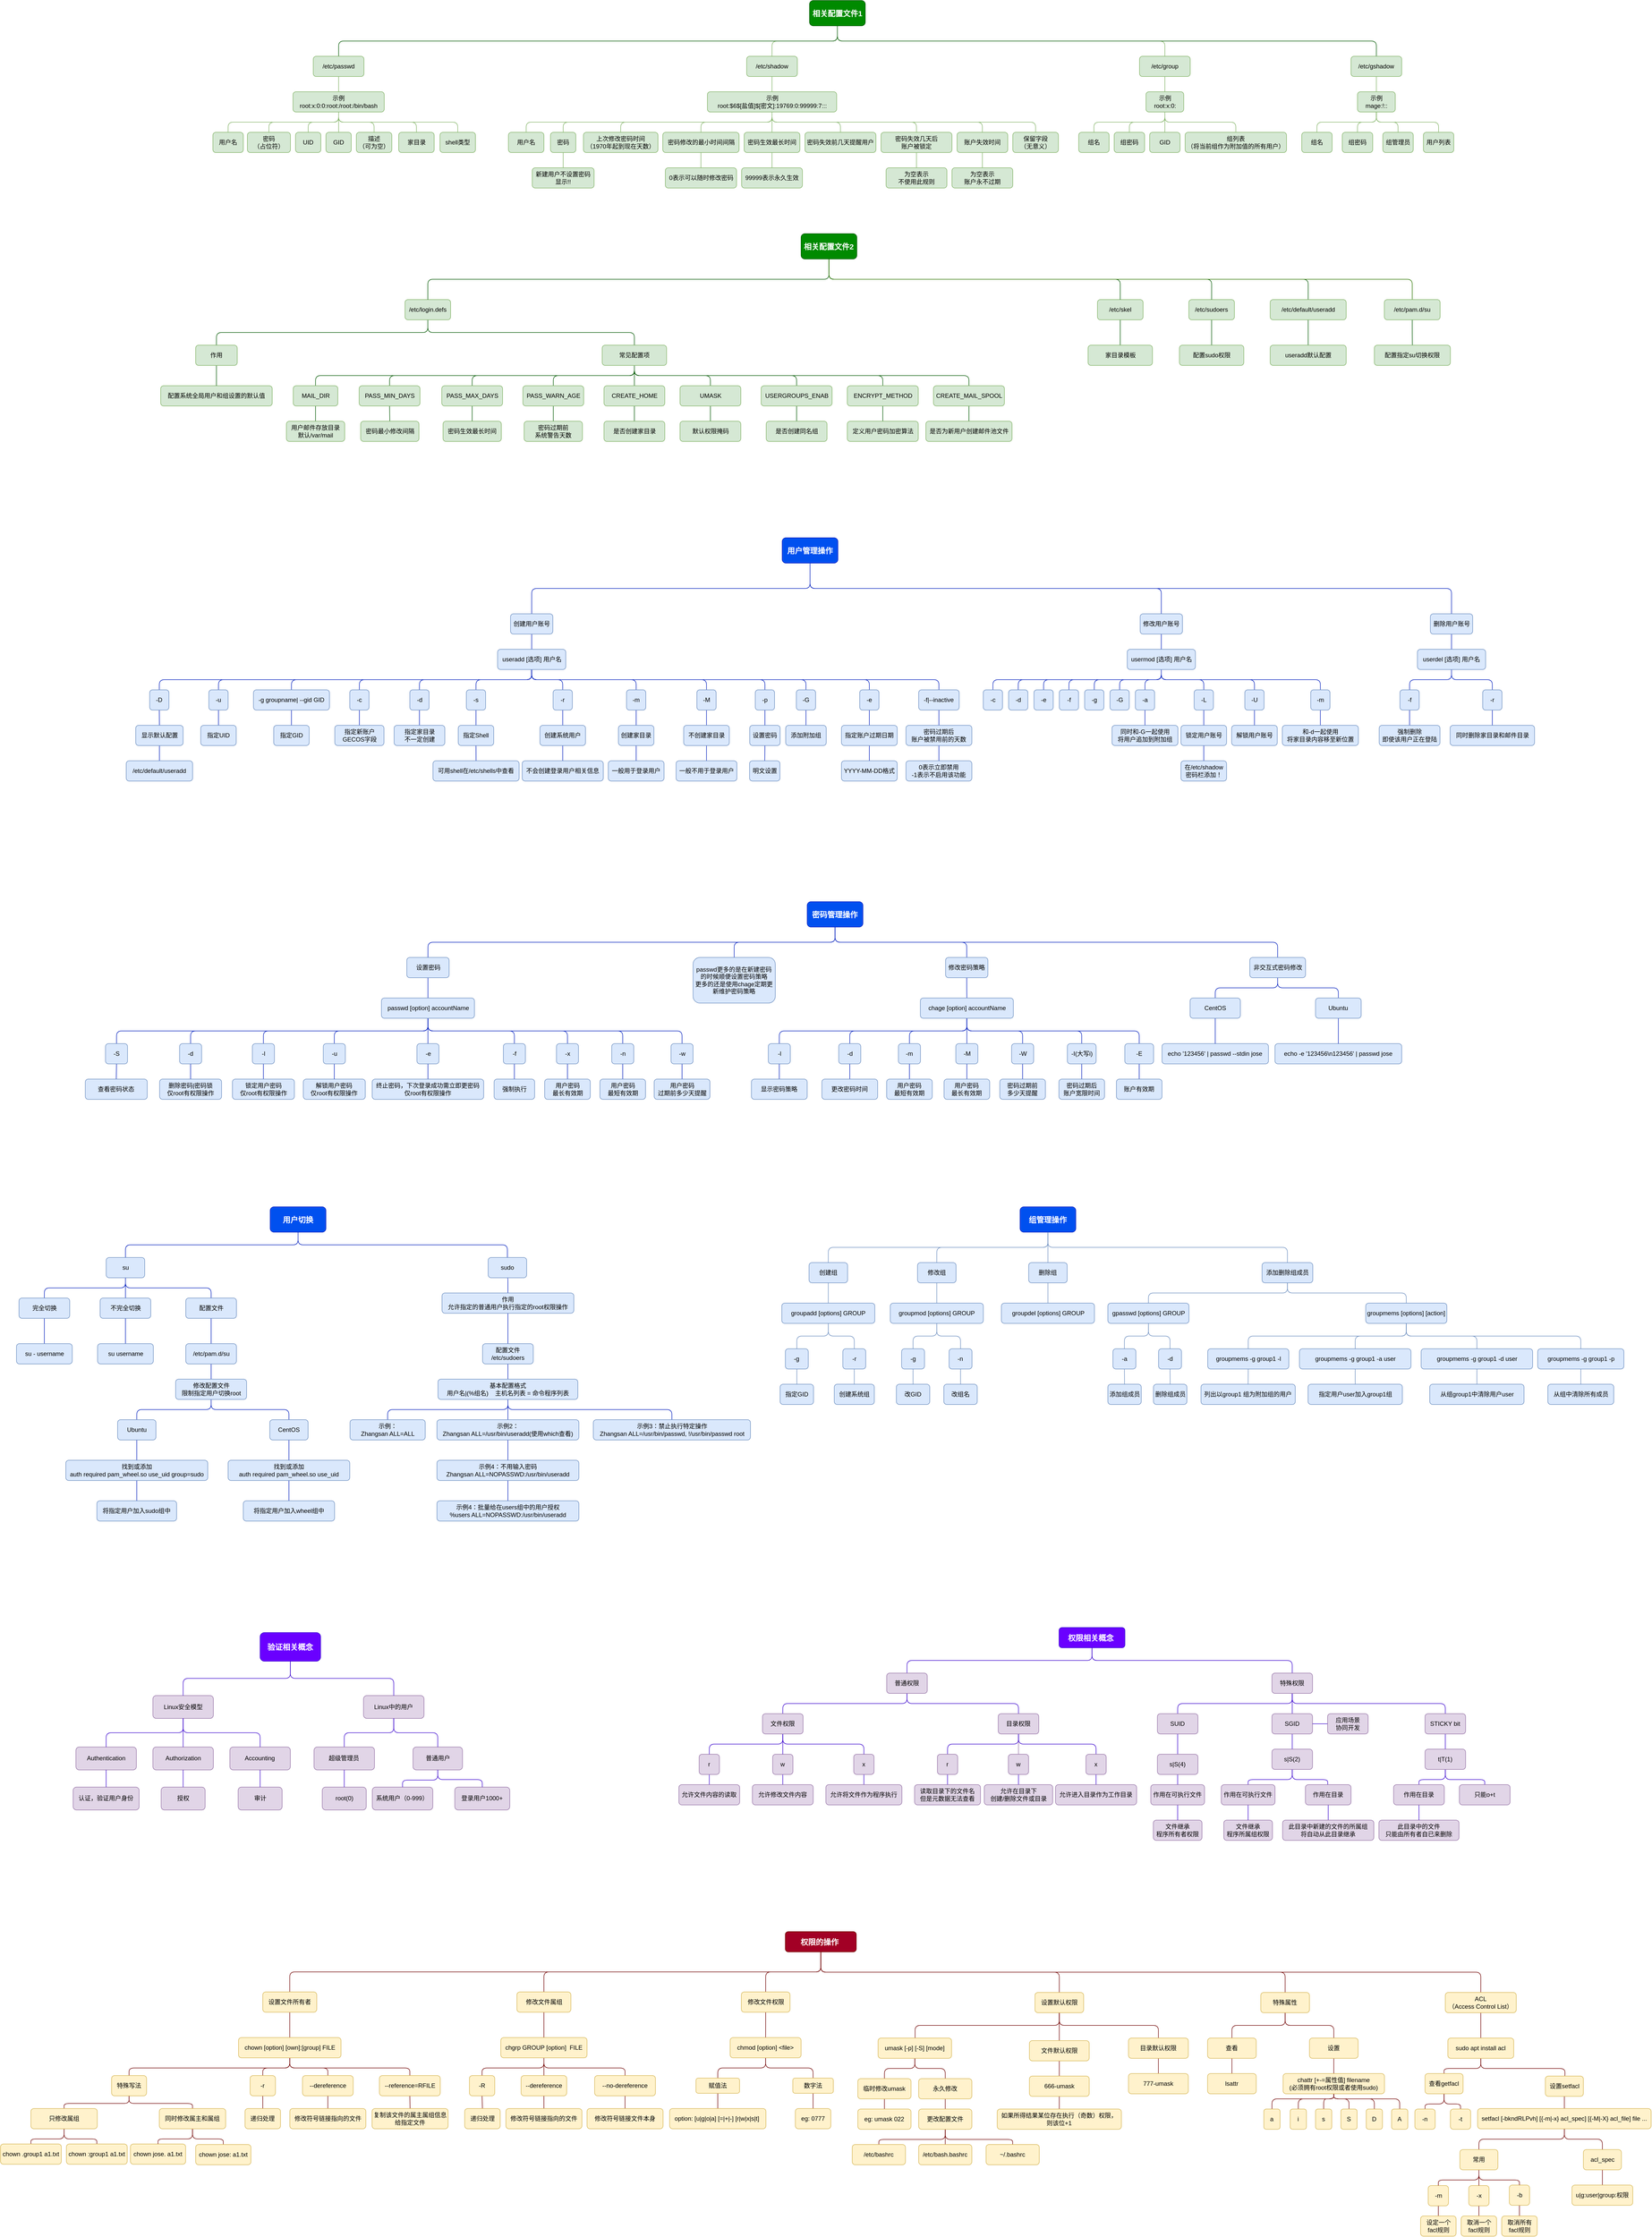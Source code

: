 <mxfile version="23.0.2" type="device">
  <diagram name="第 1 页" id="GlZcyz0Th4I61oXlC52h">
    <mxGraphModel dx="8140" dy="5487" grid="1" gridSize="10" guides="1" tooltips="1" connect="1" arrows="1" fold="1" page="1" pageScale="1" pageWidth="827" pageHeight="1169" math="0" shadow="0">
      <root>
        <mxCell id="0" />
        <mxCell id="1" parent="0" />
        <mxCell id="zsnNWMj2wbxSslR-vYMQ-140" style="edgeStyle=orthogonalEdgeStyle;shape=connector;curved=0;rounded=1;orthogonalLoop=1;jettySize=auto;html=1;exitX=0.5;exitY=1;exitDx=0;exitDy=0;entryX=0.5;entryY=0;entryDx=0;entryDy=0;labelBackgroundColor=default;strokeColor=#82b366;align=center;verticalAlign=middle;fontFamily=Helvetica;fontSize=11;fontColor=default;endArrow=none;endFill=0;fillColor=#d5e8d4;" parent="1" source="qKF7wfNb10o8Z6dcDIvd-2" target="qKF7wfNb10o8Z6dcDIvd-5" edge="1">
          <mxGeometry relative="1" as="geometry" />
        </mxCell>
        <mxCell id="zsnNWMj2wbxSslR-vYMQ-141" style="edgeStyle=orthogonalEdgeStyle;shape=connector;curved=0;rounded=1;orthogonalLoop=1;jettySize=auto;html=1;exitX=0.5;exitY=1;exitDx=0;exitDy=0;entryX=0.5;entryY=0;entryDx=0;entryDy=0;labelBackgroundColor=default;strokeColor=#82b366;align=center;verticalAlign=middle;fontFamily=Helvetica;fontSize=11;fontColor=default;endArrow=none;endFill=0;fillColor=#d5e8d4;" parent="1" source="qKF7wfNb10o8Z6dcDIvd-2" target="qKF7wfNb10o8Z6dcDIvd-6" edge="1">
          <mxGeometry relative="1" as="geometry" />
        </mxCell>
        <mxCell id="zsnNWMj2wbxSslR-vYMQ-142" style="edgeStyle=orthogonalEdgeStyle;shape=connector;curved=0;rounded=1;orthogonalLoop=1;jettySize=auto;html=1;exitX=0.5;exitY=1;exitDx=0;exitDy=0;entryX=0.5;entryY=0;entryDx=0;entryDy=0;labelBackgroundColor=default;strokeColor=#005700;align=center;verticalAlign=middle;fontFamily=Helvetica;fontSize=11;fontColor=default;endArrow=none;endFill=0;fillColor=#008a00;" parent="1" source="qKF7wfNb10o8Z6dcDIvd-2" target="qKF7wfNb10o8Z6dcDIvd-4" edge="1">
          <mxGeometry relative="1" as="geometry" />
        </mxCell>
        <mxCell id="zsnNWMj2wbxSslR-vYMQ-143" style="edgeStyle=orthogonalEdgeStyle;shape=connector;curved=0;rounded=1;orthogonalLoop=1;jettySize=auto;html=1;exitX=0.5;exitY=1;exitDx=0;exitDy=0;entryX=0.5;entryY=0;entryDx=0;entryDy=0;labelBackgroundColor=default;strokeColor=#005700;align=center;verticalAlign=middle;fontFamily=Helvetica;fontSize=11;fontColor=default;endArrow=none;endFill=0;fillColor=#008a00;" parent="1" source="qKF7wfNb10o8Z6dcDIvd-2" target="qKF7wfNb10o8Z6dcDIvd-7" edge="1">
          <mxGeometry relative="1" as="geometry" />
        </mxCell>
        <mxCell id="qKF7wfNb10o8Z6dcDIvd-2" value="相关配置文件1" style="rounded=1;whiteSpace=wrap;html=1;fontStyle=1;fillColor=#008a00;fontColor=#ffffff;strokeColor=#005700;fontSize=15;" parent="1" vertex="1">
          <mxGeometry x="1618" y="170" width="110" height="50" as="geometry" />
        </mxCell>
        <mxCell id="zsnNWMj2wbxSslR-vYMQ-77" style="edgeStyle=orthogonalEdgeStyle;shape=connector;curved=0;rounded=1;orthogonalLoop=1;jettySize=auto;html=1;exitX=0.5;exitY=1;exitDx=0;exitDy=0;entryX=0.5;entryY=0;entryDx=0;entryDy=0;labelBackgroundColor=default;strokeColor=#82b366;align=center;verticalAlign=middle;fontFamily=Helvetica;fontSize=11;fontColor=default;endArrow=none;endFill=0;fillColor=#d5e8d4;" parent="1" source="qKF7wfNb10o8Z6dcDIvd-4" target="zsnNWMj2wbxSslR-vYMQ-76" edge="1">
          <mxGeometry relative="1" as="geometry" />
        </mxCell>
        <mxCell id="qKF7wfNb10o8Z6dcDIvd-4" value="/etc/passwd" style="rounded=1;whiteSpace=wrap;html=1;fillColor=#d5e8d4;strokeColor=#82b366;" parent="1" vertex="1">
          <mxGeometry x="639" y="280" width="100" height="40" as="geometry" />
        </mxCell>
        <mxCell id="zsnNWMj2wbxSslR-vYMQ-93" style="edgeStyle=orthogonalEdgeStyle;shape=connector;curved=0;rounded=1;orthogonalLoop=1;jettySize=auto;html=1;exitX=0.5;exitY=1;exitDx=0;exitDy=0;entryX=0.5;entryY=0;entryDx=0;entryDy=0;labelBackgroundColor=default;strokeColor=#82b366;align=center;verticalAlign=middle;fontFamily=Helvetica;fontSize=11;fontColor=default;endArrow=none;endFill=0;fillColor=#d5e8d4;" parent="1" source="qKF7wfNb10o8Z6dcDIvd-5" target="zsnNWMj2wbxSslR-vYMQ-92" edge="1">
          <mxGeometry relative="1" as="geometry" />
        </mxCell>
        <mxCell id="qKF7wfNb10o8Z6dcDIvd-5" value="/etc/shadow" style="rounded=1;whiteSpace=wrap;html=1;fillColor=#d5e8d4;strokeColor=#82b366;" parent="1" vertex="1">
          <mxGeometry x="1494" y="280" width="100" height="40" as="geometry" />
        </mxCell>
        <mxCell id="zsnNWMj2wbxSslR-vYMQ-121" style="edgeStyle=orthogonalEdgeStyle;shape=connector;curved=0;rounded=1;orthogonalLoop=1;jettySize=auto;html=1;exitX=0.5;exitY=1;exitDx=0;exitDy=0;entryX=0.5;entryY=0;entryDx=0;entryDy=0;labelBackgroundColor=default;strokeColor=#82b366;align=center;verticalAlign=middle;fontFamily=Helvetica;fontSize=11;fontColor=default;endArrow=none;endFill=0;fillColor=#d5e8d4;" parent="1" source="qKF7wfNb10o8Z6dcDIvd-6" target="zsnNWMj2wbxSslR-vYMQ-120" edge="1">
          <mxGeometry relative="1" as="geometry" />
        </mxCell>
        <mxCell id="qKF7wfNb10o8Z6dcDIvd-6" value="/etc/group" style="rounded=1;whiteSpace=wrap;html=1;fillColor=#d5e8d4;strokeColor=#82b366;" parent="1" vertex="1">
          <mxGeometry x="2269" y="280" width="100" height="40" as="geometry" />
        </mxCell>
        <mxCell id="zsnNWMj2wbxSslR-vYMQ-135" style="edgeStyle=orthogonalEdgeStyle;shape=connector;curved=0;rounded=1;orthogonalLoop=1;jettySize=auto;html=1;exitX=0.5;exitY=1;exitDx=0;exitDy=0;entryX=0.5;entryY=0;entryDx=0;entryDy=0;labelBackgroundColor=default;strokeColor=#82b366;align=center;verticalAlign=middle;fontFamily=Helvetica;fontSize=11;fontColor=default;endArrow=none;endFill=0;fillColor=#d5e8d4;" parent="1" source="qKF7wfNb10o8Z6dcDIvd-7" target="zsnNWMj2wbxSslR-vYMQ-130" edge="1">
          <mxGeometry relative="1" as="geometry" />
        </mxCell>
        <mxCell id="qKF7wfNb10o8Z6dcDIvd-7" value="/etc/gshadow" style="rounded=1;whiteSpace=wrap;html=1;fillColor=#d5e8d4;strokeColor=#82b366;" parent="1" vertex="1">
          <mxGeometry x="2686.25" y="280" width="100" height="40" as="geometry" />
        </mxCell>
        <mxCell id="rOKYAa26n_OZyH7fWdH_-9" style="edgeStyle=orthogonalEdgeStyle;rounded=1;orthogonalLoop=1;jettySize=auto;html=1;exitX=0.5;exitY=1;exitDx=0;exitDy=0;entryX=0.5;entryY=0;entryDx=0;entryDy=0;curved=0;endArrow=none;endFill=0;fillColor=#008a00;strokeColor=#005700;" parent="1" source="qKF7wfNb10o8Z6dcDIvd-8" target="rOKYAa26n_OZyH7fWdH_-8" edge="1">
          <mxGeometry relative="1" as="geometry" />
        </mxCell>
        <mxCell id="qKF7wfNb10o8Z6dcDIvd-8" value="/etc/skel" style="rounded=1;whiteSpace=wrap;html=1;fillColor=#d5e8d4;strokeColor=#82b366;" parent="1" vertex="1">
          <mxGeometry x="2186" y="760" width="90" height="40" as="geometry" />
        </mxCell>
        <mxCell id="CJ8nekYD9o6ZhMmCjmW0-63" style="edgeStyle=orthogonalEdgeStyle;shape=connector;curved=0;rounded=1;orthogonalLoop=1;jettySize=auto;html=1;exitX=0.5;exitY=1;exitDx=0;exitDy=0;entryX=0.5;entryY=0;entryDx=0;entryDy=0;labelBackgroundColor=default;strokeColor=#005700;align=center;verticalAlign=middle;fontFamily=Helvetica;fontSize=11;fontColor=default;endArrow=none;endFill=0;fillColor=#008a00;" edge="1" parent="1" source="qKF7wfNb10o8Z6dcDIvd-9" target="CJ8nekYD9o6ZhMmCjmW0-62">
          <mxGeometry relative="1" as="geometry" />
        </mxCell>
        <mxCell id="qKF7wfNb10o8Z6dcDIvd-9" value="/etc/sudoers" style="rounded=1;whiteSpace=wrap;html=1;fillColor=#d5e8d4;strokeColor=#82b366;" parent="1" vertex="1">
          <mxGeometry x="2366.25" y="760" width="90" height="40" as="geometry" />
        </mxCell>
        <mxCell id="qKF7wfNb10o8Z6dcDIvd-42" style="edgeStyle=orthogonalEdgeStyle;shape=connector;curved=0;rounded=1;orthogonalLoop=1;jettySize=auto;html=1;exitX=0.5;exitY=1;exitDx=0;exitDy=0;entryX=0.5;entryY=0;entryDx=0;entryDy=0;labelBackgroundColor=default;strokeColor=#3700CC;align=center;verticalAlign=middle;fontFamily=Helvetica;fontSize=11;fontColor=default;endArrow=none;endFill=0;fillColor=#6a00ff;" parent="1" source="qKF7wfNb10o8Z6dcDIvd-38" target="qKF7wfNb10o8Z6dcDIvd-40" edge="1">
          <mxGeometry relative="1" as="geometry" />
        </mxCell>
        <mxCell id="qKF7wfNb10o8Z6dcDIvd-43" style="edgeStyle=orthogonalEdgeStyle;shape=connector;curved=0;rounded=1;orthogonalLoop=1;jettySize=auto;html=1;exitX=0.5;exitY=1;exitDx=0;exitDy=0;entryX=0.5;entryY=0;entryDx=0;entryDy=0;labelBackgroundColor=default;strokeColor=#3700CC;align=center;verticalAlign=middle;fontFamily=Helvetica;fontSize=11;fontColor=default;endArrow=none;endFill=0;fillColor=#6a00ff;" parent="1" source="qKF7wfNb10o8Z6dcDIvd-38" target="qKF7wfNb10o8Z6dcDIvd-41" edge="1">
          <mxGeometry relative="1" as="geometry" />
        </mxCell>
        <mxCell id="qKF7wfNb10o8Z6dcDIvd-38" value="权限相关概念&amp;nbsp;" style="rounded=1;whiteSpace=wrap;html=1;fillColor=#6a00ff;strokeColor=#3700CC;fontColor=#ffffff;fontStyle=1;fontSize=15;" parent="1" vertex="1">
          <mxGeometry x="2110.25" y="3380" width="130" height="40" as="geometry" />
        </mxCell>
        <mxCell id="zsnNWMj2wbxSslR-vYMQ-183" style="edgeStyle=orthogonalEdgeStyle;shape=connector;curved=0;rounded=1;orthogonalLoop=1;jettySize=auto;html=1;exitX=0.5;exitY=1;exitDx=0;exitDy=0;entryX=0.5;entryY=0;entryDx=0;entryDy=0;labelBackgroundColor=default;strokeColor=#005700;align=center;verticalAlign=middle;fontFamily=Helvetica;fontSize=11;fontColor=default;endArrow=none;endFill=0;fillColor=#008a00;" parent="1" source="qKF7wfNb10o8Z6dcDIvd-39" target="zsnNWMj2wbxSslR-vYMQ-149" edge="1">
          <mxGeometry relative="1" as="geometry" />
        </mxCell>
        <mxCell id="zsnNWMj2wbxSslR-vYMQ-184" style="edgeStyle=orthogonalEdgeStyle;shape=connector;curved=0;rounded=1;orthogonalLoop=1;jettySize=auto;html=1;exitX=0.5;exitY=1;exitDx=0;exitDy=0;entryX=0.5;entryY=0;entryDx=0;entryDy=0;labelBackgroundColor=default;strokeColor=#005700;align=center;verticalAlign=middle;fontFamily=Helvetica;fontSize=11;fontColor=default;endArrow=none;endFill=0;fillColor=#008a00;" parent="1" source="qKF7wfNb10o8Z6dcDIvd-39" target="zsnNWMj2wbxSslR-vYMQ-147" edge="1">
          <mxGeometry relative="1" as="geometry" />
        </mxCell>
        <mxCell id="qKF7wfNb10o8Z6dcDIvd-39" value="/etc/login.defs" style="rounded=1;whiteSpace=wrap;html=1;fillColor=#d5e8d4;strokeColor=#82b366;" parent="1" vertex="1">
          <mxGeometry x="820" y="760" width="90" height="40" as="geometry" />
        </mxCell>
        <mxCell id="qKF7wfNb10o8Z6dcDIvd-51" style="edgeStyle=orthogonalEdgeStyle;shape=connector;curved=0;rounded=1;orthogonalLoop=1;jettySize=auto;html=1;exitX=0.5;exitY=1;exitDx=0;exitDy=0;entryX=0.5;entryY=0;entryDx=0;entryDy=0;labelBackgroundColor=default;strokeColor=#3700CC;align=center;verticalAlign=middle;fontFamily=Helvetica;fontSize=11;fontColor=default;endArrow=none;endFill=0;fillColor=#6a00ff;" parent="1" source="qKF7wfNb10o8Z6dcDIvd-40" target="qKF7wfNb10o8Z6dcDIvd-49" edge="1">
          <mxGeometry relative="1" as="geometry" />
        </mxCell>
        <mxCell id="qKF7wfNb10o8Z6dcDIvd-52" style="edgeStyle=orthogonalEdgeStyle;shape=connector;curved=0;rounded=1;orthogonalLoop=1;jettySize=auto;html=1;exitX=0.5;exitY=1;exitDx=0;exitDy=0;entryX=0.5;entryY=0;entryDx=0;entryDy=0;labelBackgroundColor=default;strokeColor=#3700CC;align=center;verticalAlign=middle;fontFamily=Helvetica;fontSize=11;fontColor=default;endArrow=none;endFill=0;fillColor=#6a00ff;" parent="1" source="qKF7wfNb10o8Z6dcDIvd-40" target="qKF7wfNb10o8Z6dcDIvd-50" edge="1">
          <mxGeometry relative="1" as="geometry" />
        </mxCell>
        <mxCell id="qKF7wfNb10o8Z6dcDIvd-40" value="普通权限" style="rounded=1;whiteSpace=wrap;html=1;fillColor=#e1d5e7;strokeColor=#9673a6;" parent="1" vertex="1">
          <mxGeometry x="1770.25" y="3470" width="80" height="40" as="geometry" />
        </mxCell>
        <mxCell id="qKF7wfNb10o8Z6dcDIvd-86" style="edgeStyle=orthogonalEdgeStyle;shape=connector;curved=0;rounded=1;orthogonalLoop=1;jettySize=auto;html=1;exitX=0.5;exitY=1;exitDx=0;exitDy=0;entryX=0.5;entryY=0;entryDx=0;entryDy=0;labelBackgroundColor=default;strokeColor=#3700CC;align=center;verticalAlign=middle;fontFamily=Helvetica;fontSize=11;fontColor=default;endArrow=none;endFill=0;fillColor=#6a00ff;" parent="1" source="qKF7wfNb10o8Z6dcDIvd-41" target="qKF7wfNb10o8Z6dcDIvd-84" edge="1">
          <mxGeometry relative="1" as="geometry" />
        </mxCell>
        <mxCell id="qKF7wfNb10o8Z6dcDIvd-87" style="edgeStyle=orthogonalEdgeStyle;shape=connector;curved=0;rounded=1;orthogonalLoop=1;jettySize=auto;html=1;exitX=0.5;exitY=1;exitDx=0;exitDy=0;entryX=0.5;entryY=0;entryDx=0;entryDy=0;labelBackgroundColor=default;strokeColor=#3700CC;align=center;verticalAlign=middle;fontFamily=Helvetica;fontSize=11;fontColor=default;endArrow=none;endFill=0;fillColor=#6a00ff;" parent="1" source="qKF7wfNb10o8Z6dcDIvd-41" target="qKF7wfNb10o8Z6dcDIvd-83" edge="1">
          <mxGeometry relative="1" as="geometry" />
        </mxCell>
        <mxCell id="qKF7wfNb10o8Z6dcDIvd-88" style="edgeStyle=orthogonalEdgeStyle;shape=connector;curved=0;rounded=1;orthogonalLoop=1;jettySize=auto;html=1;exitX=0.5;exitY=1;exitDx=0;exitDy=0;entryX=0.5;entryY=0;entryDx=0;entryDy=0;labelBackgroundColor=default;strokeColor=#3700CC;align=center;verticalAlign=middle;fontFamily=Helvetica;fontSize=11;fontColor=default;endArrow=none;endFill=0;fillColor=#6a00ff;" parent="1" source="qKF7wfNb10o8Z6dcDIvd-41" target="qKF7wfNb10o8Z6dcDIvd-85" edge="1">
          <mxGeometry relative="1" as="geometry" />
        </mxCell>
        <mxCell id="qKF7wfNb10o8Z6dcDIvd-41" value="特殊权限" style="rounded=1;whiteSpace=wrap;html=1;fillColor=#e1d5e7;strokeColor=#9673a6;" parent="1" vertex="1">
          <mxGeometry x="2530.25" y="3470" width="80" height="40" as="geometry" />
        </mxCell>
        <mxCell id="qKF7wfNb10o8Z6dcDIvd-67" style="edgeStyle=orthogonalEdgeStyle;shape=connector;curved=0;rounded=1;orthogonalLoop=1;jettySize=auto;html=1;exitX=0.5;exitY=1;exitDx=0;exitDy=0;entryX=0.5;entryY=0;entryDx=0;entryDy=0;labelBackgroundColor=default;strokeColor=#3700CC;align=center;verticalAlign=middle;fontFamily=Helvetica;fontSize=11;fontColor=default;endArrow=none;endFill=0;fillColor=#6a00ff;" parent="1" source="qKF7wfNb10o8Z6dcDIvd-44" target="qKF7wfNb10o8Z6dcDIvd-56" edge="1">
          <mxGeometry relative="1" as="geometry" />
        </mxCell>
        <mxCell id="qKF7wfNb10o8Z6dcDIvd-44" value="r" style="rounded=1;whiteSpace=wrap;html=1;fillColor=#e1d5e7;strokeColor=#9673a6;" parent="1" vertex="1">
          <mxGeometry x="1400.25" y="3630" width="40" height="40" as="geometry" />
        </mxCell>
        <mxCell id="qKF7wfNb10o8Z6dcDIvd-65" style="edgeStyle=orthogonalEdgeStyle;shape=connector;curved=0;rounded=1;orthogonalLoop=1;jettySize=auto;html=1;exitX=0.5;exitY=1;exitDx=0;exitDy=0;entryX=0.5;entryY=0;entryDx=0;entryDy=0;labelBackgroundColor=default;strokeColor=#3700CC;align=center;verticalAlign=middle;fontFamily=Helvetica;fontSize=11;fontColor=default;endArrow=none;endFill=0;fillColor=#6a00ff;" parent="1" source="qKF7wfNb10o8Z6dcDIvd-45" target="qKF7wfNb10o8Z6dcDIvd-57" edge="1">
          <mxGeometry relative="1" as="geometry" />
        </mxCell>
        <mxCell id="qKF7wfNb10o8Z6dcDIvd-45" value="w" style="rounded=1;whiteSpace=wrap;html=1;fillColor=#e1d5e7;strokeColor=#9673a6;" parent="1" vertex="1">
          <mxGeometry x="1545.25" y="3630" width="40" height="40" as="geometry" />
        </mxCell>
        <mxCell id="qKF7wfNb10o8Z6dcDIvd-68" style="edgeStyle=orthogonalEdgeStyle;shape=connector;curved=0;rounded=1;orthogonalLoop=1;jettySize=auto;html=1;exitX=0.5;exitY=1;exitDx=0;exitDy=0;entryX=0.5;entryY=0;entryDx=0;entryDy=0;labelBackgroundColor=default;strokeColor=#3700CC;align=center;verticalAlign=middle;fontFamily=Helvetica;fontSize=11;fontColor=default;endArrow=none;endFill=0;fillColor=#6a00ff;" parent="1" source="qKF7wfNb10o8Z6dcDIvd-46" target="qKF7wfNb10o8Z6dcDIvd-58" edge="1">
          <mxGeometry relative="1" as="geometry" />
        </mxCell>
        <mxCell id="qKF7wfNb10o8Z6dcDIvd-46" value="x" style="rounded=1;whiteSpace=wrap;html=1;fillColor=#e1d5e7;strokeColor=#9673a6;" parent="1" vertex="1">
          <mxGeometry x="1705.25" y="3630" width="40" height="40" as="geometry" />
        </mxCell>
        <mxCell id="qKF7wfNb10o8Z6dcDIvd-53" style="edgeStyle=orthogonalEdgeStyle;shape=connector;curved=0;rounded=1;orthogonalLoop=1;jettySize=auto;html=1;exitX=0.5;exitY=1;exitDx=0;exitDy=0;entryX=0.5;entryY=0;entryDx=0;entryDy=0;labelBackgroundColor=default;strokeColor=#3700CC;align=center;verticalAlign=middle;fontFamily=Helvetica;fontSize=11;fontColor=default;endArrow=none;endFill=0;fillColor=#6a00ff;" parent="1" source="qKF7wfNb10o8Z6dcDIvd-49" target="qKF7wfNb10o8Z6dcDIvd-45" edge="1">
          <mxGeometry relative="1" as="geometry" />
        </mxCell>
        <mxCell id="qKF7wfNb10o8Z6dcDIvd-54" style="edgeStyle=orthogonalEdgeStyle;shape=connector;curved=0;rounded=1;orthogonalLoop=1;jettySize=auto;html=1;exitX=0.5;exitY=1;exitDx=0;exitDy=0;entryX=0.5;entryY=0;entryDx=0;entryDy=0;labelBackgroundColor=default;strokeColor=#3700CC;align=center;verticalAlign=middle;fontFamily=Helvetica;fontSize=11;fontColor=default;endArrow=none;endFill=0;fillColor=#6a00ff;" parent="1" source="qKF7wfNb10o8Z6dcDIvd-49" target="qKF7wfNb10o8Z6dcDIvd-44" edge="1">
          <mxGeometry relative="1" as="geometry" />
        </mxCell>
        <mxCell id="qKF7wfNb10o8Z6dcDIvd-55" style="edgeStyle=orthogonalEdgeStyle;shape=connector;curved=0;rounded=1;orthogonalLoop=1;jettySize=auto;html=1;exitX=0.5;exitY=1;exitDx=0;exitDy=0;entryX=0.5;entryY=0;entryDx=0;entryDy=0;labelBackgroundColor=default;strokeColor=#3700CC;align=center;verticalAlign=middle;fontFamily=Helvetica;fontSize=11;fontColor=default;endArrow=none;endFill=0;fillColor=#6a00ff;" parent="1" source="qKF7wfNb10o8Z6dcDIvd-49" target="qKF7wfNb10o8Z6dcDIvd-46" edge="1">
          <mxGeometry relative="1" as="geometry" />
        </mxCell>
        <mxCell id="qKF7wfNb10o8Z6dcDIvd-49" value="文件权限" style="rounded=1;whiteSpace=wrap;html=1;fillColor=#e1d5e7;strokeColor=#9673a6;" parent="1" vertex="1">
          <mxGeometry x="1525.25" y="3550" width="80" height="40" as="geometry" />
        </mxCell>
        <mxCell id="qKF7wfNb10o8Z6dcDIvd-80" style="edgeStyle=orthogonalEdgeStyle;shape=connector;curved=0;rounded=1;orthogonalLoop=1;jettySize=auto;html=1;exitX=0.5;exitY=1;exitDx=0;exitDy=0;entryX=0.5;entryY=0;entryDx=0;entryDy=0;labelBackgroundColor=default;strokeColor=#9673a6;align=center;verticalAlign=middle;fontFamily=Helvetica;fontSize=11;fontColor=default;endArrow=none;endFill=0;fillColor=#e1d5e7;" parent="1" source="qKF7wfNb10o8Z6dcDIvd-50" target="qKF7wfNb10o8Z6dcDIvd-73" edge="1">
          <mxGeometry relative="1" as="geometry" />
        </mxCell>
        <mxCell id="qKF7wfNb10o8Z6dcDIvd-81" style="edgeStyle=orthogonalEdgeStyle;shape=connector;curved=0;rounded=1;orthogonalLoop=1;jettySize=auto;html=1;exitX=0.5;exitY=1;exitDx=0;exitDy=0;entryX=0.5;entryY=0;entryDx=0;entryDy=0;labelBackgroundColor=default;strokeColor=#3700CC;align=center;verticalAlign=middle;fontFamily=Helvetica;fontSize=11;fontColor=default;endArrow=none;endFill=0;fillColor=#6a00ff;" parent="1" source="qKF7wfNb10o8Z6dcDIvd-50" target="qKF7wfNb10o8Z6dcDIvd-71" edge="1">
          <mxGeometry relative="1" as="geometry" />
        </mxCell>
        <mxCell id="qKF7wfNb10o8Z6dcDIvd-82" style="edgeStyle=orthogonalEdgeStyle;shape=connector;curved=0;rounded=1;orthogonalLoop=1;jettySize=auto;html=1;exitX=0.5;exitY=1;exitDx=0;exitDy=0;entryX=0.5;entryY=0;entryDx=0;entryDy=0;labelBackgroundColor=default;strokeColor=#3700CC;align=center;verticalAlign=middle;fontFamily=Helvetica;fontSize=11;fontColor=default;endArrow=none;endFill=0;fillColor=#6a00ff;" parent="1" source="qKF7wfNb10o8Z6dcDIvd-50" target="qKF7wfNb10o8Z6dcDIvd-75" edge="1">
          <mxGeometry relative="1" as="geometry" />
        </mxCell>
        <mxCell id="qKF7wfNb10o8Z6dcDIvd-50" value="目录权限" style="rounded=1;whiteSpace=wrap;html=1;fillColor=#e1d5e7;strokeColor=#9673a6;" parent="1" vertex="1">
          <mxGeometry x="1990.25" y="3550" width="80" height="40" as="geometry" />
        </mxCell>
        <mxCell id="qKF7wfNb10o8Z6dcDIvd-56" value="允许文件内容的读取" style="rounded=1;whiteSpace=wrap;html=1;fillColor=#e1d5e7;strokeColor=#9673a6;" parent="1" vertex="1">
          <mxGeometry x="1360.25" y="3690" width="120" height="40" as="geometry" />
        </mxCell>
        <mxCell id="qKF7wfNb10o8Z6dcDIvd-57" value="允许修改文件内容" style="rounded=1;whiteSpace=wrap;html=1;fillColor=#e1d5e7;strokeColor=#9673a6;" parent="1" vertex="1">
          <mxGeometry x="1505.25" y="3690" width="120" height="40" as="geometry" />
        </mxCell>
        <mxCell id="qKF7wfNb10o8Z6dcDIvd-58" value="允许将文件作为程序执行" style="rounded=1;whiteSpace=wrap;html=1;fillColor=#e1d5e7;strokeColor=#9673a6;" parent="1" vertex="1">
          <mxGeometry x="1650.25" y="3690" width="150" height="40" as="geometry" />
        </mxCell>
        <mxCell id="qKF7wfNb10o8Z6dcDIvd-66" style="edgeStyle=orthogonalEdgeStyle;shape=connector;curved=0;rounded=1;orthogonalLoop=1;jettySize=auto;html=1;exitX=0.5;exitY=1;exitDx=0;exitDy=0;labelBackgroundColor=default;strokeColor=#9673a6;align=center;verticalAlign=middle;fontFamily=Helvetica;fontSize=11;fontColor=default;endArrow=none;endFill=0;fillColor=#e1d5e7;" parent="1" source="qKF7wfNb10o8Z6dcDIvd-56" target="qKF7wfNb10o8Z6dcDIvd-56" edge="1">
          <mxGeometry relative="1" as="geometry" />
        </mxCell>
        <mxCell id="qKF7wfNb10o8Z6dcDIvd-70" style="edgeStyle=orthogonalEdgeStyle;shape=connector;curved=0;rounded=1;orthogonalLoop=1;jettySize=auto;html=1;exitX=0.5;exitY=1;exitDx=0;exitDy=0;entryX=0.5;entryY=0;entryDx=0;entryDy=0;labelBackgroundColor=default;strokeColor=#3700CC;align=center;verticalAlign=middle;fontFamily=Helvetica;fontSize=11;fontColor=default;endArrow=none;endFill=0;fillColor=#6a00ff;" parent="1" source="qKF7wfNb10o8Z6dcDIvd-71" target="qKF7wfNb10o8Z6dcDIvd-76" edge="1">
          <mxGeometry relative="1" as="geometry" />
        </mxCell>
        <mxCell id="qKF7wfNb10o8Z6dcDIvd-71" value="r" style="rounded=1;whiteSpace=wrap;html=1;fillColor=#e1d5e7;strokeColor=#9673a6;" parent="1" vertex="1">
          <mxGeometry x="1870.25" y="3630" width="40" height="40" as="geometry" />
        </mxCell>
        <mxCell id="qKF7wfNb10o8Z6dcDIvd-72" style="edgeStyle=orthogonalEdgeStyle;shape=connector;curved=0;rounded=1;orthogonalLoop=1;jettySize=auto;html=1;exitX=0.5;exitY=1;exitDx=0;exitDy=0;entryX=0.5;entryY=0;entryDx=0;entryDy=0;labelBackgroundColor=default;strokeColor=#3700CC;align=center;verticalAlign=middle;fontFamily=Helvetica;fontSize=11;fontColor=default;endArrow=none;endFill=0;fillColor=#6a00ff;" parent="1" source="qKF7wfNb10o8Z6dcDIvd-73" target="qKF7wfNb10o8Z6dcDIvd-77" edge="1">
          <mxGeometry relative="1" as="geometry" />
        </mxCell>
        <mxCell id="qKF7wfNb10o8Z6dcDIvd-73" value="w" style="rounded=1;whiteSpace=wrap;html=1;fillColor=#e1d5e7;strokeColor=#9673a6;" parent="1" vertex="1">
          <mxGeometry x="2010.25" y="3630" width="40" height="40" as="geometry" />
        </mxCell>
        <mxCell id="qKF7wfNb10o8Z6dcDIvd-74" style="edgeStyle=orthogonalEdgeStyle;shape=connector;curved=0;rounded=1;orthogonalLoop=1;jettySize=auto;html=1;exitX=0.5;exitY=1;exitDx=0;exitDy=0;entryX=0.5;entryY=0;entryDx=0;entryDy=0;labelBackgroundColor=default;strokeColor=#3700CC;align=center;verticalAlign=middle;fontFamily=Helvetica;fontSize=11;fontColor=default;endArrow=none;endFill=0;fillColor=#6a00ff;" parent="1" source="qKF7wfNb10o8Z6dcDIvd-75" target="qKF7wfNb10o8Z6dcDIvd-78" edge="1">
          <mxGeometry relative="1" as="geometry" />
        </mxCell>
        <mxCell id="qKF7wfNb10o8Z6dcDIvd-75" value="x" style="rounded=1;whiteSpace=wrap;html=1;fillColor=#e1d5e7;strokeColor=#9673a6;" parent="1" vertex="1">
          <mxGeometry x="2163.25" y="3630" width="40" height="40" as="geometry" />
        </mxCell>
        <mxCell id="qKF7wfNb10o8Z6dcDIvd-76" value="读取目录下的文件名&lt;br&gt;但是元数据无法查看" style="rounded=1;whiteSpace=wrap;html=1;fillColor=#e1d5e7;strokeColor=#9673a6;" parent="1" vertex="1">
          <mxGeometry x="1825.25" y="3690" width="130" height="40" as="geometry" />
        </mxCell>
        <mxCell id="qKF7wfNb10o8Z6dcDIvd-77" value="允许在目录下&lt;br&gt;创建/删除文件或目录" style="rounded=1;whiteSpace=wrap;html=1;fillColor=#e1d5e7;strokeColor=#9673a6;" parent="1" vertex="1">
          <mxGeometry x="1962.75" y="3690" width="135" height="40" as="geometry" />
        </mxCell>
        <mxCell id="qKF7wfNb10o8Z6dcDIvd-78" value="允许进入目录作为工作目录" style="rounded=1;whiteSpace=wrap;html=1;fillColor=#e1d5e7;strokeColor=#9673a6;" parent="1" vertex="1">
          <mxGeometry x="2103.25" y="3690" width="160" height="40" as="geometry" />
        </mxCell>
        <mxCell id="qKF7wfNb10o8Z6dcDIvd-79" style="edgeStyle=orthogonalEdgeStyle;shape=connector;curved=0;rounded=1;orthogonalLoop=1;jettySize=auto;html=1;exitX=0.5;exitY=1;exitDx=0;exitDy=0;labelBackgroundColor=default;strokeColor=#9673a6;align=center;verticalAlign=middle;fontFamily=Helvetica;fontSize=11;fontColor=default;endArrow=none;endFill=0;fillColor=#e1d5e7;" parent="1" source="qKF7wfNb10o8Z6dcDIvd-76" target="qKF7wfNb10o8Z6dcDIvd-76" edge="1">
          <mxGeometry relative="1" as="geometry" />
        </mxCell>
        <mxCell id="qKF7wfNb10o8Z6dcDIvd-92" style="edgeStyle=orthogonalEdgeStyle;shape=connector;curved=0;rounded=1;orthogonalLoop=1;jettySize=auto;html=1;exitX=0.5;exitY=1;exitDx=0;exitDy=0;entryX=0.5;entryY=0;entryDx=0;entryDy=0;labelBackgroundColor=default;strokeColor=#3700CC;align=center;verticalAlign=middle;fontFamily=Helvetica;fontSize=11;fontColor=default;endArrow=none;endFill=0;fillColor=#6a00ff;" parent="1" source="qKF7wfNb10o8Z6dcDIvd-83" target="qKF7wfNb10o8Z6dcDIvd-89" edge="1">
          <mxGeometry relative="1" as="geometry" />
        </mxCell>
        <mxCell id="qKF7wfNb10o8Z6dcDIvd-83" value="SUID" style="rounded=1;whiteSpace=wrap;html=1;fillColor=#e1d5e7;strokeColor=#9673a6;" parent="1" vertex="1">
          <mxGeometry x="2304.25" y="3550" width="80" height="40" as="geometry" />
        </mxCell>
        <mxCell id="qKF7wfNb10o8Z6dcDIvd-93" style="edgeStyle=orthogonalEdgeStyle;shape=connector;curved=0;rounded=1;orthogonalLoop=1;jettySize=auto;html=1;exitX=0.5;exitY=1;exitDx=0;exitDy=0;entryX=0.5;entryY=0;entryDx=0;entryDy=0;labelBackgroundColor=default;strokeColor=#3700CC;align=center;verticalAlign=middle;fontFamily=Helvetica;fontSize=11;fontColor=default;endArrow=none;endFill=0;fillColor=#6a00ff;" parent="1" source="qKF7wfNb10o8Z6dcDIvd-84" target="qKF7wfNb10o8Z6dcDIvd-90" edge="1">
          <mxGeometry relative="1" as="geometry" />
        </mxCell>
        <mxCell id="qKF7wfNb10o8Z6dcDIvd-84" value="SGID" style="rounded=1;whiteSpace=wrap;html=1;fillColor=#e1d5e7;strokeColor=#9673a6;" parent="1" vertex="1">
          <mxGeometry x="2530.25" y="3550" width="80" height="40" as="geometry" />
        </mxCell>
        <mxCell id="qKF7wfNb10o8Z6dcDIvd-94" style="edgeStyle=orthogonalEdgeStyle;shape=connector;curved=0;rounded=1;orthogonalLoop=1;jettySize=auto;html=1;exitX=0.5;exitY=1;exitDx=0;exitDy=0;entryX=0.5;entryY=0;entryDx=0;entryDy=0;labelBackgroundColor=default;strokeColor=#3700CC;align=center;verticalAlign=middle;fontFamily=Helvetica;fontSize=11;fontColor=default;endArrow=none;endFill=0;fillColor=#6a00ff;" parent="1" source="qKF7wfNb10o8Z6dcDIvd-85" target="qKF7wfNb10o8Z6dcDIvd-91" edge="1">
          <mxGeometry relative="1" as="geometry" />
        </mxCell>
        <mxCell id="qKF7wfNb10o8Z6dcDIvd-85" value="STICKY bit" style="rounded=1;whiteSpace=wrap;html=1;fillColor=#e1d5e7;strokeColor=#9673a6;" parent="1" vertex="1">
          <mxGeometry x="2832.25" y="3550" width="80" height="40" as="geometry" />
        </mxCell>
        <mxCell id="qKF7wfNb10o8Z6dcDIvd-101" style="edgeStyle=orthogonalEdgeStyle;shape=connector;curved=0;rounded=1;orthogonalLoop=1;jettySize=auto;html=1;exitX=0.5;exitY=1;exitDx=0;exitDy=0;entryX=0.5;entryY=0;entryDx=0;entryDy=0;labelBackgroundColor=default;strokeColor=#3700CC;align=center;verticalAlign=middle;fontFamily=Helvetica;fontSize=11;fontColor=default;endArrow=none;endFill=0;fillColor=#6a00ff;" parent="1" source="qKF7wfNb10o8Z6dcDIvd-89" target="qKF7wfNb10o8Z6dcDIvd-100" edge="1">
          <mxGeometry relative="1" as="geometry" />
        </mxCell>
        <mxCell id="qKF7wfNb10o8Z6dcDIvd-89" value="s|S(4)" style="rounded=1;whiteSpace=wrap;html=1;fillColor=#e1d5e7;strokeColor=#9673a6;" parent="1" vertex="1">
          <mxGeometry x="2304.25" y="3630" width="80" height="40" as="geometry" />
        </mxCell>
        <mxCell id="qKF7wfNb10o8Z6dcDIvd-104" style="edgeStyle=orthogonalEdgeStyle;shape=connector;curved=0;rounded=1;orthogonalLoop=1;jettySize=auto;html=1;exitX=0.5;exitY=1;exitDx=0;exitDy=0;entryX=0.5;entryY=0;entryDx=0;entryDy=0;labelBackgroundColor=default;strokeColor=#3700CC;align=center;verticalAlign=middle;fontFamily=Helvetica;fontSize=11;fontColor=default;endArrow=none;endFill=0;fillColor=#6a00ff;" parent="1" source="qKF7wfNb10o8Z6dcDIvd-90" target="qKF7wfNb10o8Z6dcDIvd-102" edge="1">
          <mxGeometry relative="1" as="geometry">
            <Array as="points">
              <mxPoint x="2570.25" y="3680" />
              <mxPoint x="2483.25" y="3680" />
            </Array>
          </mxGeometry>
        </mxCell>
        <mxCell id="qKF7wfNb10o8Z6dcDIvd-105" style="edgeStyle=orthogonalEdgeStyle;shape=connector;curved=0;rounded=1;orthogonalLoop=1;jettySize=auto;html=1;exitX=0.5;exitY=1;exitDx=0;exitDy=0;entryX=0.5;entryY=0;entryDx=0;entryDy=0;labelBackgroundColor=default;strokeColor=#3700CC;align=center;verticalAlign=middle;fontFamily=Helvetica;fontSize=11;fontColor=default;endArrow=none;endFill=0;fillColor=#6a00ff;" parent="1" source="qKF7wfNb10o8Z6dcDIvd-90" target="qKF7wfNb10o8Z6dcDIvd-103" edge="1">
          <mxGeometry relative="1" as="geometry">
            <Array as="points">
              <mxPoint x="2570.25" y="3680" />
              <mxPoint x="2640.25" y="3680" />
              <mxPoint x="2640.25" y="3690" />
            </Array>
          </mxGeometry>
        </mxCell>
        <mxCell id="qKF7wfNb10o8Z6dcDIvd-90" value="s|S(2)" style="rounded=1;whiteSpace=wrap;html=1;fillColor=#e1d5e7;strokeColor=#9673a6;" parent="1" vertex="1">
          <mxGeometry x="2530.25" y="3620" width="80" height="40" as="geometry" />
        </mxCell>
        <mxCell id="qKF7wfNb10o8Z6dcDIvd-107" style="edgeStyle=orthogonalEdgeStyle;shape=connector;curved=0;rounded=1;orthogonalLoop=1;jettySize=auto;html=1;exitX=0.5;exitY=1;exitDx=0;exitDy=0;entryX=0.5;entryY=0;entryDx=0;entryDy=0;labelBackgroundColor=default;strokeColor=#3700CC;align=center;verticalAlign=middle;fontFamily=Helvetica;fontSize=11;fontColor=default;endArrow=none;endFill=0;fillColor=#6a00ff;" parent="1" source="qKF7wfNb10o8Z6dcDIvd-91" target="qKF7wfNb10o8Z6dcDIvd-106" edge="1">
          <mxGeometry relative="1" as="geometry" />
        </mxCell>
        <mxCell id="rOKYAa26n_OZyH7fWdH_-436" style="edgeStyle=orthogonalEdgeStyle;shape=connector;curved=0;rounded=1;orthogonalLoop=1;jettySize=auto;html=1;exitX=0.5;exitY=1;exitDx=0;exitDy=0;entryX=0.5;entryY=0;entryDx=0;entryDy=0;labelBackgroundColor=default;strokeColor=#3700CC;align=center;verticalAlign=middle;fontFamily=Helvetica;fontSize=11;fontColor=default;endArrow=none;endFill=0;fillColor=#6a00ff;" parent="1" source="qKF7wfNb10o8Z6dcDIvd-91" target="rOKYAa26n_OZyH7fWdH_-435" edge="1">
          <mxGeometry relative="1" as="geometry">
            <Array as="points">
              <mxPoint x="2872" y="3680" />
              <mxPoint x="2950" y="3680" />
            </Array>
          </mxGeometry>
        </mxCell>
        <mxCell id="qKF7wfNb10o8Z6dcDIvd-91" value="t|T(1)" style="rounded=1;whiteSpace=wrap;html=1;fillColor=#e1d5e7;strokeColor=#9673a6;" parent="1" vertex="1">
          <mxGeometry x="2832.25" y="3620" width="80" height="40" as="geometry" />
        </mxCell>
        <mxCell id="qKF7wfNb10o8Z6dcDIvd-95" value="文件继承&lt;br&gt;程序所有者权限" style="rounded=1;whiteSpace=wrap;html=1;fillColor=#e1d5e7;strokeColor=#9673a6;" parent="1" vertex="1">
          <mxGeometry x="2296.25" y="3760" width="96" height="40" as="geometry" />
        </mxCell>
        <mxCell id="qKF7wfNb10o8Z6dcDIvd-96" value="文件继承&lt;br&gt;程序所属组权限" style="rounded=1;whiteSpace=wrap;html=1;fillColor=#e1d5e7;strokeColor=#9673a6;" parent="1" vertex="1">
          <mxGeometry x="2435.25" y="3760" width="96" height="40" as="geometry" />
        </mxCell>
        <mxCell id="qKF7wfNb10o8Z6dcDIvd-98" value="此目录中的文件&lt;br&gt;只能由所有者自已来删除" style="rounded=1;whiteSpace=wrap;html=1;fillColor=#e1d5e7;strokeColor=#9673a6;" parent="1" vertex="1">
          <mxGeometry x="2741.25" y="3760" width="158" height="40" as="geometry" />
        </mxCell>
        <mxCell id="qKF7wfNb10o8Z6dcDIvd-109" style="edgeStyle=orthogonalEdgeStyle;shape=connector;curved=0;rounded=1;orthogonalLoop=1;jettySize=auto;html=1;exitX=0.5;exitY=1;exitDx=0;exitDy=0;entryX=0.5;entryY=0;entryDx=0;entryDy=0;labelBackgroundColor=default;strokeColor=#3700CC;align=center;verticalAlign=middle;fontFamily=Helvetica;fontSize=11;fontColor=default;endArrow=none;endFill=0;fillColor=#6a00ff;" parent="1" source="qKF7wfNb10o8Z6dcDIvd-100" target="qKF7wfNb10o8Z6dcDIvd-95" edge="1">
          <mxGeometry relative="1" as="geometry" />
        </mxCell>
        <mxCell id="qKF7wfNb10o8Z6dcDIvd-100" value="作用在可执行文件" style="rounded=1;whiteSpace=wrap;html=1;fillColor=#e1d5e7;strokeColor=#9673a6;" parent="1" vertex="1">
          <mxGeometry x="2291.25" y="3690" width="106" height="40" as="geometry" />
        </mxCell>
        <mxCell id="qKF7wfNb10o8Z6dcDIvd-110" style="edgeStyle=orthogonalEdgeStyle;shape=connector;curved=0;rounded=1;orthogonalLoop=1;jettySize=auto;html=1;exitX=0.5;exitY=1;exitDx=0;exitDy=0;entryX=0.5;entryY=0;entryDx=0;entryDy=0;labelBackgroundColor=default;strokeColor=#3700CC;align=center;verticalAlign=middle;fontFamily=Helvetica;fontSize=11;fontColor=default;endArrow=none;endFill=0;fillColor=#6a00ff;" parent="1" source="qKF7wfNb10o8Z6dcDIvd-102" target="qKF7wfNb10o8Z6dcDIvd-96" edge="1">
          <mxGeometry relative="1" as="geometry" />
        </mxCell>
        <mxCell id="qKF7wfNb10o8Z6dcDIvd-102" value="作用在可执行文件" style="rounded=1;whiteSpace=wrap;html=1;fillColor=#e1d5e7;strokeColor=#9673a6;" parent="1" vertex="1">
          <mxGeometry x="2430.25" y="3690" width="106" height="40" as="geometry" />
        </mxCell>
        <mxCell id="qKF7wfNb10o8Z6dcDIvd-112" style="edgeStyle=orthogonalEdgeStyle;shape=connector;curved=0;rounded=1;orthogonalLoop=1;jettySize=auto;html=1;exitX=0.5;exitY=1;exitDx=0;exitDy=0;entryX=0.5;entryY=0;entryDx=0;entryDy=0;labelBackgroundColor=default;strokeColor=#3700CC;align=center;verticalAlign=middle;fontFamily=Helvetica;fontSize=11;fontColor=default;endArrow=none;endFill=0;fillColor=#6a00ff;" parent="1" source="qKF7wfNb10o8Z6dcDIvd-103" target="qKF7wfNb10o8Z6dcDIvd-111" edge="1">
          <mxGeometry relative="1" as="geometry" />
        </mxCell>
        <mxCell id="qKF7wfNb10o8Z6dcDIvd-103" value="作用在目录" style="rounded=1;whiteSpace=wrap;html=1;fillColor=#e1d5e7;strokeColor=#9673a6;" parent="1" vertex="1">
          <mxGeometry x="2596.25" y="3690" width="90" height="40" as="geometry" />
        </mxCell>
        <mxCell id="qKF7wfNb10o8Z6dcDIvd-113" style="edgeStyle=orthogonalEdgeStyle;shape=connector;curved=0;rounded=1;orthogonalLoop=1;jettySize=auto;html=1;exitX=0.5;exitY=1;exitDx=0;exitDy=0;labelBackgroundColor=default;strokeColor=#3700CC;align=center;verticalAlign=middle;fontFamily=Helvetica;fontSize=11;fontColor=default;endArrow=none;endFill=0;fillColor=#6a00ff;" parent="1" source="qKF7wfNb10o8Z6dcDIvd-106" target="qKF7wfNb10o8Z6dcDIvd-98" edge="1">
          <mxGeometry relative="1" as="geometry" />
        </mxCell>
        <mxCell id="qKF7wfNb10o8Z6dcDIvd-106" value="作用在目录" style="rounded=1;whiteSpace=wrap;html=1;fillColor=#e1d5e7;strokeColor=#9673a6;" parent="1" vertex="1">
          <mxGeometry x="2770.25" y="3690" width="100" height="40" as="geometry" />
        </mxCell>
        <mxCell id="qKF7wfNb10o8Z6dcDIvd-111" value="此目录中新建的文件的所属组&lt;br&gt;将自动从此目录继承" style="rounded=1;whiteSpace=wrap;html=1;fillColor=#e1d5e7;strokeColor=#9673a6;" parent="1" vertex="1">
          <mxGeometry x="2551.25" y="3760" width="180" height="40" as="geometry" />
        </mxCell>
        <mxCell id="rOKYAa26n_OZyH7fWdH_-427" style="edgeStyle=orthogonalEdgeStyle;shape=connector;curved=0;rounded=1;orthogonalLoop=1;jettySize=auto;html=1;exitX=0.5;exitY=1;exitDx=0;exitDy=0;entryX=0.5;entryY=0;entryDx=0;entryDy=0;labelBackgroundColor=default;strokeColor=#6F0000;align=center;verticalAlign=middle;fontFamily=Helvetica;fontSize=11;fontColor=default;endArrow=none;endFill=0;fillColor=#a20025;" parent="1" source="qKF7wfNb10o8Z6dcDIvd-115" target="qKF7wfNb10o8Z6dcDIvd-116" edge="1">
          <mxGeometry relative="1" as="geometry" />
        </mxCell>
        <mxCell id="rOKYAa26n_OZyH7fWdH_-428" style="edgeStyle=orthogonalEdgeStyle;shape=connector;curved=0;rounded=1;orthogonalLoop=1;jettySize=auto;html=1;exitX=0.5;exitY=1;exitDx=0;exitDy=0;entryX=0.5;entryY=0;entryDx=0;entryDy=0;labelBackgroundColor=default;strokeColor=#6F0000;align=center;verticalAlign=middle;fontFamily=Helvetica;fontSize=11;fontColor=default;endArrow=none;endFill=0;fillColor=#a20025;" parent="1" source="qKF7wfNb10o8Z6dcDIvd-115" target="qKF7wfNb10o8Z6dcDIvd-117" edge="1">
          <mxGeometry relative="1" as="geometry" />
        </mxCell>
        <mxCell id="rOKYAa26n_OZyH7fWdH_-429" style="edgeStyle=orthogonalEdgeStyle;shape=connector;curved=0;rounded=1;orthogonalLoop=1;jettySize=auto;html=1;exitX=0.5;exitY=1;exitDx=0;exitDy=0;entryX=0.5;entryY=0;entryDx=0;entryDy=0;labelBackgroundColor=default;strokeColor=#6F0000;align=center;verticalAlign=middle;fontFamily=Helvetica;fontSize=11;fontColor=default;endArrow=none;endFill=0;fillColor=#a20025;" parent="1" source="qKF7wfNb10o8Z6dcDIvd-115" target="rOKYAa26n_OZyH7fWdH_-385" edge="1">
          <mxGeometry relative="1" as="geometry" />
        </mxCell>
        <mxCell id="rOKYAa26n_OZyH7fWdH_-430" style="edgeStyle=orthogonalEdgeStyle;shape=connector;curved=0;rounded=1;orthogonalLoop=1;jettySize=auto;html=1;exitX=0.5;exitY=1;exitDx=0;exitDy=0;entryX=0.5;entryY=0;entryDx=0;entryDy=0;labelBackgroundColor=default;strokeColor=#6F0000;align=center;verticalAlign=middle;fontFamily=Helvetica;fontSize=11;fontColor=default;endArrow=none;endFill=0;fillColor=#a20025;" parent="1" source="qKF7wfNb10o8Z6dcDIvd-115" target="rOKYAa26n_OZyH7fWdH_-352" edge="1">
          <mxGeometry relative="1" as="geometry" />
        </mxCell>
        <mxCell id="rOKYAa26n_OZyH7fWdH_-431" style="edgeStyle=orthogonalEdgeStyle;shape=connector;curved=0;rounded=1;orthogonalLoop=1;jettySize=auto;html=1;exitX=0.5;exitY=1;exitDx=0;exitDy=0;entryX=0.5;entryY=0;entryDx=0;entryDy=0;labelBackgroundColor=default;strokeColor=#6F0000;align=center;verticalAlign=middle;fontFamily=Helvetica;fontSize=11;fontColor=default;endArrow=none;endFill=0;fillColor=#a20025;" parent="1" source="qKF7wfNb10o8Z6dcDIvd-115" target="qKF7wfNb10o8Z6dcDIvd-118" edge="1">
          <mxGeometry relative="1" as="geometry" />
        </mxCell>
        <mxCell id="rOKYAa26n_OZyH7fWdH_-432" style="edgeStyle=orthogonalEdgeStyle;shape=connector;curved=0;rounded=1;orthogonalLoop=1;jettySize=auto;html=1;exitX=0.5;exitY=1;exitDx=0;exitDy=0;entryX=0.5;entryY=0;entryDx=0;entryDy=0;labelBackgroundColor=default;strokeColor=#6F0000;align=center;verticalAlign=middle;fontFamily=Helvetica;fontSize=11;fontColor=default;endArrow=none;endFill=0;fillColor=#a20025;" parent="1" source="qKF7wfNb10o8Z6dcDIvd-115" target="zsnNWMj2wbxSslR-vYMQ-1" edge="1">
          <mxGeometry relative="1" as="geometry" />
        </mxCell>
        <mxCell id="qKF7wfNb10o8Z6dcDIvd-115" value="权限的操作&amp;nbsp;" style="rounded=1;whiteSpace=wrap;html=1;fillColor=#a20025;strokeColor=#6F0000;fontStyle=1;fontSize=15;fontColor=#ffffff;" parent="1" vertex="1">
          <mxGeometry x="1570.25" y="3980" width="140" height="40" as="geometry" />
        </mxCell>
        <mxCell id="zsnNWMj2wbxSslR-vYMQ-2" style="edgeStyle=orthogonalEdgeStyle;rounded=1;orthogonalLoop=1;jettySize=auto;html=1;exitX=0.5;exitY=1;exitDx=0;exitDy=0;entryX=0.5;entryY=0;entryDx=0;entryDy=0;curved=0;endArrow=none;endFill=0;fillColor=#a20025;strokeColor=#6F0000;" parent="1" source="qKF7wfNb10o8Z6dcDIvd-116" target="qKF7wfNb10o8Z6dcDIvd-121" edge="1">
          <mxGeometry relative="1" as="geometry" />
        </mxCell>
        <mxCell id="qKF7wfNb10o8Z6dcDIvd-116" value="修改文件权限" style="rounded=1;whiteSpace=wrap;html=1;fillColor=#fff2cc;strokeColor=#d6b656;" parent="1" vertex="1">
          <mxGeometry x="1483.5" y="4099" width="96" height="40" as="geometry" />
        </mxCell>
        <mxCell id="zsnNWMj2wbxSslR-vYMQ-25" style="edgeStyle=orthogonalEdgeStyle;shape=connector;curved=0;rounded=1;orthogonalLoop=1;jettySize=auto;html=1;exitX=0.5;exitY=1;exitDx=0;exitDy=0;entryX=0.5;entryY=0;entryDx=0;entryDy=0;labelBackgroundColor=default;strokeColor=#6F0000;align=center;verticalAlign=middle;fontFamily=Helvetica;fontSize=11;fontColor=default;endArrow=none;endFill=0;fillColor=#a20025;" parent="1" source="qKF7wfNb10o8Z6dcDIvd-117" target="zsnNWMj2wbxSslR-vYMQ-15" edge="1">
          <mxGeometry relative="1" as="geometry" />
        </mxCell>
        <mxCell id="zsnNWMj2wbxSslR-vYMQ-26" style="edgeStyle=orthogonalEdgeStyle;shape=connector;curved=0;rounded=1;orthogonalLoop=1;jettySize=auto;html=1;exitX=0.5;exitY=1;exitDx=0;exitDy=0;entryX=0.5;entryY=0;entryDx=0;entryDy=0;labelBackgroundColor=default;strokeColor=#6F0000;align=center;verticalAlign=middle;fontFamily=Helvetica;fontSize=11;fontColor=default;endArrow=none;endFill=0;fillColor=#a20025;" parent="1" source="qKF7wfNb10o8Z6dcDIvd-117" target="zsnNWMj2wbxSslR-vYMQ-22" edge="1">
          <mxGeometry relative="1" as="geometry">
            <Array as="points">
              <mxPoint x="2111.25" y="4165" />
              <mxPoint x="1826.25" y="4165" />
              <mxPoint x="1826.25" y="4190" />
            </Array>
          </mxGeometry>
        </mxCell>
        <mxCell id="zsnNWMj2wbxSslR-vYMQ-27" style="edgeStyle=orthogonalEdgeStyle;shape=connector;curved=0;rounded=1;orthogonalLoop=1;jettySize=auto;html=1;exitX=0.5;exitY=1;exitDx=0;exitDy=0;entryX=0.5;entryY=0;entryDx=0;entryDy=0;labelBackgroundColor=default;strokeColor=#6F0000;align=center;verticalAlign=middle;fontFamily=Helvetica;fontSize=11;fontColor=default;endArrow=none;endFill=0;fillColor=#a20025;" parent="1" source="qKF7wfNb10o8Z6dcDIvd-117" target="zsnNWMj2wbxSslR-vYMQ-16" edge="1">
          <mxGeometry relative="1" as="geometry">
            <Array as="points">
              <mxPoint x="2111.25" y="4165" />
              <mxPoint x="2306.25" y="4165" />
            </Array>
          </mxGeometry>
        </mxCell>
        <mxCell id="qKF7wfNb10o8Z6dcDIvd-117" value="设置默认权限" style="rounded=1;whiteSpace=wrap;html=1;fillColor=#fff2cc;strokeColor=#d6b656;" parent="1" vertex="1">
          <mxGeometry x="2062.75" y="4100" width="96" height="40" as="geometry" />
        </mxCell>
        <mxCell id="zsnNWMj2wbxSslR-vYMQ-63" style="edgeStyle=orthogonalEdgeStyle;shape=connector;curved=0;rounded=1;orthogonalLoop=1;jettySize=auto;html=1;exitX=0.5;exitY=1;exitDx=0;exitDy=0;entryX=0.5;entryY=0;entryDx=0;entryDy=0;labelBackgroundColor=default;strokeColor=#6F0000;align=center;verticalAlign=middle;fontFamily=Helvetica;fontSize=11;fontColor=default;endArrow=none;endFill=0;fillColor=#a20025;" parent="1" source="qKF7wfNb10o8Z6dcDIvd-118" target="qKF7wfNb10o8Z6dcDIvd-119" edge="1">
          <mxGeometry relative="1" as="geometry" />
        </mxCell>
        <mxCell id="zsnNWMj2wbxSslR-vYMQ-64" style="edgeStyle=orthogonalEdgeStyle;shape=connector;curved=0;rounded=1;orthogonalLoop=1;jettySize=auto;html=1;exitX=0.5;exitY=1;exitDx=0;exitDy=0;entryX=0.5;entryY=0;entryDx=0;entryDy=0;labelBackgroundColor=default;strokeColor=#6F0000;align=center;verticalAlign=middle;fontFamily=Helvetica;fontSize=11;fontColor=default;endArrow=none;endFill=0;fillColor=#a20025;" parent="1" source="qKF7wfNb10o8Z6dcDIvd-118" target="qKF7wfNb10o8Z6dcDIvd-120" edge="1">
          <mxGeometry relative="1" as="geometry" />
        </mxCell>
        <mxCell id="qKF7wfNb10o8Z6dcDIvd-118" value="特殊属性" style="rounded=1;whiteSpace=wrap;html=1;fillColor=#fff2cc;strokeColor=#d6b656;" parent="1" vertex="1">
          <mxGeometry x="2508.25" y="4100" width="96" height="40" as="geometry" />
        </mxCell>
        <mxCell id="zsnNWMj2wbxSslR-vYMQ-45" style="edgeStyle=orthogonalEdgeStyle;shape=connector;curved=0;rounded=1;orthogonalLoop=1;jettySize=auto;html=1;exitX=0.5;exitY=1;exitDx=0;exitDy=0;entryX=0.5;entryY=0;entryDx=0;entryDy=0;labelBackgroundColor=default;strokeColor=#6F0000;align=center;verticalAlign=middle;fontFamily=Helvetica;fontSize=11;fontColor=default;endArrow=none;endFill=0;fillColor=#a20025;" parent="1" source="qKF7wfNb10o8Z6dcDIvd-119" target="zsnNWMj2wbxSslR-vYMQ-44" edge="1">
          <mxGeometry relative="1" as="geometry" />
        </mxCell>
        <mxCell id="qKF7wfNb10o8Z6dcDIvd-119" value="查看" style="rounded=1;whiteSpace=wrap;html=1;fillColor=#fff2cc;strokeColor=#d6b656;" parent="1" vertex="1">
          <mxGeometry x="2403.25" y="4190" width="96" height="40" as="geometry" />
        </mxCell>
        <mxCell id="zsnNWMj2wbxSslR-vYMQ-47" style="edgeStyle=orthogonalEdgeStyle;shape=connector;curved=0;rounded=1;orthogonalLoop=1;jettySize=auto;html=1;exitX=0.5;exitY=1;exitDx=0;exitDy=0;entryX=0.5;entryY=0;entryDx=0;entryDy=0;labelBackgroundColor=default;strokeColor=#6F0000;align=center;verticalAlign=middle;fontFamily=Helvetica;fontSize=11;fontColor=default;endArrow=none;endFill=0;fillColor=#a20025;" parent="1" source="qKF7wfNb10o8Z6dcDIvd-120" target="zsnNWMj2wbxSslR-vYMQ-46" edge="1">
          <mxGeometry relative="1" as="geometry" />
        </mxCell>
        <mxCell id="qKF7wfNb10o8Z6dcDIvd-120" value="设置" style="rounded=1;whiteSpace=wrap;html=1;fillColor=#fff2cc;strokeColor=#d6b656;" parent="1" vertex="1">
          <mxGeometry x="2604.25" y="4190" width="96" height="40" as="geometry" />
        </mxCell>
        <mxCell id="zsnNWMj2wbxSslR-vYMQ-13" style="edgeStyle=orthogonalEdgeStyle;shape=connector;curved=0;rounded=1;orthogonalLoop=1;jettySize=auto;html=1;exitX=0.5;exitY=1;exitDx=0;exitDy=0;entryX=0.5;entryY=0;entryDx=0;entryDy=0;labelBackgroundColor=default;strokeColor=#6F0000;align=center;verticalAlign=middle;fontFamily=Helvetica;fontSize=11;fontColor=default;endArrow=none;endFill=0;fillColor=#a20025;" parent="1" source="qKF7wfNb10o8Z6dcDIvd-121" target="zsnNWMj2wbxSslR-vYMQ-3" edge="1">
          <mxGeometry relative="1" as="geometry" />
        </mxCell>
        <mxCell id="zsnNWMj2wbxSslR-vYMQ-14" style="edgeStyle=orthogonalEdgeStyle;shape=connector;curved=0;rounded=1;orthogonalLoop=1;jettySize=auto;html=1;exitX=0.5;exitY=1;exitDx=0;exitDy=0;entryX=0.5;entryY=0;entryDx=0;entryDy=0;labelBackgroundColor=default;strokeColor=#6F0000;align=center;verticalAlign=middle;fontFamily=Helvetica;fontSize=11;fontColor=default;endArrow=none;endFill=0;fillColor=#a20025;" parent="1" source="qKF7wfNb10o8Z6dcDIvd-121" target="zsnNWMj2wbxSslR-vYMQ-4" edge="1">
          <mxGeometry relative="1" as="geometry" />
        </mxCell>
        <mxCell id="qKF7wfNb10o8Z6dcDIvd-121" value="chmod [option] &amp;lt;file&amp;gt;" style="rounded=1;whiteSpace=wrap;html=1;fillColor=#fff2cc;strokeColor=#d6b656;" parent="1" vertex="1">
          <mxGeometry x="1461.38" y="4189" width="140" height="40" as="geometry" />
        </mxCell>
        <mxCell id="zsnNWMj2wbxSslR-vYMQ-67" style="edgeStyle=orthogonalEdgeStyle;shape=connector;curved=0;rounded=1;orthogonalLoop=1;jettySize=auto;html=1;exitX=0.5;exitY=1;exitDx=0;exitDy=0;entryX=0.5;entryY=0;entryDx=0;entryDy=0;labelBackgroundColor=default;strokeColor=#6F0000;align=center;verticalAlign=middle;fontFamily=Helvetica;fontSize=11;fontColor=default;endArrow=none;endFill=0;fillColor=#a20025;" parent="1" source="zsnNWMj2wbxSslR-vYMQ-1" target="zsnNWMj2wbxSslR-vYMQ-66" edge="1">
          <mxGeometry relative="1" as="geometry" />
        </mxCell>
        <mxCell id="zsnNWMj2wbxSslR-vYMQ-1" value="ACL&lt;br&gt;（Access Control List）" style="rounded=1;whiteSpace=wrap;html=1;fillColor=#fff2cc;strokeColor=#d6b656;" parent="1" vertex="1">
          <mxGeometry x="2872.25" y="4100" width="140" height="40" as="geometry" />
        </mxCell>
        <mxCell id="zsnNWMj2wbxSslR-vYMQ-10" style="edgeStyle=orthogonalEdgeStyle;shape=connector;curved=0;rounded=1;orthogonalLoop=1;jettySize=auto;html=1;exitX=0.5;exitY=1;exitDx=0;exitDy=0;entryX=0.5;entryY=0;entryDx=0;entryDy=0;labelBackgroundColor=default;strokeColor=#6F0000;align=center;verticalAlign=middle;fontFamily=Helvetica;fontSize=11;fontColor=default;endArrow=none;endFill=0;fillColor=#a20025;" parent="1" source="zsnNWMj2wbxSslR-vYMQ-3" target="zsnNWMj2wbxSslR-vYMQ-6" edge="1">
          <mxGeometry relative="1" as="geometry" />
        </mxCell>
        <mxCell id="zsnNWMj2wbxSslR-vYMQ-3" value="赋值法" style="rounded=1;whiteSpace=wrap;html=1;fillColor=#fff2cc;strokeColor=#d6b656;" parent="1" vertex="1">
          <mxGeometry x="1394" y="4269" width="86" height="30" as="geometry" />
        </mxCell>
        <mxCell id="zsnNWMj2wbxSslR-vYMQ-12" style="edgeStyle=orthogonalEdgeStyle;shape=connector;curved=0;rounded=1;orthogonalLoop=1;jettySize=auto;html=1;exitX=0.5;exitY=1;exitDx=0;exitDy=0;entryX=0.5;entryY=0;entryDx=0;entryDy=0;labelBackgroundColor=default;strokeColor=#6F0000;align=center;verticalAlign=middle;fontFamily=Helvetica;fontSize=11;fontColor=default;endArrow=none;endFill=0;fillColor=#a20025;" parent="1" source="zsnNWMj2wbxSslR-vYMQ-4" target="zsnNWMj2wbxSslR-vYMQ-11" edge="1">
          <mxGeometry relative="1" as="geometry" />
        </mxCell>
        <mxCell id="zsnNWMj2wbxSslR-vYMQ-4" value="数字法" style="rounded=1;whiteSpace=wrap;html=1;fillColor=#fff2cc;strokeColor=#d6b656;" parent="1" vertex="1">
          <mxGeometry x="1585" y="4269" width="80" height="30" as="geometry" />
        </mxCell>
        <mxCell id="zsnNWMj2wbxSslR-vYMQ-6" value="option: [u|g|o|a] [=|+|-] [r|w|x|s|t]&amp;nbsp;" style="rounded=1;whiteSpace=wrap;html=1;fillColor=#fff2cc;strokeColor=#d6b656;" parent="1" vertex="1">
          <mxGeometry x="1342" y="4329" width="190" height="40" as="geometry" />
        </mxCell>
        <mxCell id="zsnNWMj2wbxSslR-vYMQ-11" value="eg: 0777" style="rounded=1;whiteSpace=wrap;html=1;fillColor=#fff2cc;strokeColor=#d6b656;" parent="1" vertex="1">
          <mxGeometry x="1590" y="4329" width="70" height="40" as="geometry" />
        </mxCell>
        <mxCell id="zsnNWMj2wbxSslR-vYMQ-21" style="edgeStyle=orthogonalEdgeStyle;shape=connector;curved=0;rounded=1;orthogonalLoop=1;jettySize=auto;html=1;exitX=0.5;exitY=1;exitDx=0;exitDy=0;entryX=0.5;entryY=0;entryDx=0;entryDy=0;labelBackgroundColor=default;strokeColor=#6F0000;align=center;verticalAlign=middle;fontFamily=Helvetica;fontSize=11;fontColor=default;endArrow=none;endFill=0;fillColor=#a20025;" parent="1" source="zsnNWMj2wbxSslR-vYMQ-15" target="zsnNWMj2wbxSslR-vYMQ-17" edge="1">
          <mxGeometry relative="1" as="geometry" />
        </mxCell>
        <mxCell id="zsnNWMj2wbxSslR-vYMQ-15" value="文件默认权限" style="rounded=1;whiteSpace=wrap;html=1;fillColor=#fff2cc;strokeColor=#d6b656;" parent="1" vertex="1">
          <mxGeometry x="2051.75" y="4195" width="118" height="40" as="geometry" />
        </mxCell>
        <mxCell id="zsnNWMj2wbxSslR-vYMQ-28" style="edgeStyle=orthogonalEdgeStyle;shape=connector;curved=0;rounded=1;orthogonalLoop=1;jettySize=auto;html=1;exitX=0.5;exitY=1;exitDx=0;exitDy=0;entryX=0.5;entryY=0;entryDx=0;entryDy=0;labelBackgroundColor=default;strokeColor=#6F0000;align=center;verticalAlign=middle;fontFamily=Helvetica;fontSize=11;fontColor=default;endArrow=none;endFill=0;fillColor=#a20025;" parent="1" source="zsnNWMj2wbxSslR-vYMQ-16" target="zsnNWMj2wbxSslR-vYMQ-18" edge="1">
          <mxGeometry relative="1" as="geometry" />
        </mxCell>
        <mxCell id="zsnNWMj2wbxSslR-vYMQ-16" value="目录默认权限" style="rounded=1;whiteSpace=wrap;html=1;fillColor=#fff2cc;strokeColor=#d6b656;" parent="1" vertex="1">
          <mxGeometry x="2247.25" y="4190" width="118" height="40" as="geometry" />
        </mxCell>
        <mxCell id="zsnNWMj2wbxSslR-vYMQ-20" style="edgeStyle=orthogonalEdgeStyle;shape=connector;curved=0;rounded=1;orthogonalLoop=1;jettySize=auto;html=1;exitX=0.5;exitY=1;exitDx=0;exitDy=0;entryX=0.5;entryY=0;entryDx=0;entryDy=0;labelBackgroundColor=default;strokeColor=#6F0000;align=center;verticalAlign=middle;fontFamily=Helvetica;fontSize=11;fontColor=default;endArrow=none;endFill=0;fillColor=#a20025;" parent="1" source="zsnNWMj2wbxSslR-vYMQ-17" target="zsnNWMj2wbxSslR-vYMQ-19" edge="1">
          <mxGeometry relative="1" as="geometry" />
        </mxCell>
        <mxCell id="zsnNWMj2wbxSslR-vYMQ-17" value="666-umask" style="rounded=1;whiteSpace=wrap;html=1;fillColor=#fff2cc;strokeColor=#d6b656;" parent="1" vertex="1">
          <mxGeometry x="2051.75" y="4265" width="118" height="40" as="geometry" />
        </mxCell>
        <mxCell id="zsnNWMj2wbxSslR-vYMQ-18" value="777-umask" style="rounded=1;whiteSpace=wrap;html=1;fillColor=#fff2cc;strokeColor=#d6b656;" parent="1" vertex="1">
          <mxGeometry x="2247.25" y="4260" width="118" height="40" as="geometry" />
        </mxCell>
        <mxCell id="zsnNWMj2wbxSslR-vYMQ-19" value="如果所得结果某位存在执行（奇数）权限，&lt;br&gt;则该位+1" style="rounded=1;whiteSpace=wrap;html=1;fillColor=#fff2cc;strokeColor=#d6b656;" parent="1" vertex="1">
          <mxGeometry x="1988.25" y="4330" width="245" height="40" as="geometry" />
        </mxCell>
        <mxCell id="zsnNWMj2wbxSslR-vYMQ-31" style="edgeStyle=orthogonalEdgeStyle;shape=connector;curved=0;rounded=1;orthogonalLoop=1;jettySize=auto;html=1;exitX=0.5;exitY=1;exitDx=0;exitDy=0;entryX=0.5;entryY=0;entryDx=0;entryDy=0;labelBackgroundColor=default;strokeColor=#6F0000;align=center;verticalAlign=middle;fontFamily=Helvetica;fontSize=11;fontColor=default;endArrow=none;endFill=0;fillColor=#a20025;" parent="1" source="zsnNWMj2wbxSslR-vYMQ-22" target="zsnNWMj2wbxSslR-vYMQ-29" edge="1">
          <mxGeometry relative="1" as="geometry" />
        </mxCell>
        <mxCell id="zsnNWMj2wbxSslR-vYMQ-32" style="edgeStyle=orthogonalEdgeStyle;shape=connector;curved=0;rounded=1;orthogonalLoop=1;jettySize=auto;html=1;exitX=0.5;exitY=1;exitDx=0;exitDy=0;entryX=0.5;entryY=0;entryDx=0;entryDy=0;labelBackgroundColor=default;strokeColor=#6F0000;align=center;verticalAlign=middle;fontFamily=Helvetica;fontSize=11;fontColor=default;endArrow=none;endFill=0;fillColor=#a20025;" parent="1" source="zsnNWMj2wbxSslR-vYMQ-22" target="zsnNWMj2wbxSslR-vYMQ-30" edge="1">
          <mxGeometry relative="1" as="geometry" />
        </mxCell>
        <mxCell id="zsnNWMj2wbxSslR-vYMQ-22" value="umask [-p] [-S] [mode]" style="rounded=1;whiteSpace=wrap;html=1;fillColor=#fff2cc;strokeColor=#d6b656;" parent="1" vertex="1">
          <mxGeometry x="1753.25" y="4190" width="145" height="40" as="geometry" />
        </mxCell>
        <mxCell id="zsnNWMj2wbxSslR-vYMQ-34" style="edgeStyle=orthogonalEdgeStyle;shape=connector;curved=0;rounded=1;orthogonalLoop=1;jettySize=auto;html=1;exitX=0.5;exitY=1;exitDx=0;exitDy=0;entryX=0.5;entryY=0;entryDx=0;entryDy=0;labelBackgroundColor=default;strokeColor=#6F0000;align=center;verticalAlign=middle;fontFamily=Helvetica;fontSize=11;fontColor=default;endArrow=none;endFill=0;fillColor=#a20025;" parent="1" source="zsnNWMj2wbxSslR-vYMQ-29" target="zsnNWMj2wbxSslR-vYMQ-33" edge="1">
          <mxGeometry relative="1" as="geometry" />
        </mxCell>
        <mxCell id="zsnNWMj2wbxSslR-vYMQ-29" value="临时修改umask" style="rounded=1;whiteSpace=wrap;html=1;fillColor=#fff2cc;strokeColor=#d6b656;" parent="1" vertex="1">
          <mxGeometry x="1713.25" y="4270" width="105" height="40" as="geometry" />
        </mxCell>
        <mxCell id="zsnNWMj2wbxSslR-vYMQ-36" style="edgeStyle=orthogonalEdgeStyle;shape=connector;curved=0;rounded=1;orthogonalLoop=1;jettySize=auto;html=1;exitX=0.5;exitY=1;exitDx=0;exitDy=0;entryX=0.5;entryY=0;entryDx=0;entryDy=0;labelBackgroundColor=default;strokeColor=#6F0000;align=center;verticalAlign=middle;fontFamily=Helvetica;fontSize=11;fontColor=default;endArrow=none;endFill=0;fillColor=#a20025;" parent="1" source="zsnNWMj2wbxSslR-vYMQ-30" target="zsnNWMj2wbxSslR-vYMQ-35" edge="1">
          <mxGeometry relative="1" as="geometry" />
        </mxCell>
        <mxCell id="zsnNWMj2wbxSslR-vYMQ-30" value="永久修改" style="rounded=1;whiteSpace=wrap;html=1;fillColor=#fff2cc;strokeColor=#d6b656;" parent="1" vertex="1">
          <mxGeometry x="1833.25" y="4270" width="105" height="40" as="geometry" />
        </mxCell>
        <mxCell id="zsnNWMj2wbxSslR-vYMQ-33" value="eg: umask 022" style="rounded=1;whiteSpace=wrap;html=1;fillColor=#fff2cc;strokeColor=#d6b656;" parent="1" vertex="1">
          <mxGeometry x="1713.25" y="4330" width="105" height="40" as="geometry" />
        </mxCell>
        <mxCell id="zsnNWMj2wbxSslR-vYMQ-40" style="edgeStyle=orthogonalEdgeStyle;shape=connector;curved=0;rounded=1;orthogonalLoop=1;jettySize=auto;html=1;exitX=0.5;exitY=1;exitDx=0;exitDy=0;entryX=0.5;entryY=0;entryDx=0;entryDy=0;labelBackgroundColor=default;strokeColor=#6F0000;align=center;verticalAlign=middle;fontFamily=Helvetica;fontSize=11;fontColor=default;endArrow=none;endFill=0;fillColor=#a20025;" parent="1" source="zsnNWMj2wbxSslR-vYMQ-35" target="zsnNWMj2wbxSslR-vYMQ-38" edge="1">
          <mxGeometry relative="1" as="geometry" />
        </mxCell>
        <mxCell id="zsnNWMj2wbxSslR-vYMQ-41" style="edgeStyle=orthogonalEdgeStyle;shape=connector;curved=0;rounded=1;orthogonalLoop=1;jettySize=auto;html=1;exitX=0.5;exitY=1;exitDx=0;exitDy=0;entryX=0.5;entryY=0;entryDx=0;entryDy=0;labelBackgroundColor=default;strokeColor=#6F0000;align=center;verticalAlign=middle;fontFamily=Helvetica;fontSize=11;fontColor=default;endArrow=none;endFill=0;fillColor=#a20025;" parent="1" source="zsnNWMj2wbxSslR-vYMQ-35" target="zsnNWMj2wbxSslR-vYMQ-37" edge="1">
          <mxGeometry relative="1" as="geometry">
            <Array as="points">
              <mxPoint x="1886.25" y="4390" />
              <mxPoint x="1755.25" y="4390" />
            </Array>
          </mxGeometry>
        </mxCell>
        <mxCell id="zsnNWMj2wbxSslR-vYMQ-42" style="edgeStyle=orthogonalEdgeStyle;shape=connector;curved=0;rounded=1;orthogonalLoop=1;jettySize=auto;html=1;exitX=0.5;exitY=1;exitDx=0;exitDy=0;entryX=0.5;entryY=0;entryDx=0;entryDy=0;labelBackgroundColor=default;strokeColor=#6F0000;align=center;verticalAlign=middle;fontFamily=Helvetica;fontSize=11;fontColor=default;endArrow=none;endFill=0;fillColor=#a20025;" parent="1" source="zsnNWMj2wbxSslR-vYMQ-35" target="zsnNWMj2wbxSslR-vYMQ-39" edge="1">
          <mxGeometry relative="1" as="geometry">
            <Array as="points">
              <mxPoint x="1886.25" y="4390" />
              <mxPoint x="2019.25" y="4390" />
            </Array>
          </mxGeometry>
        </mxCell>
        <mxCell id="zsnNWMj2wbxSslR-vYMQ-35" value="更改配置文件" style="rounded=1;whiteSpace=wrap;html=1;fillColor=#fff2cc;strokeColor=#d6b656;" parent="1" vertex="1">
          <mxGeometry x="1833.25" y="4330" width="105" height="40" as="geometry" />
        </mxCell>
        <mxCell id="zsnNWMj2wbxSslR-vYMQ-37" value="/etc/bashrc" style="rounded=1;whiteSpace=wrap;html=1;fillColor=#fff2cc;strokeColor=#d6b656;" parent="1" vertex="1">
          <mxGeometry x="1702.25" y="4400" width="105" height="40" as="geometry" />
        </mxCell>
        <mxCell id="zsnNWMj2wbxSslR-vYMQ-38" value="/etc/bash.bashrc" style="rounded=1;whiteSpace=wrap;html=1;fillColor=#fff2cc;strokeColor=#d6b656;" parent="1" vertex="1">
          <mxGeometry x="1833.25" y="4400" width="105" height="40" as="geometry" />
        </mxCell>
        <mxCell id="zsnNWMj2wbxSslR-vYMQ-39" value="~/.bashrc" style="rounded=1;whiteSpace=wrap;html=1;fillColor=#fff2cc;strokeColor=#d6b656;" parent="1" vertex="1">
          <mxGeometry x="1966.25" y="4400" width="105" height="40" as="geometry" />
        </mxCell>
        <mxCell id="zsnNWMj2wbxSslR-vYMQ-44" value="lsattr" style="rounded=1;whiteSpace=wrap;html=1;fillColor=#fff2cc;strokeColor=#d6b656;" parent="1" vertex="1">
          <mxGeometry x="2403.25" y="4260" width="96" height="40" as="geometry" />
        </mxCell>
        <mxCell id="zsnNWMj2wbxSslR-vYMQ-56" style="edgeStyle=orthogonalEdgeStyle;shape=connector;curved=0;rounded=1;orthogonalLoop=1;jettySize=auto;html=1;exitX=0.5;exitY=1;exitDx=0;exitDy=0;entryX=0.5;entryY=0;entryDx=0;entryDy=0;labelBackgroundColor=default;strokeColor=#6F0000;align=center;verticalAlign=middle;fontFamily=Helvetica;fontSize=11;fontColor=default;endArrow=none;endFill=0;fillColor=#a20025;" parent="1" source="zsnNWMj2wbxSslR-vYMQ-46" target="zsnNWMj2wbxSslR-vYMQ-50" edge="1">
          <mxGeometry relative="1" as="geometry">
            <Array as="points">
              <mxPoint x="2652.25" y="4310" />
              <mxPoint x="2632.25" y="4310" />
            </Array>
          </mxGeometry>
        </mxCell>
        <mxCell id="zsnNWMj2wbxSslR-vYMQ-57" style="edgeStyle=orthogonalEdgeStyle;shape=connector;curved=0;rounded=1;orthogonalLoop=1;jettySize=auto;html=1;exitX=0.5;exitY=1;exitDx=0;exitDy=0;entryX=0.5;entryY=0;entryDx=0;entryDy=0;labelBackgroundColor=default;strokeColor=#6F0000;align=center;verticalAlign=middle;fontFamily=Helvetica;fontSize=11;fontColor=default;endArrow=none;endFill=0;fillColor=#a20025;" parent="1" source="zsnNWMj2wbxSslR-vYMQ-46" target="zsnNWMj2wbxSslR-vYMQ-51" edge="1">
          <mxGeometry relative="1" as="geometry">
            <Array as="points">
              <mxPoint x="2652.25" y="4310" />
              <mxPoint x="2682.25" y="4310" />
            </Array>
          </mxGeometry>
        </mxCell>
        <mxCell id="zsnNWMj2wbxSslR-vYMQ-59" style="edgeStyle=orthogonalEdgeStyle;shape=connector;curved=0;rounded=1;orthogonalLoop=1;jettySize=auto;html=1;exitX=0.5;exitY=1;exitDx=0;exitDy=0;entryX=0.5;entryY=0;entryDx=0;entryDy=0;labelBackgroundColor=default;strokeColor=#6F0000;align=center;verticalAlign=middle;fontFamily=Helvetica;fontSize=11;fontColor=default;endArrow=none;endFill=0;fillColor=#a20025;" parent="1" source="zsnNWMj2wbxSslR-vYMQ-46" target="zsnNWMj2wbxSslR-vYMQ-49" edge="1">
          <mxGeometry relative="1" as="geometry">
            <Array as="points">
              <mxPoint x="2652.25" y="4310" />
              <mxPoint x="2582.25" y="4310" />
            </Array>
          </mxGeometry>
        </mxCell>
        <mxCell id="zsnNWMj2wbxSslR-vYMQ-60" style="edgeStyle=orthogonalEdgeStyle;shape=connector;curved=0;rounded=1;orthogonalLoop=1;jettySize=auto;html=1;exitX=0.5;exitY=1;exitDx=0;exitDy=0;entryX=0.5;entryY=0;entryDx=0;entryDy=0;labelBackgroundColor=default;strokeColor=#6F0000;align=center;verticalAlign=middle;fontFamily=Helvetica;fontSize=11;fontColor=default;endArrow=none;endFill=0;fillColor=#a20025;" parent="1" source="zsnNWMj2wbxSslR-vYMQ-46" target="zsnNWMj2wbxSslR-vYMQ-52" edge="1">
          <mxGeometry relative="1" as="geometry">
            <Array as="points">
              <mxPoint x="2652.25" y="4310" />
              <mxPoint x="2732.25" y="4310" />
            </Array>
          </mxGeometry>
        </mxCell>
        <mxCell id="zsnNWMj2wbxSslR-vYMQ-61" style="edgeStyle=orthogonalEdgeStyle;shape=connector;curved=0;rounded=1;orthogonalLoop=1;jettySize=auto;html=1;exitX=0.5;exitY=1;exitDx=0;exitDy=0;entryX=0.5;entryY=0;entryDx=0;entryDy=0;labelBackgroundColor=default;strokeColor=#6F0000;align=center;verticalAlign=middle;fontFamily=Helvetica;fontSize=11;fontColor=default;endArrow=none;endFill=0;fillColor=#a20025;" parent="1" source="zsnNWMj2wbxSslR-vYMQ-46" target="zsnNWMj2wbxSslR-vYMQ-48" edge="1">
          <mxGeometry relative="1" as="geometry">
            <Array as="points">
              <mxPoint x="2652.25" y="4310" />
              <mxPoint x="2530.25" y="4310" />
            </Array>
          </mxGeometry>
        </mxCell>
        <mxCell id="zsnNWMj2wbxSslR-vYMQ-62" style="edgeStyle=orthogonalEdgeStyle;shape=connector;curved=0;rounded=1;orthogonalLoop=1;jettySize=auto;html=1;exitX=0.5;exitY=1;exitDx=0;exitDy=0;entryX=0.5;entryY=0;entryDx=0;entryDy=0;labelBackgroundColor=default;strokeColor=#6F0000;align=center;verticalAlign=middle;fontFamily=Helvetica;fontSize=11;fontColor=default;endArrow=none;endFill=0;fillColor=#a20025;" parent="1" source="zsnNWMj2wbxSslR-vYMQ-46" target="zsnNWMj2wbxSslR-vYMQ-53" edge="1">
          <mxGeometry relative="1" as="geometry">
            <Array as="points">
              <mxPoint x="2652.25" y="4310" />
              <mxPoint x="2782.25" y="4310" />
            </Array>
          </mxGeometry>
        </mxCell>
        <mxCell id="zsnNWMj2wbxSslR-vYMQ-46" value="chattr [+-=属性值] filename&lt;br&gt;(必须拥有root权限或者使用sudo)" style="rounded=1;whiteSpace=wrap;html=1;fillColor=#fff2cc;strokeColor=#d6b656;" parent="1" vertex="1">
          <mxGeometry x="2552.25" y="4260" width="200" height="40" as="geometry" />
        </mxCell>
        <mxCell id="zsnNWMj2wbxSslR-vYMQ-48" value="a" style="rounded=1;whiteSpace=wrap;html=1;fillColor=#fff2cc;strokeColor=#d6b656;" parent="1" vertex="1">
          <mxGeometry x="2514.25" y="4330" width="32" height="40" as="geometry" />
        </mxCell>
        <mxCell id="zsnNWMj2wbxSslR-vYMQ-49" value="i" style="rounded=1;whiteSpace=wrap;html=1;fillColor=#fff2cc;strokeColor=#d6b656;" parent="1" vertex="1">
          <mxGeometry x="2566.25" y="4330" width="32" height="40" as="geometry" />
        </mxCell>
        <mxCell id="zsnNWMj2wbxSslR-vYMQ-50" value="s" style="rounded=1;whiteSpace=wrap;html=1;fillColor=#fff2cc;strokeColor=#d6b656;" parent="1" vertex="1">
          <mxGeometry x="2616.25" y="4330" width="32" height="40" as="geometry" />
        </mxCell>
        <mxCell id="zsnNWMj2wbxSslR-vYMQ-51" value="S" style="rounded=1;whiteSpace=wrap;html=1;fillColor=#fff2cc;strokeColor=#d6b656;" parent="1" vertex="1">
          <mxGeometry x="2666.25" y="4330" width="32" height="40" as="geometry" />
        </mxCell>
        <mxCell id="zsnNWMj2wbxSslR-vYMQ-52" value="D" style="rounded=1;whiteSpace=wrap;html=1;fillColor=#fff2cc;strokeColor=#d6b656;" parent="1" vertex="1">
          <mxGeometry x="2716.25" y="4330" width="32" height="40" as="geometry" />
        </mxCell>
        <mxCell id="zsnNWMj2wbxSslR-vYMQ-53" value="A" style="rounded=1;whiteSpace=wrap;html=1;fillColor=#fff2cc;strokeColor=#d6b656;" parent="1" vertex="1">
          <mxGeometry x="2766.25" y="4330" width="32" height="40" as="geometry" />
        </mxCell>
        <mxCell id="zsnNWMj2wbxSslR-vYMQ-70" style="edgeStyle=orthogonalEdgeStyle;shape=connector;curved=0;rounded=1;orthogonalLoop=1;jettySize=auto;html=1;exitX=0.5;exitY=1;exitDx=0;exitDy=0;entryX=0.5;entryY=0;entryDx=0;entryDy=0;labelBackgroundColor=default;strokeColor=#6F0000;align=center;verticalAlign=middle;fontFamily=Helvetica;fontSize=11;fontColor=default;endArrow=none;endFill=0;fillColor=#a20025;" parent="1" source="zsnNWMj2wbxSslR-vYMQ-66" target="zsnNWMj2wbxSslR-vYMQ-68" edge="1">
          <mxGeometry relative="1" as="geometry" />
        </mxCell>
        <mxCell id="zsnNWMj2wbxSslR-vYMQ-71" style="edgeStyle=orthogonalEdgeStyle;shape=connector;curved=0;rounded=1;orthogonalLoop=1;jettySize=auto;html=1;exitX=0.5;exitY=1;exitDx=0;exitDy=0;entryX=0.5;entryY=0;entryDx=0;entryDy=0;labelBackgroundColor=default;strokeColor=#6F0000;align=center;verticalAlign=middle;fontFamily=Helvetica;fontSize=11;fontColor=default;endArrow=none;endFill=0;fillColor=#a20025;" parent="1" source="zsnNWMj2wbxSslR-vYMQ-66" target="zsnNWMj2wbxSslR-vYMQ-69" edge="1">
          <mxGeometry relative="1" as="geometry">
            <Array as="points">
              <mxPoint x="2942.25" y="4250" />
              <mxPoint x="3108.25" y="4250" />
              <mxPoint x="3108.25" y="4265" />
            </Array>
          </mxGeometry>
        </mxCell>
        <mxCell id="zsnNWMj2wbxSslR-vYMQ-66" value="sudo apt install acl" style="rounded=1;whiteSpace=wrap;html=1;fillColor=#fff2cc;strokeColor=#d6b656;" parent="1" vertex="1">
          <mxGeometry x="2877.25" y="4190" width="130" height="40" as="geometry" />
        </mxCell>
        <mxCell id="zsnNWMj2wbxSslR-vYMQ-74" style="edgeStyle=orthogonalEdgeStyle;shape=connector;curved=0;rounded=1;orthogonalLoop=1;jettySize=auto;html=1;exitX=0.5;exitY=1;exitDx=0;exitDy=0;entryX=0.5;entryY=0;entryDx=0;entryDy=0;labelBackgroundColor=default;strokeColor=#6F0000;align=center;verticalAlign=middle;fontFamily=Helvetica;fontSize=11;fontColor=default;endArrow=none;endFill=0;fillColor=#a20025;" parent="1" source="zsnNWMj2wbxSslR-vYMQ-68" target="zsnNWMj2wbxSslR-vYMQ-72" edge="1">
          <mxGeometry relative="1" as="geometry" />
        </mxCell>
        <mxCell id="zsnNWMj2wbxSslR-vYMQ-75" style="edgeStyle=orthogonalEdgeStyle;shape=connector;curved=0;rounded=1;orthogonalLoop=1;jettySize=auto;html=1;exitX=0.5;exitY=1;exitDx=0;exitDy=0;entryX=0.5;entryY=0;entryDx=0;entryDy=0;labelBackgroundColor=default;strokeColor=#6F0000;align=center;verticalAlign=middle;fontFamily=Helvetica;fontSize=11;fontColor=default;endArrow=none;endFill=0;fillColor=#a20025;" parent="1" source="zsnNWMj2wbxSslR-vYMQ-68" target="zsnNWMj2wbxSslR-vYMQ-73" edge="1">
          <mxGeometry relative="1" as="geometry">
            <Array as="points">
              <mxPoint x="2869.25" y="4320" />
              <mxPoint x="2902.25" y="4320" />
            </Array>
          </mxGeometry>
        </mxCell>
        <mxCell id="zsnNWMj2wbxSslR-vYMQ-68" value="查看getfacl" style="rounded=1;whiteSpace=wrap;html=1;fillColor=#fff2cc;strokeColor=#d6b656;" parent="1" vertex="1">
          <mxGeometry x="2832.25" y="4260" width="75" height="40" as="geometry" />
        </mxCell>
        <mxCell id="rOKYAa26n_OZyH7fWdH_-414" style="edgeStyle=orthogonalEdgeStyle;shape=connector;curved=0;rounded=1;orthogonalLoop=1;jettySize=auto;html=1;exitX=0.5;exitY=1;exitDx=0;exitDy=0;entryX=0.5;entryY=0;entryDx=0;entryDy=0;labelBackgroundColor=default;strokeColor=#6F0000;align=center;verticalAlign=middle;fontFamily=Helvetica;fontSize=11;fontColor=default;endArrow=none;endFill=0;fillColor=#a20025;" parent="1" source="zsnNWMj2wbxSslR-vYMQ-69" target="rOKYAa26n_OZyH7fWdH_-413" edge="1">
          <mxGeometry relative="1" as="geometry" />
        </mxCell>
        <mxCell id="zsnNWMj2wbxSslR-vYMQ-69" value="设置setfacl" style="rounded=1;whiteSpace=wrap;html=1;fillColor=#fff2cc;strokeColor=#d6b656;" parent="1" vertex="1">
          <mxGeometry x="3069.62" y="4265" width="75" height="40" as="geometry" />
        </mxCell>
        <mxCell id="zsnNWMj2wbxSslR-vYMQ-72" value="-n" style="rounded=1;whiteSpace=wrap;html=1;fillColor=#fff2cc;strokeColor=#d6b656;" parent="1" vertex="1">
          <mxGeometry x="2812.25" y="4330" width="40" height="40" as="geometry" />
        </mxCell>
        <mxCell id="zsnNWMj2wbxSslR-vYMQ-73" value="-t" style="rounded=1;whiteSpace=wrap;html=1;fillColor=#fff2cc;strokeColor=#d6b656;" parent="1" vertex="1">
          <mxGeometry x="2882.25" y="4330" width="40" height="40" as="geometry" />
        </mxCell>
        <mxCell id="zsnNWMj2wbxSslR-vYMQ-85" style="edgeStyle=orthogonalEdgeStyle;shape=connector;curved=0;rounded=1;orthogonalLoop=1;jettySize=auto;html=1;exitX=0.5;exitY=1;exitDx=0;exitDy=0;entryX=0.5;entryY=0;entryDx=0;entryDy=0;labelBackgroundColor=default;strokeColor=#82b366;align=center;verticalAlign=middle;fontFamily=Helvetica;fontSize=11;fontColor=default;endArrow=none;endFill=0;fillColor=#d5e8d4;" parent="1" source="zsnNWMj2wbxSslR-vYMQ-76" target="zsnNWMj2wbxSslR-vYMQ-81" edge="1">
          <mxGeometry relative="1" as="geometry" />
        </mxCell>
        <mxCell id="zsnNWMj2wbxSslR-vYMQ-86" style="edgeStyle=orthogonalEdgeStyle;shape=connector;curved=0;rounded=1;orthogonalLoop=1;jettySize=auto;html=1;exitX=0.5;exitY=1;exitDx=0;exitDy=0;entryX=0.5;entryY=0;entryDx=0;entryDy=0;labelBackgroundColor=default;strokeColor=#82b366;align=center;verticalAlign=middle;fontFamily=Helvetica;fontSize=11;fontColor=default;endArrow=none;endFill=0;fillColor=#d5e8d4;" parent="1" source="zsnNWMj2wbxSslR-vYMQ-76" target="zsnNWMj2wbxSslR-vYMQ-80" edge="1">
          <mxGeometry relative="1" as="geometry" />
        </mxCell>
        <mxCell id="zsnNWMj2wbxSslR-vYMQ-87" style="edgeStyle=orthogonalEdgeStyle;shape=connector;curved=0;rounded=1;orthogonalLoop=1;jettySize=auto;html=1;exitX=0.5;exitY=1;exitDx=0;exitDy=0;entryX=0.5;entryY=0;entryDx=0;entryDy=0;labelBackgroundColor=default;strokeColor=#82b366;align=center;verticalAlign=middle;fontFamily=Helvetica;fontSize=11;fontColor=default;endArrow=none;endFill=0;fillColor=#d5e8d4;" parent="1" source="zsnNWMj2wbxSslR-vYMQ-76" target="zsnNWMj2wbxSslR-vYMQ-82" edge="1">
          <mxGeometry relative="1" as="geometry" />
        </mxCell>
        <mxCell id="zsnNWMj2wbxSslR-vYMQ-88" style="edgeStyle=orthogonalEdgeStyle;shape=connector;curved=0;rounded=1;orthogonalLoop=1;jettySize=auto;html=1;exitX=0.5;exitY=1;exitDx=0;exitDy=0;entryX=0.5;entryY=0;entryDx=0;entryDy=0;labelBackgroundColor=default;strokeColor=#82b366;align=center;verticalAlign=middle;fontFamily=Helvetica;fontSize=11;fontColor=default;endArrow=none;endFill=0;fillColor=#d5e8d4;" parent="1" source="zsnNWMj2wbxSslR-vYMQ-76" target="zsnNWMj2wbxSslR-vYMQ-79" edge="1">
          <mxGeometry relative="1" as="geometry" />
        </mxCell>
        <mxCell id="zsnNWMj2wbxSslR-vYMQ-89" style="edgeStyle=orthogonalEdgeStyle;shape=connector;curved=0;rounded=1;orthogonalLoop=1;jettySize=auto;html=1;exitX=0.5;exitY=1;exitDx=0;exitDy=0;entryX=0.5;entryY=0;entryDx=0;entryDy=0;labelBackgroundColor=default;strokeColor=#82b366;align=center;verticalAlign=middle;fontFamily=Helvetica;fontSize=11;fontColor=default;endArrow=none;endFill=0;fillColor=#d5e8d4;" parent="1" source="zsnNWMj2wbxSslR-vYMQ-76" target="zsnNWMj2wbxSslR-vYMQ-83" edge="1">
          <mxGeometry relative="1" as="geometry" />
        </mxCell>
        <mxCell id="zsnNWMj2wbxSslR-vYMQ-90" style="edgeStyle=orthogonalEdgeStyle;shape=connector;curved=0;rounded=1;orthogonalLoop=1;jettySize=auto;html=1;exitX=0.5;exitY=1;exitDx=0;exitDy=0;entryX=0.5;entryY=0;entryDx=0;entryDy=0;labelBackgroundColor=default;strokeColor=#82b366;align=center;verticalAlign=middle;fontFamily=Helvetica;fontSize=11;fontColor=default;endArrow=none;endFill=0;fillColor=#d5e8d4;" parent="1" source="zsnNWMj2wbxSslR-vYMQ-76" target="zsnNWMj2wbxSslR-vYMQ-78" edge="1">
          <mxGeometry relative="1" as="geometry" />
        </mxCell>
        <mxCell id="zsnNWMj2wbxSslR-vYMQ-91" style="edgeStyle=orthogonalEdgeStyle;shape=connector;curved=0;rounded=1;orthogonalLoop=1;jettySize=auto;html=1;exitX=0.5;exitY=1;exitDx=0;exitDy=0;entryX=0.5;entryY=0;entryDx=0;entryDy=0;labelBackgroundColor=default;strokeColor=#82b366;align=center;verticalAlign=middle;fontFamily=Helvetica;fontSize=11;fontColor=default;endArrow=none;endFill=0;fillColor=#d5e8d4;" parent="1" source="zsnNWMj2wbxSslR-vYMQ-76" target="zsnNWMj2wbxSslR-vYMQ-84" edge="1">
          <mxGeometry relative="1" as="geometry" />
        </mxCell>
        <mxCell id="zsnNWMj2wbxSslR-vYMQ-76" value="示例&lt;br&gt;root:x:0:0:root:/root:/bin/bash " style="rounded=1;whiteSpace=wrap;html=1;fillColor=#d5e8d4;strokeColor=#82b366;" parent="1" vertex="1">
          <mxGeometry x="599" y="350" width="180" height="40" as="geometry" />
        </mxCell>
        <mxCell id="zsnNWMj2wbxSslR-vYMQ-78" value="用户名" style="rounded=1;whiteSpace=wrap;html=1;fillColor=#d5e8d4;strokeColor=#82b366;" parent="1" vertex="1">
          <mxGeometry x="441" y="430" width="60" height="40" as="geometry" />
        </mxCell>
        <mxCell id="zsnNWMj2wbxSslR-vYMQ-79" value="密码&lt;br&gt;（占位符）" style="rounded=1;whiteSpace=wrap;html=1;fillColor=#d5e8d4;strokeColor=#82b366;" parent="1" vertex="1">
          <mxGeometry x="509" y="430" width="85" height="40" as="geometry" />
        </mxCell>
        <mxCell id="zsnNWMj2wbxSslR-vYMQ-80" value="UID" style="rounded=1;whiteSpace=wrap;html=1;fillColor=#d5e8d4;strokeColor=#82b366;" parent="1" vertex="1">
          <mxGeometry x="604" y="430" width="50" height="40" as="geometry" />
        </mxCell>
        <mxCell id="zsnNWMj2wbxSslR-vYMQ-81" value="GID" style="rounded=1;whiteSpace=wrap;html=1;fillColor=#d5e8d4;strokeColor=#82b366;" parent="1" vertex="1">
          <mxGeometry x="664" y="430" width="50" height="40" as="geometry" />
        </mxCell>
        <mxCell id="zsnNWMj2wbxSslR-vYMQ-82" value="描述&lt;br&gt;（可为空）" style="rounded=1;whiteSpace=wrap;html=1;fillColor=#d5e8d4;strokeColor=#82b366;" parent="1" vertex="1">
          <mxGeometry x="724" y="430" width="70" height="40" as="geometry" />
        </mxCell>
        <mxCell id="zsnNWMj2wbxSslR-vYMQ-83" value="家目录" style="rounded=1;whiteSpace=wrap;html=1;fillColor=#d5e8d4;strokeColor=#82b366;" parent="1" vertex="1">
          <mxGeometry x="807.5" y="430" width="70" height="40" as="geometry" />
        </mxCell>
        <mxCell id="zsnNWMj2wbxSslR-vYMQ-84" value="shell类型" style="rounded=1;whiteSpace=wrap;html=1;fillColor=#d5e8d4;strokeColor=#82b366;" parent="1" vertex="1">
          <mxGeometry x="889" y="430" width="70" height="40" as="geometry" />
        </mxCell>
        <mxCell id="zsnNWMj2wbxSslR-vYMQ-107" style="edgeStyle=orthogonalEdgeStyle;shape=connector;curved=0;rounded=1;orthogonalLoop=1;jettySize=auto;html=1;exitX=0.5;exitY=1;exitDx=0;exitDy=0;entryX=0.5;entryY=0;entryDx=0;entryDy=0;labelBackgroundColor=default;strokeColor=#82b366;align=center;verticalAlign=middle;fontFamily=Helvetica;fontSize=11;fontColor=default;endArrow=none;endFill=0;fillColor=#d5e8d4;" parent="1" source="zsnNWMj2wbxSslR-vYMQ-92" target="zsnNWMj2wbxSslR-vYMQ-98" edge="1">
          <mxGeometry relative="1" as="geometry" />
        </mxCell>
        <mxCell id="zsnNWMj2wbxSslR-vYMQ-108" style="edgeStyle=orthogonalEdgeStyle;shape=connector;curved=0;rounded=1;orthogonalLoop=1;jettySize=auto;html=1;exitX=0.5;exitY=1;exitDx=0;exitDy=0;entryX=0.5;entryY=0;entryDx=0;entryDy=0;labelBackgroundColor=default;strokeColor=#82b366;align=center;verticalAlign=middle;fontFamily=Helvetica;fontSize=11;fontColor=default;endArrow=none;endFill=0;fillColor=#d5e8d4;" parent="1" source="zsnNWMj2wbxSslR-vYMQ-92" target="zsnNWMj2wbxSslR-vYMQ-94" edge="1">
          <mxGeometry relative="1" as="geometry" />
        </mxCell>
        <mxCell id="zsnNWMj2wbxSslR-vYMQ-109" style="edgeStyle=orthogonalEdgeStyle;shape=connector;curved=0;rounded=1;orthogonalLoop=1;jettySize=auto;html=1;exitX=0.5;exitY=1;exitDx=0;exitDy=0;entryX=0.5;entryY=0;entryDx=0;entryDy=0;labelBackgroundColor=default;strokeColor=#82b366;align=center;verticalAlign=middle;fontFamily=Helvetica;fontSize=11;fontColor=default;endArrow=none;endFill=0;fillColor=#d5e8d4;" parent="1" source="zsnNWMj2wbxSslR-vYMQ-92" target="zsnNWMj2wbxSslR-vYMQ-95" edge="1">
          <mxGeometry relative="1" as="geometry" />
        </mxCell>
        <mxCell id="zsnNWMj2wbxSslR-vYMQ-110" style="edgeStyle=orthogonalEdgeStyle;shape=connector;curved=0;rounded=1;orthogonalLoop=1;jettySize=auto;html=1;exitX=0.5;exitY=1;exitDx=0;exitDy=0;entryX=0.5;entryY=0;entryDx=0;entryDy=0;labelBackgroundColor=default;strokeColor=#82b366;align=center;verticalAlign=middle;fontFamily=Helvetica;fontSize=11;fontColor=default;endArrow=none;endFill=0;fillColor=#d5e8d4;" parent="1" source="zsnNWMj2wbxSslR-vYMQ-92" target="zsnNWMj2wbxSslR-vYMQ-96" edge="1">
          <mxGeometry relative="1" as="geometry" />
        </mxCell>
        <mxCell id="zsnNWMj2wbxSslR-vYMQ-111" style="edgeStyle=orthogonalEdgeStyle;shape=connector;curved=0;rounded=1;orthogonalLoop=1;jettySize=auto;html=1;exitX=0.5;exitY=1;exitDx=0;exitDy=0;entryX=0.5;entryY=0;entryDx=0;entryDy=0;labelBackgroundColor=default;strokeColor=#82b366;align=center;verticalAlign=middle;fontFamily=Helvetica;fontSize=11;fontColor=default;endArrow=none;endFill=0;fillColor=#d5e8d4;" parent="1" source="zsnNWMj2wbxSslR-vYMQ-92" target="zsnNWMj2wbxSslR-vYMQ-97" edge="1">
          <mxGeometry relative="1" as="geometry" />
        </mxCell>
        <mxCell id="zsnNWMj2wbxSslR-vYMQ-112" style="edgeStyle=orthogonalEdgeStyle;shape=connector;curved=0;rounded=1;orthogonalLoop=1;jettySize=auto;html=1;exitX=0.5;exitY=1;exitDx=0;exitDy=0;entryX=0.5;entryY=0;entryDx=0;entryDy=0;labelBackgroundColor=default;strokeColor=#82b366;align=center;verticalAlign=middle;fontFamily=Helvetica;fontSize=11;fontColor=default;endArrow=none;endFill=0;fillColor=#d5e8d4;" parent="1" source="zsnNWMj2wbxSslR-vYMQ-92" target="zsnNWMj2wbxSslR-vYMQ-99" edge="1">
          <mxGeometry relative="1" as="geometry" />
        </mxCell>
        <mxCell id="zsnNWMj2wbxSslR-vYMQ-113" style="edgeStyle=orthogonalEdgeStyle;shape=connector;curved=0;rounded=1;orthogonalLoop=1;jettySize=auto;html=1;exitX=0.5;exitY=1;exitDx=0;exitDy=0;entryX=0.5;entryY=0;entryDx=0;entryDy=0;labelBackgroundColor=default;strokeColor=#82b366;align=center;verticalAlign=middle;fontFamily=Helvetica;fontSize=11;fontColor=default;endArrow=none;endFill=0;fillColor=#d5e8d4;" parent="1" source="zsnNWMj2wbxSslR-vYMQ-92" target="zsnNWMj2wbxSslR-vYMQ-100" edge="1">
          <mxGeometry relative="1" as="geometry" />
        </mxCell>
        <mxCell id="zsnNWMj2wbxSslR-vYMQ-114" style="edgeStyle=orthogonalEdgeStyle;shape=connector;curved=0;rounded=1;orthogonalLoop=1;jettySize=auto;html=1;exitX=0.5;exitY=1;exitDx=0;exitDy=0;entryX=0.5;entryY=0;entryDx=0;entryDy=0;labelBackgroundColor=default;strokeColor=#82b366;align=center;verticalAlign=middle;fontFamily=Helvetica;fontSize=11;fontColor=default;endArrow=none;endFill=0;fillColor=#d5e8d4;" parent="1" source="zsnNWMj2wbxSslR-vYMQ-92" target="zsnNWMj2wbxSslR-vYMQ-101" edge="1">
          <mxGeometry relative="1" as="geometry" />
        </mxCell>
        <mxCell id="zsnNWMj2wbxSslR-vYMQ-115" style="edgeStyle=orthogonalEdgeStyle;shape=connector;curved=0;rounded=1;orthogonalLoop=1;jettySize=auto;html=1;exitX=0.5;exitY=1;exitDx=0;exitDy=0;entryX=0.5;entryY=0;entryDx=0;entryDy=0;labelBackgroundColor=default;strokeColor=#82b366;align=center;verticalAlign=middle;fontFamily=Helvetica;fontSize=11;fontColor=default;endArrow=none;endFill=0;fillColor=#d5e8d4;" parent="1" source="zsnNWMj2wbxSslR-vYMQ-92" target="zsnNWMj2wbxSslR-vYMQ-102" edge="1">
          <mxGeometry relative="1" as="geometry" />
        </mxCell>
        <mxCell id="zsnNWMj2wbxSslR-vYMQ-92" value="示例&lt;br&gt;root:$6$[盐值]$[密文]:19769:0:99999:7::: " style="rounded=1;whiteSpace=wrap;html=1;fillColor=#d5e8d4;strokeColor=#82b366;" parent="1" vertex="1">
          <mxGeometry x="1416.5" y="350" width="255" height="40" as="geometry" />
        </mxCell>
        <mxCell id="zsnNWMj2wbxSslR-vYMQ-94" value="用户名" style="rounded=1;whiteSpace=wrap;html=1;fillColor=#d5e8d4;strokeColor=#82b366;" parent="1" vertex="1">
          <mxGeometry x="1024" y="430" width="70" height="40" as="geometry" />
        </mxCell>
        <mxCell id="rOKYAa26n_OZyH7fWdH_-7" style="edgeStyle=orthogonalEdgeStyle;rounded=1;orthogonalLoop=1;jettySize=auto;html=1;exitX=0.5;exitY=1;exitDx=0;exitDy=0;entryX=0.5;entryY=0;entryDx=0;entryDy=0;curved=0;endArrow=none;endFill=0;fillColor=#d5e8d4;strokeColor=#82b366;" parent="1" source="zsnNWMj2wbxSslR-vYMQ-95" target="rOKYAa26n_OZyH7fWdH_-6" edge="1">
          <mxGeometry relative="1" as="geometry" />
        </mxCell>
        <mxCell id="zsnNWMj2wbxSslR-vYMQ-95" value="密码" style="rounded=1;whiteSpace=wrap;html=1;fillColor=#d5e8d4;strokeColor=#82b366;" parent="1" vertex="1">
          <mxGeometry x="1107" y="430" width="50" height="40" as="geometry" />
        </mxCell>
        <mxCell id="zsnNWMj2wbxSslR-vYMQ-96" value="上次修改密码时间&lt;br&gt;（1970年起到现在天数）" style="rounded=1;whiteSpace=wrap;html=1;fillColor=#d5e8d4;strokeColor=#82b366;" parent="1" vertex="1">
          <mxGeometry x="1172" y="430" width="147" height="40" as="geometry" />
        </mxCell>
        <mxCell id="zsnNWMj2wbxSslR-vYMQ-116" style="edgeStyle=orthogonalEdgeStyle;shape=connector;curved=0;rounded=1;orthogonalLoop=1;jettySize=auto;html=1;exitX=0.5;exitY=1;exitDx=0;exitDy=0;entryX=0.5;entryY=0;entryDx=0;entryDy=0;labelBackgroundColor=default;strokeColor=#82b366;align=center;verticalAlign=middle;fontFamily=Helvetica;fontSize=11;fontColor=default;endArrow=none;endFill=0;fillColor=#d5e8d4;" parent="1" source="zsnNWMj2wbxSslR-vYMQ-97" target="zsnNWMj2wbxSslR-vYMQ-103" edge="1">
          <mxGeometry relative="1" as="geometry" />
        </mxCell>
        <mxCell id="zsnNWMj2wbxSslR-vYMQ-97" value="密码修改的最小时间间隔" style="rounded=1;whiteSpace=wrap;html=1;fillColor=#d5e8d4;strokeColor=#82b366;" parent="1" vertex="1">
          <mxGeometry x="1328.5" y="430" width="150.5" height="40" as="geometry" />
        </mxCell>
        <mxCell id="zsnNWMj2wbxSslR-vYMQ-117" style="edgeStyle=orthogonalEdgeStyle;shape=connector;curved=0;rounded=1;orthogonalLoop=1;jettySize=auto;html=1;exitX=0.5;exitY=1;exitDx=0;exitDy=0;entryX=0.5;entryY=0;entryDx=0;entryDy=0;labelBackgroundColor=default;strokeColor=#82b366;align=center;verticalAlign=middle;fontFamily=Helvetica;fontSize=11;fontColor=default;endArrow=none;endFill=0;fillColor=#d5e8d4;" parent="1" source="zsnNWMj2wbxSslR-vYMQ-98" target="zsnNWMj2wbxSslR-vYMQ-104" edge="1">
          <mxGeometry relative="1" as="geometry" />
        </mxCell>
        <mxCell id="zsnNWMj2wbxSslR-vYMQ-98" value="密码生效最长时间" style="rounded=1;whiteSpace=wrap;html=1;fillColor=#d5e8d4;strokeColor=#82b366;" parent="1" vertex="1">
          <mxGeometry x="1489" y="430" width="110" height="40" as="geometry" />
        </mxCell>
        <mxCell id="zsnNWMj2wbxSslR-vYMQ-99" value="密码失效前几天提醒用户" style="rounded=1;whiteSpace=wrap;html=1;fillColor=#d5e8d4;strokeColor=#82b366;" parent="1" vertex="1">
          <mxGeometry x="1609" y="430" width="140" height="40" as="geometry" />
        </mxCell>
        <mxCell id="zsnNWMj2wbxSslR-vYMQ-118" style="edgeStyle=orthogonalEdgeStyle;shape=connector;curved=0;rounded=1;orthogonalLoop=1;jettySize=auto;html=1;exitX=0.5;exitY=1;exitDx=0;exitDy=0;entryX=0.5;entryY=0;entryDx=0;entryDy=0;labelBackgroundColor=default;strokeColor=#82b366;align=center;verticalAlign=middle;fontFamily=Helvetica;fontSize=11;fontColor=default;endArrow=none;endFill=0;fillColor=#d5e8d4;" parent="1" source="zsnNWMj2wbxSslR-vYMQ-100" target="zsnNWMj2wbxSslR-vYMQ-105" edge="1">
          <mxGeometry relative="1" as="geometry" />
        </mxCell>
        <mxCell id="zsnNWMj2wbxSslR-vYMQ-100" value="密码失效几天后&lt;br&gt;账户被锁定" style="rounded=1;whiteSpace=wrap;html=1;fillColor=#d5e8d4;strokeColor=#82b366;" parent="1" vertex="1">
          <mxGeometry x="1759" y="430" width="140" height="40" as="geometry" />
        </mxCell>
        <mxCell id="zsnNWMj2wbxSslR-vYMQ-119" style="edgeStyle=orthogonalEdgeStyle;shape=connector;curved=0;rounded=1;orthogonalLoop=1;jettySize=auto;html=1;exitX=0.5;exitY=1;exitDx=0;exitDy=0;entryX=0.5;entryY=0;entryDx=0;entryDy=0;labelBackgroundColor=default;strokeColor=#82b366;align=center;verticalAlign=middle;fontFamily=Helvetica;fontSize=11;fontColor=default;endArrow=none;endFill=0;fillColor=#d5e8d4;" parent="1" source="zsnNWMj2wbxSslR-vYMQ-101" target="zsnNWMj2wbxSslR-vYMQ-106" edge="1">
          <mxGeometry relative="1" as="geometry" />
        </mxCell>
        <mxCell id="zsnNWMj2wbxSslR-vYMQ-101" value="账户失效时间" style="rounded=1;whiteSpace=wrap;html=1;fillColor=#d5e8d4;strokeColor=#82b366;" parent="1" vertex="1">
          <mxGeometry x="1909" y="430" width="100" height="40" as="geometry" />
        </mxCell>
        <mxCell id="zsnNWMj2wbxSslR-vYMQ-102" value="保留字段&lt;br&gt;（无意义）" style="rounded=1;whiteSpace=wrap;html=1;fillColor=#d5e8d4;strokeColor=#82b366;" parent="1" vertex="1">
          <mxGeometry x="2019" y="430" width="90" height="40" as="geometry" />
        </mxCell>
        <mxCell id="zsnNWMj2wbxSslR-vYMQ-103" value="0表示可以随时修改密码" style="rounded=1;whiteSpace=wrap;html=1;fillColor=#d5e8d4;strokeColor=#82b366;" parent="1" vertex="1">
          <mxGeometry x="1333.5" y="500" width="140.5" height="40" as="geometry" />
        </mxCell>
        <mxCell id="zsnNWMj2wbxSslR-vYMQ-104" value="99999表示永久生效" style="rounded=1;whiteSpace=wrap;html=1;fillColor=#d5e8d4;strokeColor=#82b366;" parent="1" vertex="1">
          <mxGeometry x="1484" y="500" width="120" height="40" as="geometry" />
        </mxCell>
        <mxCell id="zsnNWMj2wbxSslR-vYMQ-105" value="为空表示&lt;br&gt;不使用此规则" style="rounded=1;whiteSpace=wrap;html=1;fillColor=#d5e8d4;strokeColor=#82b366;" parent="1" vertex="1">
          <mxGeometry x="1769" y="500" width="120" height="40" as="geometry" />
        </mxCell>
        <mxCell id="zsnNWMj2wbxSslR-vYMQ-106" value="为空表示&lt;br&gt;账户永不过期" style="rounded=1;whiteSpace=wrap;html=1;fillColor=#d5e8d4;strokeColor=#82b366;" parent="1" vertex="1">
          <mxGeometry x="1899" y="500" width="120" height="40" as="geometry" />
        </mxCell>
        <mxCell id="zsnNWMj2wbxSslR-vYMQ-126" style="edgeStyle=orthogonalEdgeStyle;shape=connector;curved=0;rounded=1;orthogonalLoop=1;jettySize=auto;html=1;exitX=0.5;exitY=1;exitDx=0;exitDy=0;entryX=0.5;entryY=0;entryDx=0;entryDy=0;labelBackgroundColor=default;strokeColor=#82b366;align=center;verticalAlign=middle;fontFamily=Helvetica;fontSize=11;fontColor=default;endArrow=none;endFill=0;fillColor=#d5e8d4;" parent="1" source="zsnNWMj2wbxSslR-vYMQ-120" target="zsnNWMj2wbxSslR-vYMQ-124" edge="1">
          <mxGeometry relative="1" as="geometry" />
        </mxCell>
        <mxCell id="zsnNWMj2wbxSslR-vYMQ-127" style="edgeStyle=orthogonalEdgeStyle;shape=connector;curved=0;rounded=1;orthogonalLoop=1;jettySize=auto;html=1;exitX=0.5;exitY=1;exitDx=0;exitDy=0;entryX=0.5;entryY=0;entryDx=0;entryDy=0;labelBackgroundColor=default;strokeColor=#82b366;align=center;verticalAlign=middle;fontFamily=Helvetica;fontSize=11;fontColor=default;endArrow=none;endFill=0;fillColor=#d5e8d4;" parent="1" source="zsnNWMj2wbxSslR-vYMQ-120" target="zsnNWMj2wbxSslR-vYMQ-123" edge="1">
          <mxGeometry relative="1" as="geometry" />
        </mxCell>
        <mxCell id="zsnNWMj2wbxSslR-vYMQ-128" style="edgeStyle=orthogonalEdgeStyle;shape=connector;curved=0;rounded=1;orthogonalLoop=1;jettySize=auto;html=1;exitX=0.5;exitY=1;exitDx=0;exitDy=0;entryX=0.5;entryY=0;entryDx=0;entryDy=0;labelBackgroundColor=default;strokeColor=#82b366;align=center;verticalAlign=middle;fontFamily=Helvetica;fontSize=11;fontColor=default;endArrow=none;endFill=0;fillColor=#d5e8d4;" parent="1" source="zsnNWMj2wbxSslR-vYMQ-120" target="zsnNWMj2wbxSslR-vYMQ-122" edge="1">
          <mxGeometry relative="1" as="geometry" />
        </mxCell>
        <mxCell id="zsnNWMj2wbxSslR-vYMQ-129" style="edgeStyle=orthogonalEdgeStyle;shape=connector;curved=0;rounded=1;orthogonalLoop=1;jettySize=auto;html=1;exitX=0.5;exitY=1;exitDx=0;exitDy=0;entryX=0.5;entryY=0;entryDx=0;entryDy=0;labelBackgroundColor=default;strokeColor=#82b366;align=center;verticalAlign=middle;fontFamily=Helvetica;fontSize=11;fontColor=default;endArrow=none;endFill=0;fillColor=#d5e8d4;" parent="1" source="zsnNWMj2wbxSslR-vYMQ-120" target="zsnNWMj2wbxSslR-vYMQ-125" edge="1">
          <mxGeometry relative="1" as="geometry" />
        </mxCell>
        <mxCell id="zsnNWMj2wbxSslR-vYMQ-120" value="示例&lt;br&gt;root:x:0:" style="rounded=1;whiteSpace=wrap;html=1;fillColor=#d5e8d4;strokeColor=#82b366;" parent="1" vertex="1">
          <mxGeometry x="2281.75" y="350" width="74.5" height="40" as="geometry" />
        </mxCell>
        <mxCell id="zsnNWMj2wbxSslR-vYMQ-122" value="组名" style="rounded=1;whiteSpace=wrap;html=1;fillColor=#d5e8d4;strokeColor=#82b366;" parent="1" vertex="1">
          <mxGeometry x="2149" y="430" width="60" height="40" as="geometry" />
        </mxCell>
        <mxCell id="zsnNWMj2wbxSslR-vYMQ-123" value="组密码" style="rounded=1;whiteSpace=wrap;html=1;fillColor=#d5e8d4;strokeColor=#82b366;" parent="1" vertex="1">
          <mxGeometry x="2219" y="430" width="60" height="40" as="geometry" />
        </mxCell>
        <mxCell id="zsnNWMj2wbxSslR-vYMQ-124" value="GID" style="rounded=1;whiteSpace=wrap;html=1;fillColor=#d5e8d4;strokeColor=#82b366;" parent="1" vertex="1">
          <mxGeometry x="2289" y="430" width="60" height="40" as="geometry" />
        </mxCell>
        <mxCell id="zsnNWMj2wbxSslR-vYMQ-125" value="组列表&lt;br&gt;（将当前组作为附加值的所有用户）" style="rounded=1;whiteSpace=wrap;html=1;fillColor=#d5e8d4;strokeColor=#82b366;" parent="1" vertex="1">
          <mxGeometry x="2359" y="430" width="200" height="40" as="geometry" />
        </mxCell>
        <mxCell id="zsnNWMj2wbxSslR-vYMQ-136" style="edgeStyle=orthogonalEdgeStyle;shape=connector;curved=0;rounded=1;orthogonalLoop=1;jettySize=auto;html=1;exitX=0.5;exitY=1;exitDx=0;exitDy=0;entryX=0.5;entryY=0;entryDx=0;entryDy=0;labelBackgroundColor=default;strokeColor=#82b366;align=center;verticalAlign=middle;fontFamily=Helvetica;fontSize=11;fontColor=default;endArrow=none;endFill=0;fillColor=#d5e8d4;" parent="1" source="zsnNWMj2wbxSslR-vYMQ-130" target="zsnNWMj2wbxSslR-vYMQ-132" edge="1">
          <mxGeometry relative="1" as="geometry" />
        </mxCell>
        <mxCell id="zsnNWMj2wbxSslR-vYMQ-137" style="edgeStyle=orthogonalEdgeStyle;shape=connector;curved=0;rounded=1;orthogonalLoop=1;jettySize=auto;html=1;exitX=0.5;exitY=1;exitDx=0;exitDy=0;entryX=0.5;entryY=0;entryDx=0;entryDy=0;labelBackgroundColor=default;strokeColor=#82b366;align=center;verticalAlign=middle;fontFamily=Helvetica;fontSize=11;fontColor=default;endArrow=none;endFill=0;fillColor=#d5e8d4;" parent="1" source="zsnNWMj2wbxSslR-vYMQ-130" target="zsnNWMj2wbxSslR-vYMQ-133" edge="1">
          <mxGeometry relative="1" as="geometry" />
        </mxCell>
        <mxCell id="zsnNWMj2wbxSslR-vYMQ-138" style="edgeStyle=orthogonalEdgeStyle;shape=connector;curved=0;rounded=1;orthogonalLoop=1;jettySize=auto;html=1;exitX=0.5;exitY=1;exitDx=0;exitDy=0;entryX=0.5;entryY=0;entryDx=0;entryDy=0;labelBackgroundColor=default;strokeColor=#82b366;align=center;verticalAlign=middle;fontFamily=Helvetica;fontSize=11;fontColor=default;endArrow=none;endFill=0;fillColor=#d5e8d4;" parent="1" source="zsnNWMj2wbxSslR-vYMQ-130" target="zsnNWMj2wbxSslR-vYMQ-131" edge="1">
          <mxGeometry relative="1" as="geometry" />
        </mxCell>
        <mxCell id="zsnNWMj2wbxSslR-vYMQ-139" style="edgeStyle=orthogonalEdgeStyle;shape=connector;curved=0;rounded=1;orthogonalLoop=1;jettySize=auto;html=1;exitX=0.5;exitY=1;exitDx=0;exitDy=0;entryX=0.5;entryY=0;entryDx=0;entryDy=0;labelBackgroundColor=default;strokeColor=#82b366;align=center;verticalAlign=middle;fontFamily=Helvetica;fontSize=11;fontColor=default;endArrow=none;endFill=0;fillColor=#d5e8d4;" parent="1" source="zsnNWMj2wbxSslR-vYMQ-130" target="zsnNWMj2wbxSslR-vYMQ-134" edge="1">
          <mxGeometry relative="1" as="geometry" />
        </mxCell>
        <mxCell id="zsnNWMj2wbxSslR-vYMQ-130" value="示例&lt;br&gt;mage:!::" style="rounded=1;whiteSpace=wrap;html=1;fillColor=#d5e8d4;strokeColor=#82b366;" parent="1" vertex="1">
          <mxGeometry x="2699" y="350" width="74.5" height="40" as="geometry" />
        </mxCell>
        <mxCell id="zsnNWMj2wbxSslR-vYMQ-131" value="组名" style="rounded=1;whiteSpace=wrap;html=1;fillColor=#d5e8d4;strokeColor=#82b366;" parent="1" vertex="1">
          <mxGeometry x="2589" y="430" width="60" height="40" as="geometry" />
        </mxCell>
        <mxCell id="zsnNWMj2wbxSslR-vYMQ-132" value="组密码" style="rounded=1;whiteSpace=wrap;html=1;fillColor=#d5e8d4;strokeColor=#82b366;" parent="1" vertex="1">
          <mxGeometry x="2669" y="430" width="60" height="40" as="geometry" />
        </mxCell>
        <mxCell id="zsnNWMj2wbxSslR-vYMQ-133" value="组管理员" style="rounded=1;whiteSpace=wrap;html=1;fillColor=#d5e8d4;strokeColor=#82b366;" parent="1" vertex="1">
          <mxGeometry x="2749" y="430" width="60" height="40" as="geometry" />
        </mxCell>
        <mxCell id="zsnNWMj2wbxSslR-vYMQ-134" value="用户列表" style="rounded=1;whiteSpace=wrap;html=1;fillColor=#d5e8d4;strokeColor=#82b366;" parent="1" vertex="1">
          <mxGeometry x="2829" y="430" width="60" height="40" as="geometry" />
        </mxCell>
        <mxCell id="CJ8nekYD9o6ZhMmCjmW0-66" style="edgeStyle=orthogonalEdgeStyle;shape=connector;curved=0;rounded=1;orthogonalLoop=1;jettySize=auto;html=1;exitX=0.5;exitY=1;exitDx=0;exitDy=0;entryX=0.5;entryY=0;entryDx=0;entryDy=0;labelBackgroundColor=default;strokeColor=#005700;align=center;verticalAlign=middle;fontFamily=Helvetica;fontSize=11;fontColor=default;endArrow=none;endFill=0;fillColor=#008a00;" edge="1" parent="1" source="zsnNWMj2wbxSslR-vYMQ-144" target="qKF7wfNb10o8Z6dcDIvd-8">
          <mxGeometry relative="1" as="geometry" />
        </mxCell>
        <mxCell id="CJ8nekYD9o6ZhMmCjmW0-67" style="edgeStyle=orthogonalEdgeStyle;shape=connector;curved=0;rounded=1;orthogonalLoop=1;jettySize=auto;html=1;exitX=0.5;exitY=1;exitDx=0;exitDy=0;entryX=0.5;entryY=0;entryDx=0;entryDy=0;labelBackgroundColor=default;strokeColor=#005700;align=center;verticalAlign=middle;fontFamily=Helvetica;fontSize=11;fontColor=default;endArrow=none;endFill=0;fillColor=#008a00;" edge="1" parent="1" source="zsnNWMj2wbxSslR-vYMQ-144" target="qKF7wfNb10o8Z6dcDIvd-39">
          <mxGeometry relative="1" as="geometry" />
        </mxCell>
        <mxCell id="CJ8nekYD9o6ZhMmCjmW0-68" style="edgeStyle=orthogonalEdgeStyle;shape=connector;curved=0;rounded=1;orthogonalLoop=1;jettySize=auto;html=1;exitX=0.5;exitY=1;exitDx=0;exitDy=0;entryX=0.5;entryY=0;entryDx=0;entryDy=0;labelBackgroundColor=default;strokeColor=#005700;align=center;verticalAlign=middle;fontFamily=Helvetica;fontSize=11;fontColor=default;endArrow=none;endFill=0;fillColor=#008a00;" edge="1" parent="1" source="zsnNWMj2wbxSslR-vYMQ-144" target="qKF7wfNb10o8Z6dcDIvd-9">
          <mxGeometry relative="1" as="geometry" />
        </mxCell>
        <mxCell id="CJ8nekYD9o6ZhMmCjmW0-69" style="edgeStyle=orthogonalEdgeStyle;shape=connector;curved=0;rounded=1;orthogonalLoop=1;jettySize=auto;html=1;exitX=0.5;exitY=1;exitDx=0;exitDy=0;entryX=0.5;entryY=0;entryDx=0;entryDy=0;labelBackgroundColor=default;strokeColor=#005700;align=center;verticalAlign=middle;fontFamily=Helvetica;fontSize=11;fontColor=default;endArrow=none;endFill=0;fillColor=#008a00;" edge="1" parent="1" source="zsnNWMj2wbxSslR-vYMQ-144" target="CJ8nekYD9o6ZhMmCjmW0-1">
          <mxGeometry relative="1" as="geometry" />
        </mxCell>
        <mxCell id="CJ8nekYD9o6ZhMmCjmW0-70" style="edgeStyle=orthogonalEdgeStyle;shape=connector;curved=0;rounded=1;orthogonalLoop=1;jettySize=auto;html=1;exitX=0.5;exitY=1;exitDx=0;exitDy=0;entryX=0.5;entryY=0;entryDx=0;entryDy=0;labelBackgroundColor=default;strokeColor=#2D7600;align=center;verticalAlign=middle;fontFamily=Helvetica;fontSize=11;fontColor=default;endArrow=none;endFill=0;fillColor=#60a917;" edge="1" parent="1" source="zsnNWMj2wbxSslR-vYMQ-144" target="CJ8nekYD9o6ZhMmCjmW0-39">
          <mxGeometry relative="1" as="geometry" />
        </mxCell>
        <mxCell id="zsnNWMj2wbxSslR-vYMQ-144" value="相关配置文件2" style="rounded=1;whiteSpace=wrap;html=1;fontStyle=1;fillColor=#008a00;fontColor=#ffffff;strokeColor=#005700;fontSize=15;" parent="1" vertex="1">
          <mxGeometry x="1601.38" y="630" width="110" height="50" as="geometry" />
        </mxCell>
        <mxCell id="zsnNWMj2wbxSslR-vYMQ-172" style="edgeStyle=orthogonalEdgeStyle;shape=connector;curved=0;rounded=1;orthogonalLoop=1;jettySize=auto;html=1;exitX=0.5;exitY=1;exitDx=0;exitDy=0;entryX=0.5;entryY=0;entryDx=0;entryDy=0;labelBackgroundColor=default;strokeColor=#005700;align=center;verticalAlign=middle;fontFamily=Helvetica;fontSize=11;fontColor=default;endArrow=none;endFill=0;fillColor=#008a00;" parent="1" source="zsnNWMj2wbxSslR-vYMQ-147" target="zsnNWMj2wbxSslR-vYMQ-162" edge="1">
          <mxGeometry relative="1" as="geometry" />
        </mxCell>
        <mxCell id="zsnNWMj2wbxSslR-vYMQ-173" style="edgeStyle=orthogonalEdgeStyle;shape=connector;curved=0;rounded=1;orthogonalLoop=1;jettySize=auto;html=1;exitX=0.5;exitY=1;exitDx=0;exitDy=0;entryX=0.5;entryY=0;entryDx=0;entryDy=0;labelBackgroundColor=default;strokeColor=#005700;align=center;verticalAlign=middle;fontFamily=Helvetica;fontSize=11;fontColor=default;endArrow=none;endFill=0;fillColor=#008a00;" parent="1" source="zsnNWMj2wbxSslR-vYMQ-147" target="zsnNWMj2wbxSslR-vYMQ-160" edge="1">
          <mxGeometry relative="1" as="geometry">
            <Array as="points">
              <mxPoint x="1273" y="910" />
              <mxPoint x="1113" y="910" />
            </Array>
          </mxGeometry>
        </mxCell>
        <mxCell id="zsnNWMj2wbxSslR-vYMQ-175" style="edgeStyle=orthogonalEdgeStyle;shape=connector;curved=0;rounded=1;orthogonalLoop=1;jettySize=auto;html=1;exitX=0.5;exitY=1;exitDx=0;exitDy=0;entryX=0.5;entryY=0;entryDx=0;entryDy=0;labelBackgroundColor=default;strokeColor=#005700;align=center;verticalAlign=middle;fontFamily=Helvetica;fontSize=11;fontColor=default;endArrow=none;endFill=0;fillColor=#008a00;" parent="1" source="zsnNWMj2wbxSslR-vYMQ-147" target="zsnNWMj2wbxSslR-vYMQ-164" edge="1">
          <mxGeometry relative="1" as="geometry" />
        </mxCell>
        <mxCell id="zsnNWMj2wbxSslR-vYMQ-176" style="edgeStyle=orthogonalEdgeStyle;shape=connector;curved=0;rounded=1;orthogonalLoop=1;jettySize=auto;html=1;exitX=0.5;exitY=1;exitDx=0;exitDy=0;entryX=0.5;entryY=0;entryDx=0;entryDy=0;labelBackgroundColor=default;strokeColor=#005700;align=center;verticalAlign=middle;fontFamily=Helvetica;fontSize=11;fontColor=default;endArrow=none;endFill=0;fillColor=#008a00;" parent="1" source="zsnNWMj2wbxSslR-vYMQ-147" target="zsnNWMj2wbxSslR-vYMQ-156" edge="1">
          <mxGeometry relative="1" as="geometry" />
        </mxCell>
        <mxCell id="zsnNWMj2wbxSslR-vYMQ-177" style="edgeStyle=orthogonalEdgeStyle;shape=connector;curved=0;rounded=1;orthogonalLoop=1;jettySize=auto;html=1;exitX=0.5;exitY=1;exitDx=0;exitDy=0;entryX=0.5;entryY=0;entryDx=0;entryDy=0;labelBackgroundColor=default;strokeColor=#005700;align=center;verticalAlign=middle;fontFamily=Helvetica;fontSize=11;fontColor=default;endArrow=none;endFill=0;fillColor=#008a00;" parent="1" source="zsnNWMj2wbxSslR-vYMQ-147" target="zsnNWMj2wbxSslR-vYMQ-153" edge="1">
          <mxGeometry relative="1" as="geometry" />
        </mxCell>
        <mxCell id="zsnNWMj2wbxSslR-vYMQ-178" style="edgeStyle=orthogonalEdgeStyle;shape=connector;curved=0;rounded=1;orthogonalLoop=1;jettySize=auto;html=1;exitX=0.5;exitY=1;exitDx=0;exitDy=0;entryX=0.5;entryY=0;entryDx=0;entryDy=0;labelBackgroundColor=default;strokeColor=#005700;align=center;verticalAlign=middle;fontFamily=Helvetica;fontSize=11;fontColor=default;endArrow=none;endFill=0;fillColor=#008a00;" parent="1" source="zsnNWMj2wbxSslR-vYMQ-147" target="zsnNWMj2wbxSslR-vYMQ-152" edge="1">
          <mxGeometry relative="1" as="geometry" />
        </mxCell>
        <mxCell id="zsnNWMj2wbxSslR-vYMQ-179" style="edgeStyle=orthogonalEdgeStyle;shape=connector;curved=0;rounded=1;orthogonalLoop=1;jettySize=auto;html=1;exitX=0.5;exitY=1;exitDx=0;exitDy=0;entryX=0.5;entryY=0;entryDx=0;entryDy=0;labelBackgroundColor=default;strokeColor=#005700;align=center;verticalAlign=middle;fontFamily=Helvetica;fontSize=11;fontColor=default;endArrow=none;endFill=0;fillColor=#008a00;" parent="1" source="zsnNWMj2wbxSslR-vYMQ-147" target="zsnNWMj2wbxSslR-vYMQ-166" edge="1">
          <mxGeometry relative="1" as="geometry" />
        </mxCell>
        <mxCell id="zsnNWMj2wbxSslR-vYMQ-180" style="edgeStyle=orthogonalEdgeStyle;shape=connector;curved=0;rounded=1;orthogonalLoop=1;jettySize=auto;html=1;exitX=0.5;exitY=1;exitDx=0;exitDy=0;entryX=0.5;entryY=0;entryDx=0;entryDy=0;labelBackgroundColor=default;strokeColor=#005700;align=center;verticalAlign=middle;fontFamily=Helvetica;fontSize=11;fontColor=default;endArrow=none;endFill=0;fillColor=#008a00;" parent="1" source="zsnNWMj2wbxSslR-vYMQ-147" target="zsnNWMj2wbxSslR-vYMQ-168" edge="1">
          <mxGeometry relative="1" as="geometry" />
        </mxCell>
        <mxCell id="zsnNWMj2wbxSslR-vYMQ-181" style="edgeStyle=orthogonalEdgeStyle;shape=connector;curved=0;rounded=1;orthogonalLoop=1;jettySize=auto;html=1;exitX=0.5;exitY=1;exitDx=0;exitDy=0;entryX=0.5;entryY=0;entryDx=0;entryDy=0;labelBackgroundColor=default;strokeColor=#005700;align=center;verticalAlign=middle;fontFamily=Helvetica;fontSize=11;fontColor=default;endArrow=none;endFill=0;fillColor=#008a00;" parent="1" source="zsnNWMj2wbxSslR-vYMQ-147" target="zsnNWMj2wbxSslR-vYMQ-170" edge="1">
          <mxGeometry relative="1" as="geometry" />
        </mxCell>
        <mxCell id="zsnNWMj2wbxSslR-vYMQ-147" value="常见配置项" style="rounded=1;whiteSpace=wrap;html=1;fillColor=#d5e8d4;strokeColor=#82b366;" parent="1" vertex="1">
          <mxGeometry x="1209" y="850" width="127" height="40" as="geometry" />
        </mxCell>
        <mxCell id="zsnNWMj2wbxSslR-vYMQ-148" value="配置系统全局用户和组设置的默认值" style="rounded=1;whiteSpace=wrap;html=1;fillColor=#d5e8d4;strokeColor=#82b366;" parent="1" vertex="1">
          <mxGeometry x="338" y="930" width="220" height="40" as="geometry" />
        </mxCell>
        <mxCell id="zsnNWMj2wbxSslR-vYMQ-150" style="edgeStyle=orthogonalEdgeStyle;shape=connector;curved=0;rounded=1;orthogonalLoop=1;jettySize=auto;html=1;exitX=0.5;exitY=1;exitDx=0;exitDy=0;entryX=0.5;entryY=0;entryDx=0;entryDy=0;labelBackgroundColor=default;strokeColor=#005700;align=center;verticalAlign=middle;fontFamily=Helvetica;fontSize=11;fontColor=default;endArrow=none;endFill=0;fillColor=#008a00;" parent="1" source="zsnNWMj2wbxSslR-vYMQ-149" target="zsnNWMj2wbxSslR-vYMQ-148" edge="1">
          <mxGeometry relative="1" as="geometry" />
        </mxCell>
        <mxCell id="zsnNWMj2wbxSslR-vYMQ-149" value="作用" style="rounded=1;whiteSpace=wrap;html=1;fillColor=#d5e8d4;strokeColor=#82b366;" parent="1" vertex="1">
          <mxGeometry x="407" y="850" width="82" height="40" as="geometry" />
        </mxCell>
        <mxCell id="zsnNWMj2wbxSslR-vYMQ-155" style="edgeStyle=orthogonalEdgeStyle;shape=connector;curved=0;rounded=1;orthogonalLoop=1;jettySize=auto;html=1;exitX=0.5;exitY=1;exitDx=0;exitDy=0;entryX=0.5;entryY=0;entryDx=0;entryDy=0;labelBackgroundColor=default;strokeColor=#005700;align=center;verticalAlign=middle;fontFamily=Helvetica;fontSize=11;fontColor=default;endArrow=none;endFill=0;fillColor=#008a00;" parent="1" source="zsnNWMj2wbxSslR-vYMQ-152" target="zsnNWMj2wbxSslR-vYMQ-154" edge="1">
          <mxGeometry relative="1" as="geometry" />
        </mxCell>
        <mxCell id="zsnNWMj2wbxSslR-vYMQ-152" value="MAIL_DIR" style="rounded=1;whiteSpace=wrap;html=1;fillColor=#d5e8d4;strokeColor=#82b366;" parent="1" vertex="1">
          <mxGeometry x="599.5" y="930" width="88" height="40" as="geometry" />
        </mxCell>
        <mxCell id="CJ8nekYD9o6ZhMmCjmW0-74" style="edgeStyle=orthogonalEdgeStyle;shape=connector;curved=0;rounded=1;orthogonalLoop=1;jettySize=auto;html=1;exitX=0.5;exitY=1;exitDx=0;exitDy=0;entryX=0.5;entryY=0;entryDx=0;entryDy=0;labelBackgroundColor=default;strokeColor=#005700;align=center;verticalAlign=middle;fontFamily=Helvetica;fontSize=11;fontColor=default;endArrow=none;endFill=0;fillColor=#008a00;" edge="1" parent="1" source="zsnNWMj2wbxSslR-vYMQ-153" target="zsnNWMj2wbxSslR-vYMQ-158">
          <mxGeometry relative="1" as="geometry" />
        </mxCell>
        <mxCell id="zsnNWMj2wbxSslR-vYMQ-153" value="PASS_MIN_DAYS" style="rounded=1;whiteSpace=wrap;html=1;fillColor=#d5e8d4;strokeColor=#82b366;" parent="1" vertex="1">
          <mxGeometry x="729.5" y="930" width="120" height="40" as="geometry" />
        </mxCell>
        <mxCell id="zsnNWMj2wbxSslR-vYMQ-154" value="用户邮件存放目录&lt;br&gt;默认/var/mail" style="rounded=1;whiteSpace=wrap;html=1;fillColor=#d5e8d4;strokeColor=#82b366;" parent="1" vertex="1">
          <mxGeometry x="586" y="1000" width="115" height="40" as="geometry" />
        </mxCell>
        <mxCell id="CJ8nekYD9o6ZhMmCjmW0-75" style="edgeStyle=orthogonalEdgeStyle;shape=connector;curved=0;rounded=1;orthogonalLoop=1;jettySize=auto;html=1;exitX=0.5;exitY=1;exitDx=0;exitDy=0;entryX=0.5;entryY=0;entryDx=0;entryDy=0;labelBackgroundColor=default;strokeColor=#005700;align=center;verticalAlign=middle;fontFamily=Helvetica;fontSize=11;fontColor=default;endArrow=none;endFill=0;fillColor=#008a00;" edge="1" parent="1" source="zsnNWMj2wbxSslR-vYMQ-156" target="zsnNWMj2wbxSslR-vYMQ-159">
          <mxGeometry relative="1" as="geometry" />
        </mxCell>
        <mxCell id="zsnNWMj2wbxSslR-vYMQ-156" value="PASS_MAX_DAYS" style="rounded=1;whiteSpace=wrap;html=1;fillColor=#d5e8d4;strokeColor=#82b366;" parent="1" vertex="1">
          <mxGeometry x="892.5" y="930" width="120" height="40" as="geometry" />
        </mxCell>
        <mxCell id="zsnNWMj2wbxSslR-vYMQ-158" value="密码最小修改间隔" style="rounded=1;whiteSpace=wrap;html=1;fillColor=#d5e8d4;strokeColor=#82b366;" parent="1" vertex="1">
          <mxGeometry x="732.5" y="1000" width="115" height="40" as="geometry" />
        </mxCell>
        <mxCell id="zsnNWMj2wbxSslR-vYMQ-159" value="密码生效最长时间" style="rounded=1;whiteSpace=wrap;html=1;fillColor=#d5e8d4;strokeColor=#82b366;" parent="1" vertex="1">
          <mxGeometry x="895" y="1000" width="115" height="40" as="geometry" />
        </mxCell>
        <mxCell id="CJ8nekYD9o6ZhMmCjmW0-76" style="edgeStyle=orthogonalEdgeStyle;shape=connector;curved=0;rounded=1;orthogonalLoop=1;jettySize=auto;html=1;exitX=0.5;exitY=1;exitDx=0;exitDy=0;entryX=0.5;entryY=0;entryDx=0;entryDy=0;labelBackgroundColor=default;strokeColor=#005700;align=center;verticalAlign=middle;fontFamily=Helvetica;fontSize=11;fontColor=default;endArrow=none;endFill=0;fillColor=#008a00;" edge="1" parent="1" source="zsnNWMj2wbxSslR-vYMQ-160" target="zsnNWMj2wbxSslR-vYMQ-161">
          <mxGeometry relative="1" as="geometry" />
        </mxCell>
        <mxCell id="zsnNWMj2wbxSslR-vYMQ-160" value="PASS_WARN_AGE" style="rounded=1;whiteSpace=wrap;html=1;fillColor=#d5e8d4;strokeColor=#82b366;" parent="1" vertex="1">
          <mxGeometry x="1052.5" y="930" width="120" height="40" as="geometry" />
        </mxCell>
        <mxCell id="zsnNWMj2wbxSslR-vYMQ-161" value="密码过期前&lt;br&gt;系统警告天数" style="rounded=1;whiteSpace=wrap;html=1;fillColor=#d5e8d4;strokeColor=#82b366;" parent="1" vertex="1">
          <mxGeometry x="1055" y="1000" width="115" height="40" as="geometry" />
        </mxCell>
        <mxCell id="CJ8nekYD9o6ZhMmCjmW0-77" style="edgeStyle=orthogonalEdgeStyle;shape=connector;curved=0;rounded=1;orthogonalLoop=1;jettySize=auto;html=1;exitX=0.5;exitY=1;exitDx=0;exitDy=0;entryX=0.5;entryY=0;entryDx=0;entryDy=0;labelBackgroundColor=default;strokeColor=#005700;align=center;verticalAlign=middle;fontFamily=Helvetica;fontSize=11;fontColor=default;endArrow=none;endFill=0;fillColor=#008a00;" edge="1" parent="1" source="zsnNWMj2wbxSslR-vYMQ-162" target="zsnNWMj2wbxSslR-vYMQ-163">
          <mxGeometry relative="1" as="geometry" />
        </mxCell>
        <mxCell id="zsnNWMj2wbxSslR-vYMQ-162" value="CREATE_HOME" style="rounded=1;whiteSpace=wrap;html=1;fillColor=#d5e8d4;strokeColor=#82b366;" parent="1" vertex="1">
          <mxGeometry x="1212.5" y="930" width="120" height="40" as="geometry" />
        </mxCell>
        <mxCell id="zsnNWMj2wbxSslR-vYMQ-163" value="是否创建家目录" style="rounded=1;whiteSpace=wrap;html=1;fillColor=#d5e8d4;strokeColor=#82b366;" parent="1" vertex="1">
          <mxGeometry x="1212.5" y="1000" width="120" height="40" as="geometry" />
        </mxCell>
        <mxCell id="CJ8nekYD9o6ZhMmCjmW0-78" style="edgeStyle=orthogonalEdgeStyle;shape=connector;curved=0;rounded=1;orthogonalLoop=1;jettySize=auto;html=1;exitX=0.5;exitY=1;exitDx=0;exitDy=0;entryX=0.5;entryY=0;entryDx=0;entryDy=0;labelBackgroundColor=default;strokeColor=#005700;align=center;verticalAlign=middle;fontFamily=Helvetica;fontSize=11;fontColor=default;endArrow=none;endFill=0;fillColor=#008a00;" edge="1" parent="1" source="zsnNWMj2wbxSslR-vYMQ-164" target="zsnNWMj2wbxSslR-vYMQ-165">
          <mxGeometry relative="1" as="geometry" />
        </mxCell>
        <mxCell id="zsnNWMj2wbxSslR-vYMQ-164" value="UMASK" style="rounded=1;whiteSpace=wrap;html=1;fillColor=#d5e8d4;strokeColor=#82b366;" parent="1" vertex="1">
          <mxGeometry x="1362.5" y="930" width="120" height="40" as="geometry" />
        </mxCell>
        <mxCell id="zsnNWMj2wbxSslR-vYMQ-165" value="默认权限掩码" style="rounded=1;whiteSpace=wrap;html=1;fillColor=#d5e8d4;strokeColor=#82b366;" parent="1" vertex="1">
          <mxGeometry x="1362.5" y="1000" width="120" height="40" as="geometry" />
        </mxCell>
        <mxCell id="CJ8nekYD9o6ZhMmCjmW0-79" style="edgeStyle=orthogonalEdgeStyle;shape=connector;curved=0;rounded=1;orthogonalLoop=1;jettySize=auto;html=1;exitX=0.5;exitY=1;exitDx=0;exitDy=0;entryX=0.5;entryY=0;entryDx=0;entryDy=0;labelBackgroundColor=default;strokeColor=#005700;align=center;verticalAlign=middle;fontFamily=Helvetica;fontSize=11;fontColor=default;endArrow=none;endFill=0;fillColor=#008a00;" edge="1" parent="1" source="zsnNWMj2wbxSslR-vYMQ-166" target="zsnNWMj2wbxSslR-vYMQ-167">
          <mxGeometry relative="1" as="geometry" />
        </mxCell>
        <mxCell id="zsnNWMj2wbxSslR-vYMQ-166" value="USERGROUPS_ENAB" style="rounded=1;whiteSpace=wrap;html=1;fillColor=#d5e8d4;strokeColor=#82b366;" parent="1" vertex="1">
          <mxGeometry x="1522.5" y="930" width="140" height="40" as="geometry" />
        </mxCell>
        <mxCell id="zsnNWMj2wbxSslR-vYMQ-167" value="是否创建同名组" style="rounded=1;whiteSpace=wrap;html=1;fillColor=#d5e8d4;strokeColor=#82b366;" parent="1" vertex="1">
          <mxGeometry x="1532.5" y="1000" width="120" height="40" as="geometry" />
        </mxCell>
        <mxCell id="CJ8nekYD9o6ZhMmCjmW0-80" style="edgeStyle=orthogonalEdgeStyle;shape=connector;curved=0;rounded=1;orthogonalLoop=1;jettySize=auto;html=1;exitX=0.5;exitY=1;exitDx=0;exitDy=0;entryX=0.5;entryY=0;entryDx=0;entryDy=0;labelBackgroundColor=default;strokeColor=#005700;align=center;verticalAlign=middle;fontFamily=Helvetica;fontSize=11;fontColor=default;endArrow=none;endFill=0;fillColor=#008a00;" edge="1" parent="1" source="zsnNWMj2wbxSslR-vYMQ-168" target="zsnNWMj2wbxSslR-vYMQ-169">
          <mxGeometry relative="1" as="geometry" />
        </mxCell>
        <mxCell id="zsnNWMj2wbxSslR-vYMQ-168" value="ENCRYPT_METHOD" style="rounded=1;whiteSpace=wrap;html=1;fillColor=#d5e8d4;strokeColor=#82b366;" parent="1" vertex="1">
          <mxGeometry x="1692.5" y="930" width="140" height="40" as="geometry" />
        </mxCell>
        <mxCell id="zsnNWMj2wbxSslR-vYMQ-169" value="定义用户密码加密算法" style="rounded=1;whiteSpace=wrap;html=1;fillColor=#d5e8d4;strokeColor=#82b366;" parent="1" vertex="1">
          <mxGeometry x="1692.5" y="1000" width="140" height="40" as="geometry" />
        </mxCell>
        <mxCell id="CJ8nekYD9o6ZhMmCjmW0-81" style="edgeStyle=orthogonalEdgeStyle;shape=connector;curved=0;rounded=1;orthogonalLoop=1;jettySize=auto;html=1;exitX=0.5;exitY=1;exitDx=0;exitDy=0;entryX=0.5;entryY=0;entryDx=0;entryDy=0;labelBackgroundColor=default;strokeColor=#005700;align=center;verticalAlign=middle;fontFamily=Helvetica;fontSize=11;fontColor=default;endArrow=none;endFill=0;fillColor=#008a00;" edge="1" parent="1" source="zsnNWMj2wbxSslR-vYMQ-170" target="zsnNWMj2wbxSslR-vYMQ-171">
          <mxGeometry relative="1" as="geometry" />
        </mxCell>
        <mxCell id="zsnNWMj2wbxSslR-vYMQ-170" value="CREATE_MAIL_SPOOL" style="rounded=1;whiteSpace=wrap;html=1;fillColor=#d5e8d4;strokeColor=#82b366;" parent="1" vertex="1">
          <mxGeometry x="1862.5" y="930" width="140" height="40" as="geometry" />
        </mxCell>
        <mxCell id="zsnNWMj2wbxSslR-vYMQ-171" value="是否为新用户创建邮件池文件" style="rounded=1;whiteSpace=wrap;html=1;fillColor=#d5e8d4;strokeColor=#82b366;" parent="1" vertex="1">
          <mxGeometry x="1847.5" y="1000" width="170" height="40" as="geometry" />
        </mxCell>
        <mxCell id="rOKYAa26n_OZyH7fWdH_-145" style="edgeStyle=orthogonalEdgeStyle;shape=connector;curved=0;rounded=1;orthogonalLoop=1;jettySize=auto;html=1;exitX=0.5;exitY=1;exitDx=0;exitDy=0;entryX=0.5;entryY=0;entryDx=0;entryDy=0;labelBackgroundColor=default;strokeColor=#001DBC;align=center;verticalAlign=middle;fontFamily=Helvetica;fontSize=11;fontColor=default;endArrow=none;endFill=0;fillColor=#0050ef;" parent="1" source="rOKYAa26n_OZyH7fWdH_-1" target="rOKYAa26n_OZyH7fWdH_-4" edge="1">
          <mxGeometry relative="1" as="geometry" />
        </mxCell>
        <mxCell id="rOKYAa26n_OZyH7fWdH_-146" style="edgeStyle=orthogonalEdgeStyle;shape=connector;curved=0;rounded=1;orthogonalLoop=1;jettySize=auto;html=1;exitX=0.5;exitY=1;exitDx=0;exitDy=0;entryX=0.5;entryY=0;entryDx=0;entryDy=0;labelBackgroundColor=default;strokeColor=#001DBC;align=center;verticalAlign=middle;fontFamily=Helvetica;fontSize=11;fontColor=default;endArrow=none;endFill=0;fillColor=#0050ef;" parent="1" source="rOKYAa26n_OZyH7fWdH_-1" target="rOKYAa26n_OZyH7fWdH_-10" edge="1">
          <mxGeometry relative="1" as="geometry" />
        </mxCell>
        <mxCell id="rOKYAa26n_OZyH7fWdH_-147" style="edgeStyle=orthogonalEdgeStyle;shape=connector;curved=0;rounded=1;orthogonalLoop=1;jettySize=auto;html=1;exitX=0.5;exitY=1;exitDx=0;exitDy=0;entryX=0.5;entryY=0;entryDx=0;entryDy=0;labelBackgroundColor=default;strokeColor=#001DBC;align=center;verticalAlign=middle;fontFamily=Helvetica;fontSize=11;fontColor=default;endArrow=none;endFill=0;fillColor=#0050ef;" parent="1" source="rOKYAa26n_OZyH7fWdH_-1" target="rOKYAa26n_OZyH7fWdH_-11" edge="1">
          <mxGeometry relative="1" as="geometry" />
        </mxCell>
        <mxCell id="rOKYAa26n_OZyH7fWdH_-1" value="用户管理操作" style="rounded=1;whiteSpace=wrap;html=1;fontStyle=1;fillColor=#0050ef;strokeColor=#001DBC;fontSize=15;fontColor=#ffffff;" parent="1" vertex="1">
          <mxGeometry x="1564" y="1230" width="110" height="50" as="geometry" />
        </mxCell>
        <mxCell id="rOKYAa26n_OZyH7fWdH_-89" style="edgeStyle=orthogonalEdgeStyle;shape=connector;curved=0;rounded=1;orthogonalLoop=1;jettySize=auto;html=1;exitX=0.5;exitY=1;exitDx=0;exitDy=0;entryX=0.5;entryY=0;entryDx=0;entryDy=0;labelBackgroundColor=default;strokeColor=#001DBC;align=center;verticalAlign=middle;fontFamily=Helvetica;fontSize=11;fontColor=default;endArrow=none;endFill=0;fillColor=#0050ef;" parent="1" source="rOKYAa26n_OZyH7fWdH_-4" target="rOKYAa26n_OZyH7fWdH_-5" edge="1">
          <mxGeometry relative="1" as="geometry" />
        </mxCell>
        <mxCell id="rOKYAa26n_OZyH7fWdH_-4" value="创建用户账号" style="rounded=1;whiteSpace=wrap;html=1;fillColor=#dae8fc;strokeColor=#6c8ebf;" parent="1" vertex="1">
          <mxGeometry x="1028.13" y="1380" width="83.5" height="40" as="geometry" />
        </mxCell>
        <mxCell id="rOKYAa26n_OZyH7fWdH_-58" style="edgeStyle=orthogonalEdgeStyle;shape=connector;curved=0;rounded=1;orthogonalLoop=1;jettySize=auto;html=1;exitX=0.5;exitY=1;exitDx=0;exitDy=0;entryX=0.5;entryY=0;entryDx=0;entryDy=0;labelBackgroundColor=default;strokeColor=#001DBC;align=center;verticalAlign=middle;fontFamily=Helvetica;fontSize=11;fontColor=default;endArrow=none;endFill=0;fillColor=#0050ef;" parent="1" source="rOKYAa26n_OZyH7fWdH_-5" target="rOKYAa26n_OZyH7fWdH_-12" edge="1">
          <mxGeometry relative="1" as="geometry" />
        </mxCell>
        <mxCell id="rOKYAa26n_OZyH7fWdH_-59" style="edgeStyle=orthogonalEdgeStyle;shape=connector;curved=0;rounded=1;orthogonalLoop=1;jettySize=auto;html=1;exitX=0.5;exitY=1;exitDx=0;exitDy=0;entryX=0.5;entryY=0;entryDx=0;entryDy=0;labelBackgroundColor=default;strokeColor=#001DBC;align=center;verticalAlign=middle;fontFamily=Helvetica;fontSize=11;fontColor=default;endArrow=none;endFill=0;fillColor=#0050ef;" parent="1" source="rOKYAa26n_OZyH7fWdH_-5" target="rOKYAa26n_OZyH7fWdH_-17" edge="1">
          <mxGeometry relative="1" as="geometry" />
        </mxCell>
        <mxCell id="rOKYAa26n_OZyH7fWdH_-60" style="edgeStyle=orthogonalEdgeStyle;shape=connector;curved=0;rounded=1;orthogonalLoop=1;jettySize=auto;html=1;exitX=0.5;exitY=1;exitDx=0;exitDy=0;entryX=0.5;entryY=0;entryDx=0;entryDy=0;labelBackgroundColor=default;strokeColor=#001DBC;align=center;verticalAlign=middle;fontFamily=Helvetica;fontSize=11;fontColor=default;endArrow=none;endFill=0;fillColor=#0050ef;" parent="1" source="rOKYAa26n_OZyH7fWdH_-5" target="rOKYAa26n_OZyH7fWdH_-21" edge="1">
          <mxGeometry relative="1" as="geometry" />
        </mxCell>
        <mxCell id="rOKYAa26n_OZyH7fWdH_-61" style="edgeStyle=orthogonalEdgeStyle;shape=connector;curved=0;rounded=1;orthogonalLoop=1;jettySize=auto;html=1;exitX=0.5;exitY=1;exitDx=0;exitDy=0;entryX=0.5;entryY=0;entryDx=0;entryDy=0;labelBackgroundColor=default;strokeColor=#001DBC;align=center;verticalAlign=middle;fontFamily=Helvetica;fontSize=11;fontColor=default;endArrow=none;endFill=0;fillColor=#0050ef;" parent="1" source="rOKYAa26n_OZyH7fWdH_-5" target="rOKYAa26n_OZyH7fWdH_-24" edge="1">
          <mxGeometry relative="1" as="geometry" />
        </mxCell>
        <mxCell id="rOKYAa26n_OZyH7fWdH_-62" style="edgeStyle=orthogonalEdgeStyle;shape=connector;curved=0;rounded=1;orthogonalLoop=1;jettySize=auto;html=1;exitX=0.5;exitY=1;exitDx=0;exitDy=0;entryX=0.5;entryY=0;entryDx=0;entryDy=0;labelBackgroundColor=default;strokeColor=#001DBC;align=center;verticalAlign=middle;fontFamily=Helvetica;fontSize=11;fontColor=default;endArrow=none;endFill=0;fillColor=#0050ef;" parent="1" source="rOKYAa26n_OZyH7fWdH_-5" target="rOKYAa26n_OZyH7fWdH_-26" edge="1">
          <mxGeometry relative="1" as="geometry" />
        </mxCell>
        <mxCell id="rOKYAa26n_OZyH7fWdH_-63" style="edgeStyle=orthogonalEdgeStyle;shape=connector;curved=0;rounded=1;orthogonalLoop=1;jettySize=auto;html=1;exitX=0.5;exitY=1;exitDx=0;exitDy=0;entryX=0.5;entryY=0;entryDx=0;entryDy=0;labelBackgroundColor=default;strokeColor=#001DBC;align=center;verticalAlign=middle;fontFamily=Helvetica;fontSize=11;fontColor=default;endArrow=none;endFill=0;fillColor=#0050ef;" parent="1" source="rOKYAa26n_OZyH7fWdH_-5" target="rOKYAa26n_OZyH7fWdH_-28" edge="1">
          <mxGeometry relative="1" as="geometry" />
        </mxCell>
        <mxCell id="rOKYAa26n_OZyH7fWdH_-64" style="edgeStyle=orthogonalEdgeStyle;shape=connector;curved=0;rounded=1;orthogonalLoop=1;jettySize=auto;html=1;exitX=0.5;exitY=1;exitDx=0;exitDy=0;entryX=0.5;entryY=0;entryDx=0;entryDy=0;labelBackgroundColor=default;strokeColor=#001DBC;align=center;verticalAlign=middle;fontFamily=Helvetica;fontSize=11;fontColor=default;endArrow=none;endFill=0;fillColor=#0050ef;" parent="1" source="rOKYAa26n_OZyH7fWdH_-5" target="rOKYAa26n_OZyH7fWdH_-32" edge="1">
          <mxGeometry relative="1" as="geometry" />
        </mxCell>
        <mxCell id="rOKYAa26n_OZyH7fWdH_-65" style="edgeStyle=orthogonalEdgeStyle;shape=connector;curved=0;rounded=1;orthogonalLoop=1;jettySize=auto;html=1;exitX=0.5;exitY=1;exitDx=0;exitDy=0;entryX=0.5;entryY=0;entryDx=0;entryDy=0;labelBackgroundColor=default;strokeColor=#001DBC;align=center;verticalAlign=middle;fontFamily=Helvetica;fontSize=11;fontColor=default;endArrow=none;endFill=0;fillColor=#0050ef;" parent="1" source="rOKYAa26n_OZyH7fWdH_-5" target="rOKYAa26n_OZyH7fWdH_-36" edge="1">
          <mxGeometry relative="1" as="geometry" />
        </mxCell>
        <mxCell id="rOKYAa26n_OZyH7fWdH_-66" style="edgeStyle=orthogonalEdgeStyle;shape=connector;curved=0;rounded=1;orthogonalLoop=1;jettySize=auto;html=1;exitX=0.5;exitY=1;exitDx=0;exitDy=0;entryX=0.5;entryY=0;entryDx=0;entryDy=0;labelBackgroundColor=default;strokeColor=#001DBC;align=center;verticalAlign=middle;fontFamily=Helvetica;fontSize=11;fontColor=default;endArrow=none;endFill=0;fillColor=#0050ef;" parent="1" source="rOKYAa26n_OZyH7fWdH_-5" target="rOKYAa26n_OZyH7fWdH_-39" edge="1">
          <mxGeometry relative="1" as="geometry" />
        </mxCell>
        <mxCell id="rOKYAa26n_OZyH7fWdH_-67" style="edgeStyle=orthogonalEdgeStyle;shape=connector;curved=0;rounded=1;orthogonalLoop=1;jettySize=auto;html=1;exitX=0.5;exitY=1;exitDx=0;exitDy=0;entryX=0.5;entryY=0;entryDx=0;entryDy=0;labelBackgroundColor=default;strokeColor=#001DBC;align=center;verticalAlign=middle;fontFamily=Helvetica;fontSize=11;fontColor=default;endArrow=none;endFill=0;fillColor=#0050ef;" parent="1" source="rOKYAa26n_OZyH7fWdH_-5" target="rOKYAa26n_OZyH7fWdH_-43" edge="1">
          <mxGeometry relative="1" as="geometry" />
        </mxCell>
        <mxCell id="rOKYAa26n_OZyH7fWdH_-68" style="edgeStyle=orthogonalEdgeStyle;shape=connector;curved=0;rounded=1;orthogonalLoop=1;jettySize=auto;html=1;exitX=0.5;exitY=1;exitDx=0;exitDy=0;entryX=0.5;entryY=0;entryDx=0;entryDy=0;labelBackgroundColor=default;strokeColor=#001DBC;align=center;verticalAlign=middle;fontFamily=Helvetica;fontSize=11;fontColor=default;endArrow=none;endFill=0;fillColor=#0050ef;" parent="1" source="rOKYAa26n_OZyH7fWdH_-5" target="rOKYAa26n_OZyH7fWdH_-46" edge="1">
          <mxGeometry relative="1" as="geometry" />
        </mxCell>
        <mxCell id="rOKYAa26n_OZyH7fWdH_-69" style="edgeStyle=orthogonalEdgeStyle;shape=connector;curved=0;rounded=1;orthogonalLoop=1;jettySize=auto;html=1;exitX=0.5;exitY=1;exitDx=0;exitDy=0;entryX=0.5;entryY=0;entryDx=0;entryDy=0;labelBackgroundColor=default;strokeColor=#001DBC;align=center;verticalAlign=middle;fontFamily=Helvetica;fontSize=11;fontColor=default;endArrow=none;endFill=0;fillColor=#0050ef;" parent="1" source="rOKYAa26n_OZyH7fWdH_-5" target="rOKYAa26n_OZyH7fWdH_-49" edge="1">
          <mxGeometry relative="1" as="geometry" />
        </mxCell>
        <mxCell id="rOKYAa26n_OZyH7fWdH_-70" style="edgeStyle=orthogonalEdgeStyle;shape=connector;curved=0;rounded=1;orthogonalLoop=1;jettySize=auto;html=1;exitX=0.5;exitY=1;exitDx=0;exitDy=0;entryX=0.5;entryY=0;entryDx=0;entryDy=0;labelBackgroundColor=default;strokeColor=#001DBC;align=center;verticalAlign=middle;fontFamily=Helvetica;fontSize=11;fontColor=default;endArrow=none;endFill=0;fillColor=#0050ef;" parent="1" source="rOKYAa26n_OZyH7fWdH_-5" target="rOKYAa26n_OZyH7fWdH_-54" edge="1">
          <mxGeometry relative="1" as="geometry" />
        </mxCell>
        <mxCell id="rOKYAa26n_OZyH7fWdH_-5" value="useradd [选项] 用户名" style="rounded=1;whiteSpace=wrap;html=1;fillColor=#dae8fc;strokeColor=#6c8ebf;" parent="1" vertex="1">
          <mxGeometry x="1002.63" y="1450" width="134.5" height="40" as="geometry" />
        </mxCell>
        <mxCell id="rOKYAa26n_OZyH7fWdH_-6" value="新建用户不设置密码&lt;br&gt;显示!!" style="rounded=1;whiteSpace=wrap;html=1;fillColor=#d5e8d4;strokeColor=#82b366;" parent="1" vertex="1">
          <mxGeometry x="1071" y="500" width="122" height="40" as="geometry" />
        </mxCell>
        <mxCell id="rOKYAa26n_OZyH7fWdH_-8" value="家目录模板" style="rounded=1;whiteSpace=wrap;html=1;fillColor=#d5e8d4;strokeColor=#82b366;" parent="1" vertex="1">
          <mxGeometry x="2167.5" y="850" width="127" height="40" as="geometry" />
        </mxCell>
        <mxCell id="rOKYAa26n_OZyH7fWdH_-129" style="edgeStyle=orthogonalEdgeStyle;shape=connector;curved=0;rounded=1;orthogonalLoop=1;jettySize=auto;html=1;exitX=0.5;exitY=1;exitDx=0;exitDy=0;entryX=0.5;entryY=0;entryDx=0;entryDy=0;labelBackgroundColor=default;strokeColor=#001DBC;align=center;verticalAlign=middle;fontFamily=Helvetica;fontSize=11;fontColor=default;endArrow=none;endFill=0;fillColor=#0050ef;" parent="1" source="rOKYAa26n_OZyH7fWdH_-10" target="rOKYAa26n_OZyH7fWdH_-96" edge="1">
          <mxGeometry relative="1" as="geometry" />
        </mxCell>
        <mxCell id="rOKYAa26n_OZyH7fWdH_-10" value="修改用户账号" style="rounded=1;whiteSpace=wrap;html=1;fillColor=#dae8fc;strokeColor=#6c8ebf;" parent="1" vertex="1">
          <mxGeometry x="2270.25" y="1380" width="83.5" height="40" as="geometry" />
        </mxCell>
        <mxCell id="rOKYAa26n_OZyH7fWdH_-134" style="edgeStyle=orthogonalEdgeStyle;shape=connector;curved=0;rounded=1;orthogonalLoop=1;jettySize=auto;html=1;exitX=0.5;exitY=1;exitDx=0;exitDy=0;entryX=0.5;entryY=0;entryDx=0;entryDy=0;labelBackgroundColor=default;strokeColor=#001DBC;align=center;verticalAlign=middle;fontFamily=Helvetica;fontSize=11;fontColor=default;endArrow=none;endFill=0;fillColor=#0050ef;" parent="1" source="rOKYAa26n_OZyH7fWdH_-11" target="rOKYAa26n_OZyH7fWdH_-133" edge="1">
          <mxGeometry relative="1" as="geometry" />
        </mxCell>
        <mxCell id="rOKYAa26n_OZyH7fWdH_-11" value="删除用户账号" style="rounded=1;whiteSpace=wrap;html=1;fillColor=#dae8fc;strokeColor=#6c8ebf;" parent="1" vertex="1">
          <mxGeometry x="2842.75" y="1380" width="83.5" height="40" as="geometry" />
        </mxCell>
        <mxCell id="rOKYAa26n_OZyH7fWdH_-16" style="edgeStyle=orthogonalEdgeStyle;shape=connector;curved=0;rounded=1;orthogonalLoop=1;jettySize=auto;html=1;exitX=0.5;exitY=1;exitDx=0;exitDy=0;entryX=0.5;entryY=0;entryDx=0;entryDy=0;labelBackgroundColor=default;strokeColor=#001DBC;align=center;verticalAlign=middle;fontFamily=Helvetica;fontSize=11;fontColor=default;endArrow=none;endFill=0;fillColor=#0050ef;" parent="1" source="rOKYAa26n_OZyH7fWdH_-12" target="rOKYAa26n_OZyH7fWdH_-13" edge="1">
          <mxGeometry relative="1" as="geometry" />
        </mxCell>
        <mxCell id="rOKYAa26n_OZyH7fWdH_-12" value="-D" style="rounded=1;whiteSpace=wrap;html=1;fillColor=#dae8fc;strokeColor=#6c8ebf;" parent="1" vertex="1">
          <mxGeometry x="316.25" y="1530" width="38" height="40" as="geometry" />
        </mxCell>
        <mxCell id="rOKYAa26n_OZyH7fWdH_-15" style="edgeStyle=orthogonalEdgeStyle;shape=connector;curved=0;rounded=1;orthogonalLoop=1;jettySize=auto;html=1;exitX=0.5;exitY=1;exitDx=0;exitDy=0;entryX=0.5;entryY=0;entryDx=0;entryDy=0;labelBackgroundColor=default;strokeColor=#001DBC;align=center;verticalAlign=middle;fontFamily=Helvetica;fontSize=11;fontColor=default;endArrow=none;endFill=0;fillColor=#0050ef;" parent="1" source="rOKYAa26n_OZyH7fWdH_-13" target="rOKYAa26n_OZyH7fWdH_-14" edge="1">
          <mxGeometry relative="1" as="geometry" />
        </mxCell>
        <mxCell id="rOKYAa26n_OZyH7fWdH_-13" value="显示默认配置" style="rounded=1;whiteSpace=wrap;html=1;fillColor=#dae8fc;strokeColor=#6c8ebf;" parent="1" vertex="1">
          <mxGeometry x="288.75" y="1600" width="93.5" height="40" as="geometry" />
        </mxCell>
        <mxCell id="rOKYAa26n_OZyH7fWdH_-14" value="/etc/default/useradd" style="rounded=1;whiteSpace=wrap;html=1;fillColor=#dae8fc;strokeColor=#6c8ebf;" parent="1" vertex="1">
          <mxGeometry x="270" y="1670" width="131" height="40" as="geometry" />
        </mxCell>
        <mxCell id="rOKYAa26n_OZyH7fWdH_-20" style="edgeStyle=orthogonalEdgeStyle;shape=connector;curved=0;rounded=1;orthogonalLoop=1;jettySize=auto;html=1;exitX=0.5;exitY=1;exitDx=0;exitDy=0;entryX=0.5;entryY=0;entryDx=0;entryDy=0;labelBackgroundColor=default;strokeColor=#001DBC;align=center;verticalAlign=middle;fontFamily=Helvetica;fontSize=11;fontColor=default;endArrow=none;endFill=0;fillColor=#0050ef;" parent="1" source="rOKYAa26n_OZyH7fWdH_-17" target="rOKYAa26n_OZyH7fWdH_-19" edge="1">
          <mxGeometry relative="1" as="geometry" />
        </mxCell>
        <mxCell id="rOKYAa26n_OZyH7fWdH_-17" value="-u" style="rounded=1;whiteSpace=wrap;html=1;fillColor=#dae8fc;strokeColor=#6c8ebf;" parent="1" vertex="1">
          <mxGeometry x="433" y="1530" width="38" height="40" as="geometry" />
        </mxCell>
        <mxCell id="rOKYAa26n_OZyH7fWdH_-19" value="指定UID" style="rounded=1;whiteSpace=wrap;html=1;fillColor=#dae8fc;strokeColor=#6c8ebf;" parent="1" vertex="1">
          <mxGeometry x="417" y="1600" width="70" height="40" as="geometry" />
        </mxCell>
        <mxCell id="rOKYAa26n_OZyH7fWdH_-71" style="edgeStyle=orthogonalEdgeStyle;shape=connector;curved=0;rounded=1;orthogonalLoop=1;jettySize=auto;html=1;exitX=0.5;exitY=1;exitDx=0;exitDy=0;entryX=0.5;entryY=0;entryDx=0;entryDy=0;labelBackgroundColor=default;strokeColor=#001DBC;align=center;verticalAlign=middle;fontFamily=Helvetica;fontSize=11;fontColor=default;endArrow=none;endFill=0;fillColor=#0050ef;" parent="1" source="rOKYAa26n_OZyH7fWdH_-21" target="rOKYAa26n_OZyH7fWdH_-22" edge="1">
          <mxGeometry relative="1" as="geometry" />
        </mxCell>
        <mxCell id="rOKYAa26n_OZyH7fWdH_-21" value="-g groupname| --gid GID" style="rounded=1;whiteSpace=wrap;html=1;fillColor=#dae8fc;strokeColor=#6c8ebf;" parent="1" vertex="1">
          <mxGeometry x="521" y="1530" width="150" height="40" as="geometry" />
        </mxCell>
        <mxCell id="rOKYAa26n_OZyH7fWdH_-22" value="指定GID" style="rounded=1;whiteSpace=wrap;html=1;fillColor=#dae8fc;strokeColor=#6c8ebf;" parent="1" vertex="1">
          <mxGeometry x="561" y="1600" width="70" height="40" as="geometry" />
        </mxCell>
        <mxCell id="rOKYAa26n_OZyH7fWdH_-72" style="edgeStyle=orthogonalEdgeStyle;shape=connector;curved=0;rounded=1;orthogonalLoop=1;jettySize=auto;html=1;exitX=0.5;exitY=1;exitDx=0;exitDy=0;entryX=0.5;entryY=0;entryDx=0;entryDy=0;labelBackgroundColor=default;strokeColor=#001DBC;align=center;verticalAlign=middle;fontFamily=Helvetica;fontSize=11;fontColor=default;endArrow=none;endFill=0;fillColor=#0050ef;" parent="1" source="rOKYAa26n_OZyH7fWdH_-24" target="rOKYAa26n_OZyH7fWdH_-25" edge="1">
          <mxGeometry relative="1" as="geometry" />
        </mxCell>
        <mxCell id="rOKYAa26n_OZyH7fWdH_-24" value="-c" style="rounded=1;whiteSpace=wrap;html=1;fillColor=#dae8fc;strokeColor=#6c8ebf;" parent="1" vertex="1">
          <mxGeometry x="711" y="1530" width="38" height="40" as="geometry" />
        </mxCell>
        <mxCell id="rOKYAa26n_OZyH7fWdH_-25" value="指定新账户&lt;br&gt;GECOS字段" style="rounded=1;whiteSpace=wrap;html=1;fillColor=#dae8fc;strokeColor=#6c8ebf;" parent="1" vertex="1">
          <mxGeometry x="681.5" y="1600" width="97" height="40" as="geometry" />
        </mxCell>
        <mxCell id="rOKYAa26n_OZyH7fWdH_-73" style="edgeStyle=orthogonalEdgeStyle;shape=connector;curved=0;rounded=1;orthogonalLoop=1;jettySize=auto;html=1;exitX=0.5;exitY=1;exitDx=0;exitDy=0;entryX=0.5;entryY=0;entryDx=0;entryDy=0;labelBackgroundColor=default;strokeColor=#001DBC;align=center;verticalAlign=middle;fontFamily=Helvetica;fontSize=11;fontColor=default;endArrow=none;endFill=0;fillColor=#0050ef;" parent="1" source="rOKYAa26n_OZyH7fWdH_-26" target="rOKYAa26n_OZyH7fWdH_-27" edge="1">
          <mxGeometry relative="1" as="geometry" />
        </mxCell>
        <mxCell id="rOKYAa26n_OZyH7fWdH_-26" value="-d" style="rounded=1;whiteSpace=wrap;html=1;fillColor=#dae8fc;strokeColor=#6c8ebf;" parent="1" vertex="1">
          <mxGeometry x="829.5" y="1530" width="38" height="40" as="geometry" />
        </mxCell>
        <mxCell id="rOKYAa26n_OZyH7fWdH_-27" value="指定家目录&lt;br&gt;不一定创建" style="rounded=1;whiteSpace=wrap;html=1;fillColor=#dae8fc;strokeColor=#6c8ebf;" parent="1" vertex="1">
          <mxGeometry x="798.5" y="1600" width="100" height="40" as="geometry" />
        </mxCell>
        <mxCell id="rOKYAa26n_OZyH7fWdH_-74" style="edgeStyle=orthogonalEdgeStyle;shape=connector;curved=0;rounded=1;orthogonalLoop=1;jettySize=auto;html=1;exitX=0.5;exitY=1;exitDx=0;exitDy=0;entryX=0.5;entryY=0;entryDx=0;entryDy=0;labelBackgroundColor=default;strokeColor=#001DBC;align=center;verticalAlign=middle;fontFamily=Helvetica;fontSize=11;fontColor=default;endArrow=none;endFill=0;fillColor=#0050ef;" parent="1" source="rOKYAa26n_OZyH7fWdH_-28" target="rOKYAa26n_OZyH7fWdH_-29" edge="1">
          <mxGeometry relative="1" as="geometry" />
        </mxCell>
        <mxCell id="rOKYAa26n_OZyH7fWdH_-28" value="-s" style="rounded=1;whiteSpace=wrap;html=1;fillColor=#dae8fc;strokeColor=#6c8ebf;" parent="1" vertex="1">
          <mxGeometry x="941" y="1530" width="38" height="40" as="geometry" />
        </mxCell>
        <mxCell id="rOKYAa26n_OZyH7fWdH_-75" style="edgeStyle=orthogonalEdgeStyle;shape=connector;curved=0;rounded=1;orthogonalLoop=1;jettySize=auto;html=1;exitX=0.5;exitY=1;exitDx=0;exitDy=0;entryX=0.5;entryY=0;entryDx=0;entryDy=0;labelBackgroundColor=default;strokeColor=#001DBC;align=center;verticalAlign=middle;fontFamily=Helvetica;fontSize=11;fontColor=default;endArrow=none;endFill=0;fillColor=#0050ef;" parent="1" source="rOKYAa26n_OZyH7fWdH_-29" target="rOKYAa26n_OZyH7fWdH_-31" edge="1">
          <mxGeometry relative="1" as="geometry" />
        </mxCell>
        <mxCell id="rOKYAa26n_OZyH7fWdH_-29" value="指定Shell" style="rounded=1;whiteSpace=wrap;html=1;fillColor=#dae8fc;strokeColor=#6c8ebf;" parent="1" vertex="1">
          <mxGeometry x="925" y="1600" width="70" height="40" as="geometry" />
        </mxCell>
        <mxCell id="rOKYAa26n_OZyH7fWdH_-31" value="可用shell在/etc/shells中查看" style="rounded=1;whiteSpace=wrap;html=1;fillColor=#dae8fc;strokeColor=#6c8ebf;" parent="1" vertex="1">
          <mxGeometry x="875.13" y="1670" width="170" height="40" as="geometry" />
        </mxCell>
        <mxCell id="rOKYAa26n_OZyH7fWdH_-76" style="edgeStyle=orthogonalEdgeStyle;shape=connector;curved=0;rounded=1;orthogonalLoop=1;jettySize=auto;html=1;exitX=0.5;exitY=1;exitDx=0;exitDy=0;entryX=0.5;entryY=0;entryDx=0;entryDy=0;labelBackgroundColor=default;strokeColor=#001DBC;align=center;verticalAlign=middle;fontFamily=Helvetica;fontSize=11;fontColor=default;endArrow=none;endFill=0;fillColor=#0050ef;" parent="1" source="rOKYAa26n_OZyH7fWdH_-32" target="rOKYAa26n_OZyH7fWdH_-34" edge="1">
          <mxGeometry relative="1" as="geometry" />
        </mxCell>
        <mxCell id="rOKYAa26n_OZyH7fWdH_-32" value="-r" style="rounded=1;whiteSpace=wrap;html=1;fillColor=#dae8fc;strokeColor=#6c8ebf;" parent="1" vertex="1">
          <mxGeometry x="1112.13" y="1530" width="38" height="40" as="geometry" />
        </mxCell>
        <mxCell id="rOKYAa26n_OZyH7fWdH_-77" style="edgeStyle=orthogonalEdgeStyle;shape=connector;curved=0;rounded=1;orthogonalLoop=1;jettySize=auto;html=1;exitX=0.5;exitY=1;exitDx=0;exitDy=0;entryX=0.5;entryY=0;entryDx=0;entryDy=0;labelBackgroundColor=default;strokeColor=#001DBC;align=center;verticalAlign=middle;fontFamily=Helvetica;fontSize=11;fontColor=default;endArrow=none;endFill=0;fillColor=#0050ef;" parent="1" source="rOKYAa26n_OZyH7fWdH_-34" target="rOKYAa26n_OZyH7fWdH_-35" edge="1">
          <mxGeometry relative="1" as="geometry" />
        </mxCell>
        <mxCell id="rOKYAa26n_OZyH7fWdH_-34" value="创建系统用户" style="rounded=1;whiteSpace=wrap;html=1;fillColor=#dae8fc;strokeColor=#6c8ebf;" parent="1" vertex="1">
          <mxGeometry x="1086.13" y="1600" width="90" height="40" as="geometry" />
        </mxCell>
        <mxCell id="rOKYAa26n_OZyH7fWdH_-35" value="不会创建登录用户相关信息" style="rounded=1;whiteSpace=wrap;html=1;fillColor=#dae8fc;strokeColor=#6c8ebf;" parent="1" vertex="1">
          <mxGeometry x="1051.13" y="1670" width="160" height="40" as="geometry" />
        </mxCell>
        <mxCell id="rOKYAa26n_OZyH7fWdH_-78" style="edgeStyle=orthogonalEdgeStyle;shape=connector;curved=0;rounded=1;orthogonalLoop=1;jettySize=auto;html=1;exitX=0.5;exitY=1;exitDx=0;exitDy=0;entryX=0.5;entryY=0;entryDx=0;entryDy=0;labelBackgroundColor=default;strokeColor=#001DBC;align=center;verticalAlign=middle;fontFamily=Helvetica;fontSize=11;fontColor=default;endArrow=none;endFill=0;fillColor=#0050ef;" parent="1" source="rOKYAa26n_OZyH7fWdH_-36" target="rOKYAa26n_OZyH7fWdH_-37" edge="1">
          <mxGeometry relative="1" as="geometry" />
        </mxCell>
        <mxCell id="rOKYAa26n_OZyH7fWdH_-36" value="-m" style="rounded=1;whiteSpace=wrap;html=1;fillColor=#dae8fc;strokeColor=#6c8ebf;" parent="1" vertex="1">
          <mxGeometry x="1257" y="1530" width="38" height="40" as="geometry" />
        </mxCell>
        <mxCell id="rOKYAa26n_OZyH7fWdH_-79" style="edgeStyle=orthogonalEdgeStyle;shape=connector;curved=0;rounded=1;orthogonalLoop=1;jettySize=auto;html=1;exitX=0.5;exitY=1;exitDx=0;exitDy=0;entryX=0.5;entryY=0;entryDx=0;entryDy=0;labelBackgroundColor=default;strokeColor=#001DBC;align=center;verticalAlign=middle;fontFamily=Helvetica;fontSize=11;fontColor=default;endArrow=none;endFill=0;fillColor=#0050ef;" parent="1" source="rOKYAa26n_OZyH7fWdH_-37" target="rOKYAa26n_OZyH7fWdH_-38" edge="1">
          <mxGeometry relative="1" as="geometry" />
        </mxCell>
        <mxCell id="rOKYAa26n_OZyH7fWdH_-37" value="创建家目录" style="rounded=1;whiteSpace=wrap;html=1;fillColor=#dae8fc;strokeColor=#6c8ebf;" parent="1" vertex="1">
          <mxGeometry x="1241" y="1600" width="70" height="40" as="geometry" />
        </mxCell>
        <mxCell id="rOKYAa26n_OZyH7fWdH_-38" value="一般用于登录用户" style="rounded=1;whiteSpace=wrap;html=1;fillColor=#dae8fc;strokeColor=#6c8ebf;" parent="1" vertex="1">
          <mxGeometry x="1221" y="1670" width="110" height="40" as="geometry" />
        </mxCell>
        <mxCell id="rOKYAa26n_OZyH7fWdH_-80" style="edgeStyle=orthogonalEdgeStyle;shape=connector;curved=0;rounded=1;orthogonalLoop=1;jettySize=auto;html=1;exitX=0.5;exitY=1;exitDx=0;exitDy=0;entryX=0.5;entryY=0;entryDx=0;entryDy=0;labelBackgroundColor=default;strokeColor=#001DBC;align=center;verticalAlign=middle;fontFamily=Helvetica;fontSize=11;fontColor=default;endArrow=none;endFill=0;fillColor=#0050ef;" parent="1" source="rOKYAa26n_OZyH7fWdH_-39" target="rOKYAa26n_OZyH7fWdH_-40" edge="1">
          <mxGeometry relative="1" as="geometry" />
        </mxCell>
        <mxCell id="rOKYAa26n_OZyH7fWdH_-39" value="-M" style="rounded=1;whiteSpace=wrap;html=1;fillColor=#dae8fc;strokeColor=#6c8ebf;" parent="1" vertex="1">
          <mxGeometry x="1395.75" y="1530" width="38" height="40" as="geometry" />
        </mxCell>
        <mxCell id="rOKYAa26n_OZyH7fWdH_-81" style="edgeStyle=orthogonalEdgeStyle;shape=connector;curved=0;rounded=1;orthogonalLoop=1;jettySize=auto;html=1;exitX=0.5;exitY=1;exitDx=0;exitDy=0;entryX=0.5;entryY=0;entryDx=0;entryDy=0;labelBackgroundColor=default;strokeColor=#001DBC;align=center;verticalAlign=middle;fontFamily=Helvetica;fontSize=11;fontColor=default;endArrow=none;endFill=0;fillColor=#0050ef;" parent="1" source="rOKYAa26n_OZyH7fWdH_-40" target="rOKYAa26n_OZyH7fWdH_-42" edge="1">
          <mxGeometry relative="1" as="geometry" />
        </mxCell>
        <mxCell id="rOKYAa26n_OZyH7fWdH_-40" value="不创建家目录" style="rounded=1;whiteSpace=wrap;html=1;fillColor=#dae8fc;strokeColor=#6c8ebf;" parent="1" vertex="1">
          <mxGeometry x="1369.75" y="1600" width="90" height="40" as="geometry" />
        </mxCell>
        <mxCell id="rOKYAa26n_OZyH7fWdH_-42" value="一般不用于登录用户" style="rounded=1;whiteSpace=wrap;html=1;fillColor=#dae8fc;strokeColor=#6c8ebf;" parent="1" vertex="1">
          <mxGeometry x="1354.75" y="1670" width="120" height="40" as="geometry" />
        </mxCell>
        <mxCell id="rOKYAa26n_OZyH7fWdH_-82" style="edgeStyle=orthogonalEdgeStyle;shape=connector;curved=0;rounded=1;orthogonalLoop=1;jettySize=auto;html=1;exitX=0.5;exitY=1;exitDx=0;exitDy=0;entryX=0.5;entryY=0;entryDx=0;entryDy=0;labelBackgroundColor=default;strokeColor=#001DBC;align=center;verticalAlign=middle;fontFamily=Helvetica;fontSize=11;fontColor=default;endArrow=none;endFill=0;fillColor=#0050ef;" parent="1" source="rOKYAa26n_OZyH7fWdH_-43" target="rOKYAa26n_OZyH7fWdH_-44" edge="1">
          <mxGeometry relative="1" as="geometry" />
        </mxCell>
        <mxCell id="rOKYAa26n_OZyH7fWdH_-43" value="-p" style="rounded=1;whiteSpace=wrap;html=1;fillColor=#dae8fc;strokeColor=#6c8ebf;" parent="1" vertex="1">
          <mxGeometry x="1511" y="1530" width="38" height="40" as="geometry" />
        </mxCell>
        <mxCell id="rOKYAa26n_OZyH7fWdH_-83" style="edgeStyle=orthogonalEdgeStyle;shape=connector;curved=0;rounded=1;orthogonalLoop=1;jettySize=auto;html=1;exitX=0.5;exitY=1;exitDx=0;exitDy=0;entryX=0.5;entryY=0;entryDx=0;entryDy=0;labelBackgroundColor=default;strokeColor=#001DBC;align=center;verticalAlign=middle;fontFamily=Helvetica;fontSize=11;fontColor=default;endArrow=none;endFill=0;fillColor=#0050ef;" parent="1" source="rOKYAa26n_OZyH7fWdH_-44" target="rOKYAa26n_OZyH7fWdH_-45" edge="1">
          <mxGeometry relative="1" as="geometry" />
        </mxCell>
        <mxCell id="rOKYAa26n_OZyH7fWdH_-44" value="设置密码" style="rounded=1;whiteSpace=wrap;html=1;fillColor=#dae8fc;strokeColor=#6c8ebf;" parent="1" vertex="1">
          <mxGeometry x="1500" y="1600" width="60" height="40" as="geometry" />
        </mxCell>
        <mxCell id="rOKYAa26n_OZyH7fWdH_-45" value="明文设置" style="rounded=1;whiteSpace=wrap;html=1;fillColor=#dae8fc;strokeColor=#6c8ebf;" parent="1" vertex="1">
          <mxGeometry x="1499.63" y="1670" width="60" height="40" as="geometry" />
        </mxCell>
        <mxCell id="rOKYAa26n_OZyH7fWdH_-84" style="edgeStyle=orthogonalEdgeStyle;shape=connector;curved=0;rounded=1;orthogonalLoop=1;jettySize=auto;html=1;exitX=0.5;exitY=1;exitDx=0;exitDy=0;entryX=0.5;entryY=0;entryDx=0;entryDy=0;labelBackgroundColor=default;strokeColor=#001DBC;align=center;verticalAlign=middle;fontFamily=Helvetica;fontSize=11;fontColor=default;endArrow=none;endFill=0;fillColor=#0050ef;" parent="1" source="rOKYAa26n_OZyH7fWdH_-46" target="rOKYAa26n_OZyH7fWdH_-48" edge="1">
          <mxGeometry relative="1" as="geometry" />
        </mxCell>
        <mxCell id="rOKYAa26n_OZyH7fWdH_-46" value="-G" style="rounded=1;whiteSpace=wrap;html=1;fillColor=#dae8fc;strokeColor=#6c8ebf;" parent="1" vertex="1">
          <mxGeometry x="1592" y="1530" width="38" height="40" as="geometry" />
        </mxCell>
        <mxCell id="rOKYAa26n_OZyH7fWdH_-48" value="添加附加组" style="rounded=1;whiteSpace=wrap;html=1;fillColor=#dae8fc;strokeColor=#6c8ebf;" parent="1" vertex="1">
          <mxGeometry x="1571" y="1600" width="80" height="40" as="geometry" />
        </mxCell>
        <mxCell id="rOKYAa26n_OZyH7fWdH_-85" style="edgeStyle=orthogonalEdgeStyle;shape=connector;curved=0;rounded=1;orthogonalLoop=1;jettySize=auto;html=1;exitX=0.5;exitY=1;exitDx=0;exitDy=0;entryX=0.5;entryY=0;entryDx=0;entryDy=0;labelBackgroundColor=default;strokeColor=#001DBC;align=center;verticalAlign=middle;fontFamily=Helvetica;fontSize=11;fontColor=default;endArrow=none;endFill=0;fillColor=#0050ef;" parent="1" source="rOKYAa26n_OZyH7fWdH_-49" target="rOKYAa26n_OZyH7fWdH_-51" edge="1">
          <mxGeometry relative="1" as="geometry" />
        </mxCell>
        <mxCell id="rOKYAa26n_OZyH7fWdH_-49" value="-e" style="rounded=1;whiteSpace=wrap;html=1;fillColor=#dae8fc;strokeColor=#6c8ebf;" parent="1" vertex="1">
          <mxGeometry x="1717" y="1530" width="38" height="40" as="geometry" />
        </mxCell>
        <mxCell id="rOKYAa26n_OZyH7fWdH_-86" style="edgeStyle=orthogonalEdgeStyle;shape=connector;curved=0;rounded=1;orthogonalLoop=1;jettySize=auto;html=1;exitX=0.5;exitY=1;exitDx=0;exitDy=0;entryX=0.5;entryY=0;entryDx=0;entryDy=0;labelBackgroundColor=default;strokeColor=#001DBC;align=center;verticalAlign=middle;fontFamily=Helvetica;fontSize=11;fontColor=default;endArrow=none;endFill=0;fillColor=#0050ef;" parent="1" source="rOKYAa26n_OZyH7fWdH_-51" target="rOKYAa26n_OZyH7fWdH_-53" edge="1">
          <mxGeometry relative="1" as="geometry" />
        </mxCell>
        <mxCell id="rOKYAa26n_OZyH7fWdH_-51" value="指定账户过期日期" style="rounded=1;whiteSpace=wrap;html=1;fillColor=#dae8fc;strokeColor=#6c8ebf;" parent="1" vertex="1">
          <mxGeometry x="1681" y="1600" width="110" height="40" as="geometry" />
        </mxCell>
        <mxCell id="rOKYAa26n_OZyH7fWdH_-53" value="YYYY-MM-DD格式" style="rounded=1;whiteSpace=wrap;html=1;fillColor=#dae8fc;strokeColor=#6c8ebf;" parent="1" vertex="1">
          <mxGeometry x="1681" y="1670" width="110" height="40" as="geometry" />
        </mxCell>
        <mxCell id="rOKYAa26n_OZyH7fWdH_-87" style="edgeStyle=orthogonalEdgeStyle;shape=connector;curved=0;rounded=1;orthogonalLoop=1;jettySize=auto;html=1;exitX=0.5;exitY=1;exitDx=0;exitDy=0;entryX=0.5;entryY=0;entryDx=0;entryDy=0;labelBackgroundColor=default;strokeColor=#001DBC;align=center;verticalAlign=middle;fontFamily=Helvetica;fontSize=11;fontColor=default;endArrow=none;endFill=0;fillColor=#0050ef;" parent="1" source="rOKYAa26n_OZyH7fWdH_-54" target="rOKYAa26n_OZyH7fWdH_-55" edge="1">
          <mxGeometry relative="1" as="geometry" />
        </mxCell>
        <mxCell id="rOKYAa26n_OZyH7fWdH_-54" value="-f|--inactive" style="rounded=1;whiteSpace=wrap;html=1;fillColor=#dae8fc;strokeColor=#6c8ebf;" parent="1" vertex="1">
          <mxGeometry x="1833.25" y="1530" width="80" height="40" as="geometry" />
        </mxCell>
        <mxCell id="rOKYAa26n_OZyH7fWdH_-88" style="edgeStyle=orthogonalEdgeStyle;shape=connector;curved=0;rounded=1;orthogonalLoop=1;jettySize=auto;html=1;exitX=0.5;exitY=1;exitDx=0;exitDy=0;entryX=0.5;entryY=0;entryDx=0;entryDy=0;labelBackgroundColor=default;strokeColor=#001DBC;align=center;verticalAlign=middle;fontFamily=Helvetica;fontSize=11;fontColor=default;endArrow=none;endFill=0;fillColor=#0050ef;" parent="1" source="rOKYAa26n_OZyH7fWdH_-55" target="rOKYAa26n_OZyH7fWdH_-57" edge="1">
          <mxGeometry relative="1" as="geometry" />
        </mxCell>
        <mxCell id="rOKYAa26n_OZyH7fWdH_-55" value="密码过期后&lt;br&gt;账户被禁用前的天数" style="rounded=1;whiteSpace=wrap;html=1;fillColor=#dae8fc;strokeColor=#6c8ebf;" parent="1" vertex="1">
          <mxGeometry x="1808.25" y="1600" width="130" height="40" as="geometry" />
        </mxCell>
        <mxCell id="rOKYAa26n_OZyH7fWdH_-57" value="0表示立即禁用&lt;br&gt;-1表示不启用该功能" style="rounded=1;whiteSpace=wrap;html=1;fillColor=#dae8fc;strokeColor=#6c8ebf;" parent="1" vertex="1">
          <mxGeometry x="1808.25" y="1670" width="130" height="40" as="geometry" />
        </mxCell>
        <mxCell id="rOKYAa26n_OZyH7fWdH_-119" style="edgeStyle=orthogonalEdgeStyle;shape=connector;curved=0;rounded=1;orthogonalLoop=1;jettySize=auto;html=1;exitX=0.5;exitY=1;exitDx=0;exitDy=0;entryX=0.5;entryY=0;entryDx=0;entryDy=0;labelBackgroundColor=default;strokeColor=#001DBC;align=center;verticalAlign=middle;fontFamily=Helvetica;fontSize=11;fontColor=default;endArrow=none;endFill=0;fillColor=#0050ef;" parent="1" source="rOKYAa26n_OZyH7fWdH_-96" target="rOKYAa26n_OZyH7fWdH_-97" edge="1">
          <mxGeometry relative="1" as="geometry" />
        </mxCell>
        <mxCell id="rOKYAa26n_OZyH7fWdH_-120" style="edgeStyle=orthogonalEdgeStyle;shape=connector;curved=0;rounded=1;orthogonalLoop=1;jettySize=auto;html=1;exitX=0.5;exitY=1;exitDx=0;exitDy=0;entryX=0.5;entryY=0;entryDx=0;entryDy=0;labelBackgroundColor=default;strokeColor=#001DBC;align=center;verticalAlign=middle;fontFamily=Helvetica;fontSize=11;fontColor=default;endArrow=none;endFill=0;fillColor=#0050ef;" parent="1" source="rOKYAa26n_OZyH7fWdH_-96" target="rOKYAa26n_OZyH7fWdH_-106" edge="1">
          <mxGeometry relative="1" as="geometry" />
        </mxCell>
        <mxCell id="rOKYAa26n_OZyH7fWdH_-121" style="edgeStyle=orthogonalEdgeStyle;shape=connector;curved=0;rounded=1;orthogonalLoop=1;jettySize=auto;html=1;exitX=0.5;exitY=1;exitDx=0;exitDy=0;entryX=0.5;entryY=0;entryDx=0;entryDy=0;labelBackgroundColor=default;strokeColor=#001DBC;align=center;verticalAlign=middle;fontFamily=Helvetica;fontSize=11;fontColor=default;endArrow=none;endFill=0;fillColor=#0050ef;" parent="1" source="rOKYAa26n_OZyH7fWdH_-96" target="rOKYAa26n_OZyH7fWdH_-98" edge="1">
          <mxGeometry relative="1" as="geometry" />
        </mxCell>
        <mxCell id="rOKYAa26n_OZyH7fWdH_-122" style="edgeStyle=orthogonalEdgeStyle;shape=connector;curved=0;rounded=1;orthogonalLoop=1;jettySize=auto;html=1;exitX=0.5;exitY=1;exitDx=0;exitDy=0;entryX=0.5;entryY=0;entryDx=0;entryDy=0;labelBackgroundColor=default;strokeColor=#001DBC;align=center;verticalAlign=middle;fontFamily=Helvetica;fontSize=11;fontColor=default;endArrow=none;endFill=0;fillColor=#0050ef;" parent="1" source="rOKYAa26n_OZyH7fWdH_-96" target="rOKYAa26n_OZyH7fWdH_-99" edge="1">
          <mxGeometry relative="1" as="geometry" />
        </mxCell>
        <mxCell id="rOKYAa26n_OZyH7fWdH_-123" style="edgeStyle=orthogonalEdgeStyle;shape=connector;curved=0;rounded=1;orthogonalLoop=1;jettySize=auto;html=1;exitX=0.5;exitY=1;exitDx=0;exitDy=0;entryX=0.5;entryY=0;entryDx=0;entryDy=0;labelBackgroundColor=default;strokeColor=#001DBC;align=center;verticalAlign=middle;fontFamily=Helvetica;fontSize=11;fontColor=default;endArrow=none;endFill=0;fillColor=#0050ef;" parent="1" source="rOKYAa26n_OZyH7fWdH_-96" target="rOKYAa26n_OZyH7fWdH_-100" edge="1">
          <mxGeometry relative="1" as="geometry" />
        </mxCell>
        <mxCell id="rOKYAa26n_OZyH7fWdH_-124" style="edgeStyle=orthogonalEdgeStyle;shape=connector;curved=0;rounded=1;orthogonalLoop=1;jettySize=auto;html=1;exitX=0.5;exitY=1;exitDx=0;exitDy=0;entryX=0.5;entryY=0;entryDx=0;entryDy=0;labelBackgroundColor=default;strokeColor=#001DBC;align=center;verticalAlign=middle;fontFamily=Helvetica;fontSize=11;fontColor=default;endArrow=none;endFill=0;fillColor=#0050ef;" parent="1" source="rOKYAa26n_OZyH7fWdH_-96" target="rOKYAa26n_OZyH7fWdH_-101" edge="1">
          <mxGeometry relative="1" as="geometry" />
        </mxCell>
        <mxCell id="rOKYAa26n_OZyH7fWdH_-125" style="edgeStyle=orthogonalEdgeStyle;shape=connector;curved=0;rounded=1;orthogonalLoop=1;jettySize=auto;html=1;exitX=0.5;exitY=1;exitDx=0;exitDy=0;entryX=0.5;entryY=0;entryDx=0;entryDy=0;labelBackgroundColor=default;strokeColor=#001DBC;align=center;verticalAlign=middle;fontFamily=Helvetica;fontSize=11;fontColor=default;endArrow=none;endFill=0;fillColor=#0050ef;" parent="1" source="rOKYAa26n_OZyH7fWdH_-96" target="rOKYAa26n_OZyH7fWdH_-102" edge="1">
          <mxGeometry relative="1" as="geometry" />
        </mxCell>
        <mxCell id="rOKYAa26n_OZyH7fWdH_-126" style="edgeStyle=orthogonalEdgeStyle;shape=connector;curved=0;rounded=1;orthogonalLoop=1;jettySize=auto;html=1;exitX=0.5;exitY=1;exitDx=0;exitDy=0;entryX=0.5;entryY=0;entryDx=0;entryDy=0;labelBackgroundColor=default;strokeColor=#001DBC;align=center;verticalAlign=middle;fontFamily=Helvetica;fontSize=11;fontColor=default;endArrow=none;endFill=0;fillColor=#0050ef;" parent="1" source="rOKYAa26n_OZyH7fWdH_-96" target="rOKYAa26n_OZyH7fWdH_-103" edge="1">
          <mxGeometry relative="1" as="geometry" />
        </mxCell>
        <mxCell id="rOKYAa26n_OZyH7fWdH_-127" style="edgeStyle=orthogonalEdgeStyle;shape=connector;curved=0;rounded=1;orthogonalLoop=1;jettySize=auto;html=1;exitX=0.5;exitY=1;exitDx=0;exitDy=0;entryX=0.5;entryY=0;entryDx=0;entryDy=0;labelBackgroundColor=default;strokeColor=#001DBC;align=center;verticalAlign=middle;fontFamily=Helvetica;fontSize=11;fontColor=default;endArrow=none;endFill=0;fillColor=#0050ef;" parent="1" source="rOKYAa26n_OZyH7fWdH_-96" target="rOKYAa26n_OZyH7fWdH_-104" edge="1">
          <mxGeometry relative="1" as="geometry" />
        </mxCell>
        <mxCell id="rOKYAa26n_OZyH7fWdH_-128" style="edgeStyle=orthogonalEdgeStyle;shape=connector;curved=0;rounded=1;orthogonalLoop=1;jettySize=auto;html=1;exitX=0.5;exitY=1;exitDx=0;exitDy=0;entryX=0.5;entryY=0;entryDx=0;entryDy=0;labelBackgroundColor=default;strokeColor=#001DBC;align=center;verticalAlign=middle;fontFamily=Helvetica;fontSize=11;fontColor=default;endArrow=none;endFill=0;fillColor=#0050ef;" parent="1" source="rOKYAa26n_OZyH7fWdH_-96" target="rOKYAa26n_OZyH7fWdH_-105" edge="1">
          <mxGeometry relative="1" as="geometry" />
        </mxCell>
        <mxCell id="rOKYAa26n_OZyH7fWdH_-96" value="usermod&amp;nbsp;[选项] 用户名" style="rounded=1;whiteSpace=wrap;html=1;fillColor=#dae8fc;strokeColor=#6c8ebf;" parent="1" vertex="1">
          <mxGeometry x="2244.75" y="1450" width="134.5" height="40" as="geometry" />
        </mxCell>
        <mxCell id="rOKYAa26n_OZyH7fWdH_-97" value="-c" style="rounded=1;whiteSpace=wrap;html=1;fillColor=#dae8fc;strokeColor=#6c8ebf;" parent="1" vertex="1">
          <mxGeometry x="1960.75" y="1530" width="38" height="40" as="geometry" />
        </mxCell>
        <mxCell id="rOKYAa26n_OZyH7fWdH_-98" value="-d" style="rounded=1;whiteSpace=wrap;html=1;fillColor=#dae8fc;strokeColor=#6c8ebf;" parent="1" vertex="1">
          <mxGeometry x="2010.75" y="1530" width="38" height="40" as="geometry" />
        </mxCell>
        <mxCell id="rOKYAa26n_OZyH7fWdH_-99" value="-e" style="rounded=1;whiteSpace=wrap;html=1;fillColor=#dae8fc;strokeColor=#6c8ebf;" parent="1" vertex="1">
          <mxGeometry x="2060.75" y="1530" width="38" height="40" as="geometry" />
        </mxCell>
        <mxCell id="rOKYAa26n_OZyH7fWdH_-100" value="-f" style="rounded=1;whiteSpace=wrap;html=1;fillColor=#dae8fc;strokeColor=#6c8ebf;" parent="1" vertex="1">
          <mxGeometry x="2110.75" y="1530" width="38" height="40" as="geometry" />
        </mxCell>
        <mxCell id="rOKYAa26n_OZyH7fWdH_-101" value="-g" style="rounded=1;whiteSpace=wrap;html=1;fillColor=#dae8fc;strokeColor=#6c8ebf;" parent="1" vertex="1">
          <mxGeometry x="2160.75" y="1530" width="38" height="40" as="geometry" />
        </mxCell>
        <mxCell id="rOKYAa26n_OZyH7fWdH_-102" value="-G" style="rounded=1;whiteSpace=wrap;html=1;fillColor=#dae8fc;strokeColor=#6c8ebf;" parent="1" vertex="1">
          <mxGeometry x="2210.75" y="1530" width="38" height="40" as="geometry" />
        </mxCell>
        <mxCell id="rOKYAa26n_OZyH7fWdH_-109" style="edgeStyle=orthogonalEdgeStyle;shape=connector;curved=0;rounded=1;orthogonalLoop=1;jettySize=auto;html=1;exitX=0.5;exitY=1;exitDx=0;exitDy=0;entryX=0.5;entryY=0;entryDx=0;entryDy=0;labelBackgroundColor=default;strokeColor=#001DBC;align=center;verticalAlign=middle;fontFamily=Helvetica;fontSize=11;fontColor=default;endArrow=none;endFill=0;fillColor=#0050ef;" parent="1" source="rOKYAa26n_OZyH7fWdH_-103" target="rOKYAa26n_OZyH7fWdH_-108" edge="1">
          <mxGeometry relative="1" as="geometry" />
        </mxCell>
        <mxCell id="rOKYAa26n_OZyH7fWdH_-103" value="-a" style="rounded=1;whiteSpace=wrap;html=1;fillColor=#dae8fc;strokeColor=#6c8ebf;" parent="1" vertex="1">
          <mxGeometry x="2260.75" y="1530" width="38" height="40" as="geometry" />
        </mxCell>
        <mxCell id="rOKYAa26n_OZyH7fWdH_-113" style="edgeStyle=orthogonalEdgeStyle;shape=connector;curved=0;rounded=1;orthogonalLoop=1;jettySize=auto;html=1;exitX=0.5;exitY=1;exitDx=0;exitDy=0;entryX=0.5;entryY=0;entryDx=0;entryDy=0;labelBackgroundColor=default;strokeColor=#001DBC;align=center;verticalAlign=middle;fontFamily=Helvetica;fontSize=11;fontColor=default;endArrow=none;endFill=0;fillColor=#0050ef;" parent="1" source="rOKYAa26n_OZyH7fWdH_-104" target="rOKYAa26n_OZyH7fWdH_-110" edge="1">
          <mxGeometry relative="1" as="geometry" />
        </mxCell>
        <mxCell id="rOKYAa26n_OZyH7fWdH_-104" value="-L" style="rounded=1;whiteSpace=wrap;html=1;fillColor=#dae8fc;strokeColor=#6c8ebf;" parent="1" vertex="1">
          <mxGeometry x="2376.75" y="1530" width="38" height="40" as="geometry" />
        </mxCell>
        <mxCell id="rOKYAa26n_OZyH7fWdH_-116" style="edgeStyle=orthogonalEdgeStyle;shape=connector;curved=0;rounded=1;orthogonalLoop=1;jettySize=auto;html=1;exitX=0.5;exitY=1;exitDx=0;exitDy=0;entryX=0.5;entryY=0;entryDx=0;entryDy=0;labelBackgroundColor=default;strokeColor=#001DBC;align=center;verticalAlign=middle;fontFamily=Helvetica;fontSize=11;fontColor=default;endArrow=none;endFill=0;fillColor=#0050ef;" parent="1" source="rOKYAa26n_OZyH7fWdH_-105" target="rOKYAa26n_OZyH7fWdH_-115" edge="1">
          <mxGeometry relative="1" as="geometry" />
        </mxCell>
        <mxCell id="rOKYAa26n_OZyH7fWdH_-105" value="-U" style="rounded=1;whiteSpace=wrap;html=1;fillColor=#dae8fc;strokeColor=#6c8ebf;" parent="1" vertex="1">
          <mxGeometry x="2476.75" y="1530" width="38" height="40" as="geometry" />
        </mxCell>
        <mxCell id="rOKYAa26n_OZyH7fWdH_-118" style="edgeStyle=orthogonalEdgeStyle;shape=connector;curved=0;rounded=1;orthogonalLoop=1;jettySize=auto;html=1;exitX=0.5;exitY=1;exitDx=0;exitDy=0;entryX=0.5;entryY=0;entryDx=0;entryDy=0;labelBackgroundColor=default;strokeColor=#001DBC;align=center;verticalAlign=middle;fontFamily=Helvetica;fontSize=11;fontColor=default;endArrow=none;endFill=0;fillColor=#0050ef;" parent="1" source="rOKYAa26n_OZyH7fWdH_-106" target="rOKYAa26n_OZyH7fWdH_-117" edge="1">
          <mxGeometry relative="1" as="geometry" />
        </mxCell>
        <mxCell id="rOKYAa26n_OZyH7fWdH_-106" value="-m" style="rounded=1;whiteSpace=wrap;html=1;fillColor=#dae8fc;strokeColor=#6c8ebf;" parent="1" vertex="1">
          <mxGeometry x="2606.75" y="1530" width="38" height="40" as="geometry" />
        </mxCell>
        <mxCell id="rOKYAa26n_OZyH7fWdH_-108" value="同时和-G一起使用&lt;br&gt;将用户追加到附加组" style="rounded=1;whiteSpace=wrap;html=1;fillColor=#dae8fc;strokeColor=#6c8ebf;" parent="1" vertex="1">
          <mxGeometry x="2214.75" y="1600" width="130" height="40" as="geometry" />
        </mxCell>
        <mxCell id="rOKYAa26n_OZyH7fWdH_-112" style="edgeStyle=orthogonalEdgeStyle;shape=connector;curved=0;rounded=1;orthogonalLoop=1;jettySize=auto;html=1;exitX=0.5;exitY=1;exitDx=0;exitDy=0;entryX=0.5;entryY=0;entryDx=0;entryDy=0;labelBackgroundColor=default;strokeColor=#001DBC;align=center;verticalAlign=middle;fontFamily=Helvetica;fontSize=11;fontColor=default;endArrow=none;endFill=0;fillColor=#0050ef;" parent="1" source="rOKYAa26n_OZyH7fWdH_-110" target="rOKYAa26n_OZyH7fWdH_-111" edge="1">
          <mxGeometry relative="1" as="geometry" />
        </mxCell>
        <mxCell id="rOKYAa26n_OZyH7fWdH_-110" value="锁定用户账号" style="rounded=1;whiteSpace=wrap;html=1;fillColor=#dae8fc;strokeColor=#6c8ebf;" parent="1" vertex="1">
          <mxGeometry x="2350.75" y="1600" width="90" height="40" as="geometry" />
        </mxCell>
        <mxCell id="rOKYAa26n_OZyH7fWdH_-111" value="在/etc/shadow&lt;br&gt;密码栏添加！" style="rounded=1;whiteSpace=wrap;html=1;fillColor=#dae8fc;strokeColor=#6c8ebf;" parent="1" vertex="1">
          <mxGeometry x="2350.75" y="1670" width="90" height="40" as="geometry" />
        </mxCell>
        <mxCell id="rOKYAa26n_OZyH7fWdH_-115" value="解锁用户账号" style="rounded=1;whiteSpace=wrap;html=1;fillColor=#dae8fc;strokeColor=#6c8ebf;" parent="1" vertex="1">
          <mxGeometry x="2450.75" y="1600" width="90" height="40" as="geometry" />
        </mxCell>
        <mxCell id="rOKYAa26n_OZyH7fWdH_-117" value="和-d一起使用&lt;br&gt;将家目录内容移至新位置" style="rounded=1;whiteSpace=wrap;html=1;fillColor=#dae8fc;strokeColor=#6c8ebf;" parent="1" vertex="1">
          <mxGeometry x="2550.75" y="1600" width="150" height="40" as="geometry" />
        </mxCell>
        <mxCell id="rOKYAa26n_OZyH7fWdH_-141" style="edgeStyle=orthogonalEdgeStyle;shape=connector;curved=0;rounded=1;orthogonalLoop=1;jettySize=auto;html=1;exitX=0.5;exitY=1;exitDx=0;exitDy=0;entryX=0.5;entryY=0;entryDx=0;entryDy=0;labelBackgroundColor=default;strokeColor=#001DBC;align=center;verticalAlign=middle;fontFamily=Helvetica;fontSize=11;fontColor=default;endArrow=none;endFill=0;fillColor=#0050ef;" parent="1" source="rOKYAa26n_OZyH7fWdH_-133" target="rOKYAa26n_OZyH7fWdH_-135" edge="1">
          <mxGeometry relative="1" as="geometry" />
        </mxCell>
        <mxCell id="rOKYAa26n_OZyH7fWdH_-142" style="edgeStyle=orthogonalEdgeStyle;shape=connector;curved=0;rounded=1;orthogonalLoop=1;jettySize=auto;html=1;exitX=0.5;exitY=1;exitDx=0;exitDy=0;entryX=0.5;entryY=0;entryDx=0;entryDy=0;labelBackgroundColor=default;strokeColor=#001DBC;align=center;verticalAlign=middle;fontFamily=Helvetica;fontSize=11;fontColor=default;endArrow=none;endFill=0;fillColor=#0050ef;" parent="1" source="rOKYAa26n_OZyH7fWdH_-133" target="rOKYAa26n_OZyH7fWdH_-136" edge="1">
          <mxGeometry relative="1" as="geometry" />
        </mxCell>
        <mxCell id="rOKYAa26n_OZyH7fWdH_-133" value="userdel [选项] 用户名" style="rounded=1;whiteSpace=wrap;html=1;fillColor=#dae8fc;strokeColor=#6c8ebf;" parent="1" vertex="1">
          <mxGeometry x="2817.25" y="1450" width="134.5" height="40" as="geometry" />
        </mxCell>
        <mxCell id="rOKYAa26n_OZyH7fWdH_-140" style="edgeStyle=orthogonalEdgeStyle;shape=connector;curved=0;rounded=1;orthogonalLoop=1;jettySize=auto;html=1;exitX=0.5;exitY=1;exitDx=0;exitDy=0;entryX=0.5;entryY=0;entryDx=0;entryDy=0;labelBackgroundColor=default;strokeColor=#001DBC;align=center;verticalAlign=middle;fontFamily=Helvetica;fontSize=11;fontColor=default;endArrow=none;endFill=0;fillColor=#0050ef;" parent="1" source="rOKYAa26n_OZyH7fWdH_-135" target="rOKYAa26n_OZyH7fWdH_-137" edge="1">
          <mxGeometry relative="1" as="geometry" />
        </mxCell>
        <mxCell id="rOKYAa26n_OZyH7fWdH_-135" value="-f" style="rounded=1;whiteSpace=wrap;html=1;fillColor=#dae8fc;strokeColor=#6c8ebf;" parent="1" vertex="1">
          <mxGeometry x="2782.75" y="1530" width="38" height="40" as="geometry" />
        </mxCell>
        <mxCell id="rOKYAa26n_OZyH7fWdH_-139" style="edgeStyle=orthogonalEdgeStyle;shape=connector;curved=0;rounded=1;orthogonalLoop=1;jettySize=auto;html=1;exitX=0.5;exitY=1;exitDx=0;exitDy=0;entryX=0.5;entryY=0;entryDx=0;entryDy=0;labelBackgroundColor=default;strokeColor=#001DBC;align=center;verticalAlign=middle;fontFamily=Helvetica;fontSize=11;fontColor=default;endArrow=none;endFill=0;fillColor=#0050ef;" parent="1" source="rOKYAa26n_OZyH7fWdH_-136" target="rOKYAa26n_OZyH7fWdH_-138" edge="1">
          <mxGeometry relative="1" as="geometry" />
        </mxCell>
        <mxCell id="rOKYAa26n_OZyH7fWdH_-136" value="-r" style="rounded=1;whiteSpace=wrap;html=1;fillColor=#dae8fc;strokeColor=#6c8ebf;" parent="1" vertex="1">
          <mxGeometry x="2946" y="1530" width="38" height="40" as="geometry" />
        </mxCell>
        <mxCell id="rOKYAa26n_OZyH7fWdH_-137" value="强制删除&lt;br&gt;即使该用户正在登陆" style="rounded=1;whiteSpace=wrap;html=1;fillColor=#dae8fc;strokeColor=#6c8ebf;" parent="1" vertex="1">
          <mxGeometry x="2741.75" y="1600" width="120" height="40" as="geometry" />
        </mxCell>
        <mxCell id="rOKYAa26n_OZyH7fWdH_-138" value="同时删除家目录和邮件目录" style="rounded=1;whiteSpace=wrap;html=1;fillColor=#dae8fc;strokeColor=#6c8ebf;" parent="1" vertex="1">
          <mxGeometry x="2881.75" y="1600" width="166.5" height="40" as="geometry" />
        </mxCell>
        <mxCell id="rOKYAa26n_OZyH7fWdH_-232" style="edgeStyle=orthogonalEdgeStyle;shape=connector;curved=0;rounded=1;orthogonalLoop=1;jettySize=auto;html=1;exitX=0.5;exitY=1;exitDx=0;exitDy=0;entryX=0.5;entryY=0;entryDx=0;entryDy=0;labelBackgroundColor=default;strokeColor=#001DBC;align=center;verticalAlign=middle;fontFamily=Helvetica;fontSize=11;fontColor=default;endArrow=none;endFill=0;fillColor=#0050ef;" parent="1" source="rOKYAa26n_OZyH7fWdH_-149" target="rOKYAa26n_OZyH7fWdH_-154" edge="1">
          <mxGeometry relative="1" as="geometry" />
        </mxCell>
        <mxCell id="rOKYAa26n_OZyH7fWdH_-233" style="edgeStyle=orthogonalEdgeStyle;shape=connector;curved=0;rounded=1;orthogonalLoop=1;jettySize=auto;html=1;exitX=0.5;exitY=1;exitDx=0;exitDy=0;entryX=0.5;entryY=0;entryDx=0;entryDy=0;labelBackgroundColor=default;strokeColor=#001DBC;align=center;verticalAlign=middle;fontFamily=Helvetica;fontSize=11;fontColor=default;endArrow=none;endFill=0;fillColor=#0050ef;" parent="1" source="rOKYAa26n_OZyH7fWdH_-149" target="rOKYAa26n_OZyH7fWdH_-152" edge="1">
          <mxGeometry relative="1" as="geometry" />
        </mxCell>
        <mxCell id="rOKYAa26n_OZyH7fWdH_-234" style="edgeStyle=orthogonalEdgeStyle;shape=connector;curved=0;rounded=1;orthogonalLoop=1;jettySize=auto;html=1;exitX=0.5;exitY=1;exitDx=0;exitDy=0;entryX=0.5;entryY=0;entryDx=0;entryDy=0;labelBackgroundColor=default;strokeColor=#001DBC;align=center;verticalAlign=middle;fontFamily=Helvetica;fontSize=11;fontColor=default;endArrow=none;endFill=0;fillColor=#0050ef;" parent="1" source="rOKYAa26n_OZyH7fWdH_-149" target="rOKYAa26n_OZyH7fWdH_-151" edge="1">
          <mxGeometry relative="1" as="geometry" />
        </mxCell>
        <mxCell id="rOKYAa26n_OZyH7fWdH_-235" style="edgeStyle=orthogonalEdgeStyle;shape=connector;curved=0;rounded=1;orthogonalLoop=1;jettySize=auto;html=1;exitX=0.5;exitY=1;exitDx=0;exitDy=0;entryX=0.5;entryY=0;entryDx=0;entryDy=0;labelBackgroundColor=default;strokeColor=#001DBC;align=center;verticalAlign=middle;fontFamily=Helvetica;fontSize=11;fontColor=default;endArrow=none;endFill=0;fillColor=#0050ef;" parent="1" source="rOKYAa26n_OZyH7fWdH_-149" target="rOKYAa26n_OZyH7fWdH_-223" edge="1">
          <mxGeometry relative="1" as="geometry" />
        </mxCell>
        <mxCell id="rOKYAa26n_OZyH7fWdH_-149" value="密码管理操作" style="rounded=1;whiteSpace=wrap;html=1;fontStyle=1;fillColor=#0050ef;strokeColor=#001DBC;fontSize=15;fontColor=#ffffff;" parent="1" vertex="1">
          <mxGeometry x="1613.37" y="1948" width="110" height="50" as="geometry" />
        </mxCell>
        <mxCell id="rOKYAa26n_OZyH7fWdH_-188" style="edgeStyle=orthogonalEdgeStyle;shape=connector;curved=0;rounded=1;orthogonalLoop=1;jettySize=auto;html=1;exitX=0.5;exitY=1;exitDx=0;exitDy=0;entryX=0.5;entryY=0;entryDx=0;entryDy=0;labelBackgroundColor=default;strokeColor=#001DBC;align=center;verticalAlign=middle;fontFamily=Helvetica;fontSize=11;fontColor=default;endArrow=none;endFill=0;fillColor=#0050ef;" parent="1" source="rOKYAa26n_OZyH7fWdH_-151" target="rOKYAa26n_OZyH7fWdH_-153" edge="1">
          <mxGeometry relative="1" as="geometry" />
        </mxCell>
        <mxCell id="rOKYAa26n_OZyH7fWdH_-151" value="设置密码" style="rounded=1;whiteSpace=wrap;html=1;fillColor=#dae8fc;strokeColor=#6c8ebf;" parent="1" vertex="1">
          <mxGeometry x="823.5" y="2058" width="83.5" height="40" as="geometry" />
        </mxCell>
        <mxCell id="rOKYAa26n_OZyH7fWdH_-190" style="edgeStyle=orthogonalEdgeStyle;shape=connector;curved=0;rounded=1;orthogonalLoop=1;jettySize=auto;html=1;exitX=0.5;exitY=1;exitDx=0;exitDy=0;entryX=0.5;entryY=0;entryDx=0;entryDy=0;labelBackgroundColor=default;strokeColor=#001DBC;align=center;verticalAlign=middle;fontFamily=Helvetica;fontSize=11;fontColor=default;endArrow=none;endFill=0;fillColor=#0050ef;" parent="1" source="rOKYAa26n_OZyH7fWdH_-152" target="rOKYAa26n_OZyH7fWdH_-189" edge="1">
          <mxGeometry relative="1" as="geometry" />
        </mxCell>
        <mxCell id="rOKYAa26n_OZyH7fWdH_-152" value="修改密码策略" style="rounded=1;whiteSpace=wrap;html=1;fillColor=#dae8fc;strokeColor=#6c8ebf;" parent="1" vertex="1">
          <mxGeometry x="1886.37" y="2058" width="83.5" height="40" as="geometry" />
        </mxCell>
        <mxCell id="rOKYAa26n_OZyH7fWdH_-180" style="edgeStyle=orthogonalEdgeStyle;shape=connector;curved=0;rounded=1;orthogonalLoop=1;jettySize=auto;html=1;exitX=0.5;exitY=1;exitDx=0;exitDy=0;entryX=0.5;entryY=0;entryDx=0;entryDy=0;labelBackgroundColor=default;strokeColor=#001DBC;align=center;verticalAlign=middle;fontFamily=Helvetica;fontSize=11;fontColor=default;endArrow=none;endFill=0;fillColor=#0050ef;" parent="1" source="rOKYAa26n_OZyH7fWdH_-153" target="rOKYAa26n_OZyH7fWdH_-162" edge="1">
          <mxGeometry relative="1" as="geometry" />
        </mxCell>
        <mxCell id="rOKYAa26n_OZyH7fWdH_-181" style="edgeStyle=orthogonalEdgeStyle;shape=connector;curved=0;rounded=1;orthogonalLoop=1;jettySize=auto;html=1;exitX=0.5;exitY=1;exitDx=0;exitDy=0;entryX=0.5;entryY=0;entryDx=0;entryDy=0;labelBackgroundColor=default;strokeColor=#001DBC;align=center;verticalAlign=middle;fontFamily=Helvetica;fontSize=11;fontColor=default;endArrow=none;endFill=0;fillColor=#0050ef;" parent="1" source="rOKYAa26n_OZyH7fWdH_-153" target="rOKYAa26n_OZyH7fWdH_-161" edge="1">
          <mxGeometry relative="1" as="geometry" />
        </mxCell>
        <mxCell id="rOKYAa26n_OZyH7fWdH_-182" style="edgeStyle=orthogonalEdgeStyle;shape=connector;curved=0;rounded=1;orthogonalLoop=1;jettySize=auto;html=1;exitX=0.5;exitY=1;exitDx=0;exitDy=0;entryX=0.5;entryY=0;entryDx=0;entryDy=0;labelBackgroundColor=default;strokeColor=#001DBC;align=center;verticalAlign=middle;fontFamily=Helvetica;fontSize=11;fontColor=default;endArrow=none;endFill=0;fillColor=#0050ef;" parent="1" source="rOKYAa26n_OZyH7fWdH_-153" target="rOKYAa26n_OZyH7fWdH_-164" edge="1">
          <mxGeometry relative="1" as="geometry" />
        </mxCell>
        <mxCell id="rOKYAa26n_OZyH7fWdH_-183" style="edgeStyle=orthogonalEdgeStyle;shape=connector;curved=0;rounded=1;orthogonalLoop=1;jettySize=auto;html=1;exitX=0.5;exitY=1;exitDx=0;exitDy=0;entryX=0.5;entryY=0;entryDx=0;entryDy=0;labelBackgroundColor=default;strokeColor=#001DBC;align=center;verticalAlign=middle;fontFamily=Helvetica;fontSize=11;fontColor=default;endArrow=none;endFill=0;fillColor=#0050ef;" parent="1" source="rOKYAa26n_OZyH7fWdH_-153" target="rOKYAa26n_OZyH7fWdH_-158" edge="1">
          <mxGeometry relative="1" as="geometry" />
        </mxCell>
        <mxCell id="rOKYAa26n_OZyH7fWdH_-184" style="edgeStyle=orthogonalEdgeStyle;shape=connector;curved=0;rounded=1;orthogonalLoop=1;jettySize=auto;html=1;exitX=0.5;exitY=1;exitDx=0;exitDy=0;entryX=0.5;entryY=0;entryDx=0;entryDy=0;labelBackgroundColor=default;strokeColor=#001DBC;align=center;verticalAlign=middle;fontFamily=Helvetica;fontSize=11;fontColor=default;endArrow=none;endFill=0;fillColor=#0050ef;" parent="1" source="rOKYAa26n_OZyH7fWdH_-153" target="rOKYAa26n_OZyH7fWdH_-155" edge="1">
          <mxGeometry relative="1" as="geometry" />
        </mxCell>
        <mxCell id="rOKYAa26n_OZyH7fWdH_-185" style="edgeStyle=orthogonalEdgeStyle;shape=connector;curved=0;rounded=1;orthogonalLoop=1;jettySize=auto;html=1;exitX=0.5;exitY=1;exitDx=0;exitDy=0;entryX=0.5;entryY=0;entryDx=0;entryDy=0;labelBackgroundColor=default;strokeColor=#001DBC;align=center;verticalAlign=middle;fontFamily=Helvetica;fontSize=11;fontColor=default;endArrow=none;endFill=0;fillColor=#0050ef;" parent="1" source="rOKYAa26n_OZyH7fWdH_-153" target="rOKYAa26n_OZyH7fWdH_-166" edge="1">
          <mxGeometry relative="1" as="geometry" />
        </mxCell>
        <mxCell id="rOKYAa26n_OZyH7fWdH_-186" style="edgeStyle=orthogonalEdgeStyle;shape=connector;curved=0;rounded=1;orthogonalLoop=1;jettySize=auto;html=1;exitX=0.5;exitY=1;exitDx=0;exitDy=0;entryX=0.5;entryY=0;entryDx=0;entryDy=0;labelBackgroundColor=default;strokeColor=#001DBC;align=center;verticalAlign=middle;fontFamily=Helvetica;fontSize=11;fontColor=default;endArrow=none;endFill=0;fillColor=#0050ef;" parent="1" source="rOKYAa26n_OZyH7fWdH_-153" target="rOKYAa26n_OZyH7fWdH_-168" edge="1">
          <mxGeometry relative="1" as="geometry" />
        </mxCell>
        <mxCell id="rOKYAa26n_OZyH7fWdH_-187" style="edgeStyle=orthogonalEdgeStyle;shape=connector;curved=0;rounded=1;orthogonalLoop=1;jettySize=auto;html=1;exitX=0.5;exitY=1;exitDx=0;exitDy=0;entryX=0.5;entryY=0;entryDx=0;entryDy=0;labelBackgroundColor=default;strokeColor=#001DBC;align=center;verticalAlign=middle;fontFamily=Helvetica;fontSize=11;fontColor=default;endArrow=none;endFill=0;fillColor=#0050ef;" parent="1" source="rOKYAa26n_OZyH7fWdH_-153" target="rOKYAa26n_OZyH7fWdH_-170" edge="1">
          <mxGeometry relative="1" as="geometry" />
        </mxCell>
        <mxCell id="rOKYAa26n_OZyH7fWdH_-194" style="edgeStyle=orthogonalEdgeStyle;shape=connector;curved=0;rounded=1;orthogonalLoop=1;jettySize=auto;html=1;exitX=0.5;exitY=1;exitDx=0;exitDy=0;entryX=0.5;entryY=0;entryDx=0;entryDy=0;labelBackgroundColor=default;strokeColor=#001DBC;align=center;verticalAlign=middle;fontFamily=Helvetica;fontSize=11;fontColor=default;endArrow=none;endFill=0;fillColor=#0050ef;" parent="1" source="rOKYAa26n_OZyH7fWdH_-153" target="rOKYAa26n_OZyH7fWdH_-191" edge="1">
          <mxGeometry relative="1" as="geometry" />
        </mxCell>
        <mxCell id="rOKYAa26n_OZyH7fWdH_-153" value="passwd [option] accountName" style="rounded=1;whiteSpace=wrap;html=1;fillColor=#dae8fc;strokeColor=#6c8ebf;" parent="1" vertex="1">
          <mxGeometry x="773.5" y="2138" width="183.5" height="40" as="geometry" />
        </mxCell>
        <mxCell id="rOKYAa26n_OZyH7fWdH_-154" value="passwd更多的是在新建密码的时候顺便设置密码策略&lt;br&gt;更多的还是使用chage定期更新维护密码策略" style="rounded=1;whiteSpace=wrap;html=1;fillColor=#dae8fc;strokeColor=#6c8ebf;" parent="1" vertex="1">
          <mxGeometry x="1388.25" y="2058" width="162.25" height="90" as="geometry" />
        </mxCell>
        <mxCell id="rOKYAa26n_OZyH7fWdH_-157" style="edgeStyle=orthogonalEdgeStyle;shape=connector;curved=0;rounded=1;orthogonalLoop=1;jettySize=auto;html=1;exitX=0.5;exitY=1;exitDx=0;exitDy=0;entryX=0.5;entryY=0;entryDx=0;entryDy=0;labelBackgroundColor=default;strokeColor=#001DBC;align=center;verticalAlign=middle;fontFamily=Helvetica;fontSize=11;fontColor=default;endArrow=none;endFill=0;fillColor=#0050ef;" parent="1" source="rOKYAa26n_OZyH7fWdH_-155" target="rOKYAa26n_OZyH7fWdH_-156" edge="1">
          <mxGeometry relative="1" as="geometry" />
        </mxCell>
        <mxCell id="rOKYAa26n_OZyH7fWdH_-155" value="-d" style="rounded=1;whiteSpace=wrap;html=1;fillColor=#dae8fc;strokeColor=#6c8ebf;" parent="1" vertex="1">
          <mxGeometry x="375.25" y="2228" width="43.5" height="40" as="geometry" />
        </mxCell>
        <mxCell id="rOKYAa26n_OZyH7fWdH_-156" value="删除密码|密码锁&lt;br&gt;仅root有权限操作" style="rounded=1;whiteSpace=wrap;html=1;fillColor=#dae8fc;strokeColor=#6c8ebf;" parent="1" vertex="1">
          <mxGeometry x="335.87" y="2298" width="122.25" height="40" as="geometry" />
        </mxCell>
        <mxCell id="rOKYAa26n_OZyH7fWdH_-173" style="edgeStyle=orthogonalEdgeStyle;shape=connector;curved=0;rounded=1;orthogonalLoop=1;jettySize=auto;html=1;exitX=0.5;exitY=1;exitDx=0;exitDy=0;entryX=0.5;entryY=0;entryDx=0;entryDy=0;labelBackgroundColor=default;strokeColor=#001DBC;align=center;verticalAlign=middle;fontFamily=Helvetica;fontSize=11;fontColor=default;endArrow=none;endFill=0;fillColor=#0050ef;" parent="1" source="rOKYAa26n_OZyH7fWdH_-158" target="rOKYAa26n_OZyH7fWdH_-159" edge="1">
          <mxGeometry relative="1" as="geometry" />
        </mxCell>
        <mxCell id="rOKYAa26n_OZyH7fWdH_-158" value="-l" style="rounded=1;whiteSpace=wrap;html=1;fillColor=#dae8fc;strokeColor=#6c8ebf;" parent="1" vertex="1">
          <mxGeometry x="518.88" y="2228" width="43.5" height="40" as="geometry" />
        </mxCell>
        <mxCell id="rOKYAa26n_OZyH7fWdH_-159" value="锁定用户密码&lt;br&gt;仅root有权限操作" style="rounded=1;whiteSpace=wrap;html=1;fillColor=#dae8fc;strokeColor=#6c8ebf;" parent="1" vertex="1">
          <mxGeometry x="479.5" y="2298" width="122.25" height="40" as="geometry" />
        </mxCell>
        <mxCell id="rOKYAa26n_OZyH7fWdH_-160" value="解锁用户密码&lt;br&gt;仅root有权限操作" style="rounded=1;whiteSpace=wrap;html=1;fillColor=#dae8fc;strokeColor=#6c8ebf;" parent="1" vertex="1">
          <mxGeometry x="619.38" y="2298" width="122.25" height="40" as="geometry" />
        </mxCell>
        <mxCell id="rOKYAa26n_OZyH7fWdH_-174" style="edgeStyle=orthogonalEdgeStyle;shape=connector;curved=0;rounded=1;orthogonalLoop=1;jettySize=auto;html=1;exitX=0.5;exitY=1;exitDx=0;exitDy=0;entryX=0.5;entryY=0;entryDx=0;entryDy=0;labelBackgroundColor=default;strokeColor=#001DBC;align=center;verticalAlign=middle;fontFamily=Helvetica;fontSize=11;fontColor=default;endArrow=none;endFill=0;fillColor=#0050ef;" parent="1" source="rOKYAa26n_OZyH7fWdH_-161" target="rOKYAa26n_OZyH7fWdH_-160" edge="1">
          <mxGeometry relative="1" as="geometry" />
        </mxCell>
        <mxCell id="rOKYAa26n_OZyH7fWdH_-161" value="-u" style="rounded=1;whiteSpace=wrap;html=1;fillColor=#dae8fc;strokeColor=#6c8ebf;" parent="1" vertex="1">
          <mxGeometry x="658.75" y="2228" width="43.5" height="40" as="geometry" />
        </mxCell>
        <mxCell id="rOKYAa26n_OZyH7fWdH_-175" style="edgeStyle=orthogonalEdgeStyle;shape=connector;curved=0;rounded=1;orthogonalLoop=1;jettySize=auto;html=1;exitX=0.5;exitY=1;exitDx=0;exitDy=0;entryX=0.5;entryY=0;entryDx=0;entryDy=0;labelBackgroundColor=default;strokeColor=#001DBC;align=center;verticalAlign=middle;fontFamily=Helvetica;fontSize=11;fontColor=default;endArrow=none;endFill=0;fillColor=#0050ef;" parent="1" source="rOKYAa26n_OZyH7fWdH_-162" target="rOKYAa26n_OZyH7fWdH_-163" edge="1">
          <mxGeometry relative="1" as="geometry" />
        </mxCell>
        <mxCell id="rOKYAa26n_OZyH7fWdH_-162" value="-e" style="rounded=1;whiteSpace=wrap;html=1;fillColor=#dae8fc;strokeColor=#6c8ebf;" parent="1" vertex="1">
          <mxGeometry x="843.5" y="2228" width="43.5" height="40" as="geometry" />
        </mxCell>
        <mxCell id="rOKYAa26n_OZyH7fWdH_-163" value="终止密码，下次登录成功需立即更密码&lt;br&gt;仅root有权限操作" style="rounded=1;whiteSpace=wrap;html=1;fillColor=#dae8fc;strokeColor=#6c8ebf;" parent="1" vertex="1">
          <mxGeometry x="755.25" y="2298" width="220" height="40" as="geometry" />
        </mxCell>
        <mxCell id="rOKYAa26n_OZyH7fWdH_-176" style="edgeStyle=orthogonalEdgeStyle;shape=connector;curved=0;rounded=1;orthogonalLoop=1;jettySize=auto;html=1;exitX=0.5;exitY=1;exitDx=0;exitDy=0;entryX=0.5;entryY=0;entryDx=0;entryDy=0;labelBackgroundColor=default;strokeColor=#001DBC;align=center;verticalAlign=middle;fontFamily=Helvetica;fontSize=11;fontColor=default;endArrow=none;endFill=0;fillColor=#0050ef;" parent="1" source="rOKYAa26n_OZyH7fWdH_-164" target="rOKYAa26n_OZyH7fWdH_-165" edge="1">
          <mxGeometry relative="1" as="geometry" />
        </mxCell>
        <mxCell id="rOKYAa26n_OZyH7fWdH_-164" value="-f" style="rounded=1;whiteSpace=wrap;html=1;fillColor=#dae8fc;strokeColor=#6c8ebf;" parent="1" vertex="1">
          <mxGeometry x="1014" y="2228" width="43.5" height="40" as="geometry" />
        </mxCell>
        <mxCell id="rOKYAa26n_OZyH7fWdH_-165" value="强制执行" style="rounded=1;whiteSpace=wrap;html=1;fillColor=#dae8fc;strokeColor=#6c8ebf;" parent="1" vertex="1">
          <mxGeometry x="995.75" y="2298" width="80" height="40" as="geometry" />
        </mxCell>
        <mxCell id="rOKYAa26n_OZyH7fWdH_-177" style="edgeStyle=orthogonalEdgeStyle;shape=connector;curved=0;rounded=1;orthogonalLoop=1;jettySize=auto;html=1;exitX=0.5;exitY=1;exitDx=0;exitDy=0;entryX=0.5;entryY=0;entryDx=0;entryDy=0;labelBackgroundColor=default;strokeColor=#001DBC;align=center;verticalAlign=middle;fontFamily=Helvetica;fontSize=11;fontColor=default;endArrow=none;endFill=0;fillColor=#0050ef;" parent="1" source="rOKYAa26n_OZyH7fWdH_-166" target="rOKYAa26n_OZyH7fWdH_-167" edge="1">
          <mxGeometry relative="1" as="geometry" />
        </mxCell>
        <mxCell id="rOKYAa26n_OZyH7fWdH_-166" value="-x" style="rounded=1;whiteSpace=wrap;html=1;fillColor=#dae8fc;strokeColor=#6c8ebf;" parent="1" vertex="1">
          <mxGeometry x="1118.75" y="2228" width="43.5" height="40" as="geometry" />
        </mxCell>
        <mxCell id="rOKYAa26n_OZyH7fWdH_-167" value="用户密码&lt;br&gt;最长有效期" style="rounded=1;whiteSpace=wrap;html=1;fillColor=#dae8fc;strokeColor=#6c8ebf;" parent="1" vertex="1">
          <mxGeometry x="1095.5" y="2298" width="90" height="40" as="geometry" />
        </mxCell>
        <mxCell id="rOKYAa26n_OZyH7fWdH_-178" style="edgeStyle=orthogonalEdgeStyle;shape=connector;curved=0;rounded=1;orthogonalLoop=1;jettySize=auto;html=1;exitX=0.5;exitY=1;exitDx=0;exitDy=0;entryX=0.5;entryY=0;entryDx=0;entryDy=0;labelBackgroundColor=default;strokeColor=#001DBC;align=center;verticalAlign=middle;fontFamily=Helvetica;fontSize=11;fontColor=default;endArrow=none;endFill=0;fillColor=#0050ef;" parent="1" source="rOKYAa26n_OZyH7fWdH_-168" target="rOKYAa26n_OZyH7fWdH_-169" edge="1">
          <mxGeometry relative="1" as="geometry" />
        </mxCell>
        <mxCell id="rOKYAa26n_OZyH7fWdH_-168" value="-n" style="rounded=1;whiteSpace=wrap;html=1;fillColor=#dae8fc;strokeColor=#6c8ebf;" parent="1" vertex="1">
          <mxGeometry x="1227.75" y="2228" width="43.5" height="40" as="geometry" />
        </mxCell>
        <mxCell id="rOKYAa26n_OZyH7fWdH_-169" value="用户密码&lt;br&gt;最短有效期" style="rounded=1;whiteSpace=wrap;html=1;fillColor=#dae8fc;strokeColor=#6c8ebf;" parent="1" vertex="1">
          <mxGeometry x="1204.5" y="2298" width="90" height="40" as="geometry" />
        </mxCell>
        <mxCell id="rOKYAa26n_OZyH7fWdH_-179" style="edgeStyle=orthogonalEdgeStyle;shape=connector;curved=0;rounded=1;orthogonalLoop=1;jettySize=auto;html=1;exitX=0.5;exitY=1;exitDx=0;exitDy=0;entryX=0.5;entryY=0;entryDx=0;entryDy=0;labelBackgroundColor=default;strokeColor=#001DBC;align=center;verticalAlign=middle;fontFamily=Helvetica;fontSize=11;fontColor=default;endArrow=none;endFill=0;fillColor=#0050ef;" parent="1" source="rOKYAa26n_OZyH7fWdH_-170" target="rOKYAa26n_OZyH7fWdH_-171" edge="1">
          <mxGeometry relative="1" as="geometry" />
        </mxCell>
        <mxCell id="rOKYAa26n_OZyH7fWdH_-170" value="-w" style="rounded=1;whiteSpace=wrap;html=1;fillColor=#dae8fc;strokeColor=#6c8ebf;" parent="1" vertex="1">
          <mxGeometry x="1344.75" y="2228" width="43.5" height="40" as="geometry" />
        </mxCell>
        <mxCell id="rOKYAa26n_OZyH7fWdH_-171" value="用户密码&lt;br&gt;过期前多少天提醒" style="rounded=1;whiteSpace=wrap;html=1;fillColor=#dae8fc;strokeColor=#6c8ebf;" parent="1" vertex="1">
          <mxGeometry x="1311.5" y="2298" width="110" height="40" as="geometry" />
        </mxCell>
        <mxCell id="rOKYAa26n_OZyH7fWdH_-216" style="edgeStyle=orthogonalEdgeStyle;shape=connector;curved=0;rounded=1;orthogonalLoop=1;jettySize=auto;html=1;exitX=0.5;exitY=1;exitDx=0;exitDy=0;entryX=0.5;entryY=0;entryDx=0;entryDy=0;labelBackgroundColor=default;strokeColor=#001DBC;align=center;verticalAlign=middle;fontFamily=Helvetica;fontSize=11;fontColor=default;endArrow=none;endFill=0;fillColor=#0050ef;" parent="1" source="rOKYAa26n_OZyH7fWdH_-189" target="rOKYAa26n_OZyH7fWdH_-205" edge="1">
          <mxGeometry relative="1" as="geometry" />
        </mxCell>
        <mxCell id="rOKYAa26n_OZyH7fWdH_-217" style="edgeStyle=orthogonalEdgeStyle;shape=connector;curved=0;rounded=1;orthogonalLoop=1;jettySize=auto;html=1;exitX=0.5;exitY=1;exitDx=0;exitDy=0;entryX=0.5;entryY=0;entryDx=0;entryDy=0;labelBackgroundColor=default;strokeColor=#001DBC;align=center;verticalAlign=middle;fontFamily=Helvetica;fontSize=11;fontColor=default;endArrow=none;endFill=0;fillColor=#0050ef;" parent="1" source="rOKYAa26n_OZyH7fWdH_-189" target="rOKYAa26n_OZyH7fWdH_-201" edge="1">
          <mxGeometry relative="1" as="geometry" />
        </mxCell>
        <mxCell id="rOKYAa26n_OZyH7fWdH_-218" style="edgeStyle=orthogonalEdgeStyle;shape=connector;curved=0;rounded=1;orthogonalLoop=1;jettySize=auto;html=1;exitX=0.5;exitY=1;exitDx=0;exitDy=0;entryX=0.5;entryY=0;entryDx=0;entryDy=0;labelBackgroundColor=default;strokeColor=#001DBC;align=center;verticalAlign=middle;fontFamily=Helvetica;fontSize=11;fontColor=default;endArrow=none;endFill=0;fillColor=#0050ef;" parent="1" source="rOKYAa26n_OZyH7fWdH_-189" target="rOKYAa26n_OZyH7fWdH_-207" edge="1">
          <mxGeometry relative="1" as="geometry" />
        </mxCell>
        <mxCell id="rOKYAa26n_OZyH7fWdH_-219" style="edgeStyle=orthogonalEdgeStyle;shape=connector;curved=0;rounded=1;orthogonalLoop=1;jettySize=auto;html=1;exitX=0.5;exitY=1;exitDx=0;exitDy=0;entryX=0.5;entryY=0;entryDx=0;entryDy=0;labelBackgroundColor=default;strokeColor=#001DBC;align=center;verticalAlign=middle;fontFamily=Helvetica;fontSize=11;fontColor=default;endArrow=none;endFill=0;fillColor=#0050ef;" parent="1" source="rOKYAa26n_OZyH7fWdH_-189" target="rOKYAa26n_OZyH7fWdH_-195" edge="1">
          <mxGeometry relative="1" as="geometry" />
        </mxCell>
        <mxCell id="rOKYAa26n_OZyH7fWdH_-220" style="edgeStyle=orthogonalEdgeStyle;shape=connector;curved=0;rounded=1;orthogonalLoop=1;jettySize=auto;html=1;exitX=0.5;exitY=1;exitDx=0;exitDy=0;entryX=0.5;entryY=0;entryDx=0;entryDy=0;labelBackgroundColor=default;strokeColor=#001DBC;align=center;verticalAlign=middle;fontFamily=Helvetica;fontSize=11;fontColor=default;endArrow=none;endFill=0;fillColor=#0050ef;" parent="1" source="rOKYAa26n_OZyH7fWdH_-189" target="rOKYAa26n_OZyH7fWdH_-197" edge="1">
          <mxGeometry relative="1" as="geometry" />
        </mxCell>
        <mxCell id="rOKYAa26n_OZyH7fWdH_-221" style="edgeStyle=orthogonalEdgeStyle;shape=connector;curved=0;rounded=1;orthogonalLoop=1;jettySize=auto;html=1;exitX=0.5;exitY=1;exitDx=0;exitDy=0;entryX=0.5;entryY=0;entryDx=0;entryDy=0;labelBackgroundColor=default;strokeColor=#001DBC;align=center;verticalAlign=middle;fontFamily=Helvetica;fontSize=11;fontColor=default;endArrow=none;endFill=0;fillColor=#0050ef;" parent="1" source="rOKYAa26n_OZyH7fWdH_-189" target="rOKYAa26n_OZyH7fWdH_-210" edge="1">
          <mxGeometry relative="1" as="geometry" />
        </mxCell>
        <mxCell id="rOKYAa26n_OZyH7fWdH_-222" style="edgeStyle=orthogonalEdgeStyle;shape=connector;curved=0;rounded=1;orthogonalLoop=1;jettySize=auto;html=1;exitX=0.5;exitY=1;exitDx=0;exitDy=0;entryX=0.5;entryY=0;entryDx=0;entryDy=0;labelBackgroundColor=default;strokeColor=#001DBC;align=center;verticalAlign=middle;fontFamily=Helvetica;fontSize=11;fontColor=default;endArrow=none;endFill=0;fillColor=#0050ef;" parent="1" source="rOKYAa26n_OZyH7fWdH_-189" target="rOKYAa26n_OZyH7fWdH_-214" edge="1">
          <mxGeometry relative="1" as="geometry" />
        </mxCell>
        <mxCell id="rOKYAa26n_OZyH7fWdH_-189" value="chage [option] accountName" style="rounded=1;whiteSpace=wrap;html=1;fillColor=#dae8fc;strokeColor=#6c8ebf;" parent="1" vertex="1">
          <mxGeometry x="1836.62" y="2138" width="183.5" height="40" as="geometry" />
        </mxCell>
        <mxCell id="rOKYAa26n_OZyH7fWdH_-193" style="edgeStyle=orthogonalEdgeStyle;shape=connector;curved=0;rounded=1;orthogonalLoop=1;jettySize=auto;html=1;exitX=0.5;exitY=1;exitDx=0;exitDy=0;entryX=0.5;entryY=0;entryDx=0;entryDy=0;labelBackgroundColor=default;strokeColor=#001DBC;align=center;verticalAlign=middle;fontFamily=Helvetica;fontSize=11;fontColor=default;endArrow=none;endFill=0;fillColor=#0050ef;" parent="1" source="rOKYAa26n_OZyH7fWdH_-191" target="rOKYAa26n_OZyH7fWdH_-192" edge="1">
          <mxGeometry relative="1" as="geometry" />
        </mxCell>
        <mxCell id="rOKYAa26n_OZyH7fWdH_-191" value="-S" style="rounded=1;whiteSpace=wrap;html=1;fillColor=#dae8fc;strokeColor=#6c8ebf;" parent="1" vertex="1">
          <mxGeometry x="229.12" y="2228" width="43.5" height="40" as="geometry" />
        </mxCell>
        <mxCell id="rOKYAa26n_OZyH7fWdH_-192" value="查看密码状态" style="rounded=1;whiteSpace=wrap;html=1;fillColor=#dae8fc;strokeColor=#6c8ebf;" parent="1" vertex="1">
          <mxGeometry x="189.25" y="2298" width="122.25" height="40" as="geometry" />
        </mxCell>
        <mxCell id="rOKYAa26n_OZyH7fWdH_-200" style="edgeStyle=orthogonalEdgeStyle;shape=connector;curved=0;rounded=1;orthogonalLoop=1;jettySize=auto;html=1;exitX=0.5;exitY=1;exitDx=0;exitDy=0;entryX=0.5;entryY=0;entryDx=0;entryDy=0;labelBackgroundColor=default;strokeColor=#001DBC;align=center;verticalAlign=middle;fontFamily=Helvetica;fontSize=11;fontColor=default;endArrow=none;endFill=0;fillColor=#0050ef;" parent="1" source="rOKYAa26n_OZyH7fWdH_-195" target="rOKYAa26n_OZyH7fWdH_-196" edge="1">
          <mxGeometry relative="1" as="geometry" />
        </mxCell>
        <mxCell id="rOKYAa26n_OZyH7fWdH_-195" value="-d" style="rounded=1;whiteSpace=wrap;html=1;fillColor=#dae8fc;strokeColor=#6c8ebf;" parent="1" vertex="1">
          <mxGeometry x="1675.62" y="2228" width="43.5" height="40" as="geometry" />
        </mxCell>
        <mxCell id="rOKYAa26n_OZyH7fWdH_-196" value="更改密码时间" style="rounded=1;whiteSpace=wrap;html=1;fillColor=#dae8fc;strokeColor=#6c8ebf;" parent="1" vertex="1">
          <mxGeometry x="1642.37" y="2298" width="110" height="40" as="geometry" />
        </mxCell>
        <mxCell id="rOKYAa26n_OZyH7fWdH_-199" style="edgeStyle=orthogonalEdgeStyle;shape=connector;curved=0;rounded=1;orthogonalLoop=1;jettySize=auto;html=1;exitX=0.5;exitY=1;exitDx=0;exitDy=0;entryX=0.5;entryY=0;entryDx=0;entryDy=0;labelBackgroundColor=default;strokeColor=#001DBC;align=center;verticalAlign=middle;fontFamily=Helvetica;fontSize=11;fontColor=default;endArrow=none;endFill=0;fillColor=#0050ef;" parent="1" source="rOKYAa26n_OZyH7fWdH_-197" target="rOKYAa26n_OZyH7fWdH_-198" edge="1">
          <mxGeometry relative="1" as="geometry" />
        </mxCell>
        <mxCell id="rOKYAa26n_OZyH7fWdH_-197" value="-l" style="rounded=1;whiteSpace=wrap;html=1;fillColor=#dae8fc;strokeColor=#6c8ebf;" parent="1" vertex="1">
          <mxGeometry x="1536.62" y="2228" width="43.5" height="40" as="geometry" />
        </mxCell>
        <mxCell id="rOKYAa26n_OZyH7fWdH_-198" value="显示密码策略" style="rounded=1;whiteSpace=wrap;html=1;fillColor=#dae8fc;strokeColor=#6c8ebf;" parent="1" vertex="1">
          <mxGeometry x="1503.37" y="2298" width="110" height="40" as="geometry" />
        </mxCell>
        <mxCell id="rOKYAa26n_OZyH7fWdH_-203" style="edgeStyle=orthogonalEdgeStyle;shape=connector;curved=0;rounded=1;orthogonalLoop=1;jettySize=auto;html=1;exitX=0.5;exitY=1;exitDx=0;exitDy=0;entryX=0.5;entryY=0;entryDx=0;entryDy=0;labelBackgroundColor=default;strokeColor=#001DBC;align=center;verticalAlign=middle;fontFamily=Helvetica;fontSize=11;fontColor=default;endArrow=none;endFill=0;fillColor=#0050ef;" parent="1" source="rOKYAa26n_OZyH7fWdH_-201" target="rOKYAa26n_OZyH7fWdH_-202" edge="1">
          <mxGeometry relative="1" as="geometry" />
        </mxCell>
        <mxCell id="rOKYAa26n_OZyH7fWdH_-201" value="-m" style="rounded=1;whiteSpace=wrap;html=1;fillColor=#dae8fc;strokeColor=#6c8ebf;" parent="1" vertex="1">
          <mxGeometry x="1793.37" y="2228" width="43.5" height="40" as="geometry" />
        </mxCell>
        <mxCell id="rOKYAa26n_OZyH7fWdH_-202" value="用户密码&lt;br style=&quot;border-color: var(--border-color);&quot;&gt;最短有效期" style="rounded=1;whiteSpace=wrap;html=1;fillColor=#dae8fc;strokeColor=#6c8ebf;" parent="1" vertex="1">
          <mxGeometry x="1770.12" y="2298" width="90" height="40" as="geometry" />
        </mxCell>
        <mxCell id="rOKYAa26n_OZyH7fWdH_-204" style="edgeStyle=orthogonalEdgeStyle;shape=connector;curved=0;rounded=1;orthogonalLoop=1;jettySize=auto;html=1;exitX=0.5;exitY=1;exitDx=0;exitDy=0;entryX=0.5;entryY=0;entryDx=0;entryDy=0;labelBackgroundColor=default;strokeColor=#001DBC;align=center;verticalAlign=middle;fontFamily=Helvetica;fontSize=11;fontColor=default;endArrow=none;endFill=0;fillColor=#0050ef;" parent="1" source="rOKYAa26n_OZyH7fWdH_-205" target="rOKYAa26n_OZyH7fWdH_-206" edge="1">
          <mxGeometry relative="1" as="geometry" />
        </mxCell>
        <mxCell id="rOKYAa26n_OZyH7fWdH_-205" value="-M" style="rounded=1;whiteSpace=wrap;html=1;fillColor=#dae8fc;strokeColor=#6c8ebf;" parent="1" vertex="1">
          <mxGeometry x="1906.62" y="2228" width="43.5" height="40" as="geometry" />
        </mxCell>
        <mxCell id="rOKYAa26n_OZyH7fWdH_-206" value="用户密码&lt;br style=&quot;border-color: var(--border-color);&quot;&gt;最长有效期" style="rounded=1;whiteSpace=wrap;html=1;fillColor=#dae8fc;strokeColor=#6c8ebf;" parent="1" vertex="1">
          <mxGeometry x="1883.37" y="2298" width="90" height="40" as="geometry" />
        </mxCell>
        <mxCell id="rOKYAa26n_OZyH7fWdH_-209" style="edgeStyle=orthogonalEdgeStyle;shape=connector;curved=0;rounded=1;orthogonalLoop=1;jettySize=auto;html=1;exitX=0.5;exitY=1;exitDx=0;exitDy=0;entryX=0.5;entryY=0;entryDx=0;entryDy=0;labelBackgroundColor=default;strokeColor=#001DBC;align=center;verticalAlign=middle;fontFamily=Helvetica;fontSize=11;fontColor=default;endArrow=none;endFill=0;fillColor=#0050ef;" parent="1" source="rOKYAa26n_OZyH7fWdH_-207" target="rOKYAa26n_OZyH7fWdH_-208" edge="1">
          <mxGeometry relative="1" as="geometry" />
        </mxCell>
        <mxCell id="rOKYAa26n_OZyH7fWdH_-207" value="-W" style="rounded=1;whiteSpace=wrap;html=1;fillColor=#dae8fc;strokeColor=#6c8ebf;" parent="1" vertex="1">
          <mxGeometry x="2016.62" y="2228" width="43.5" height="40" as="geometry" />
        </mxCell>
        <mxCell id="rOKYAa26n_OZyH7fWdH_-208" value="密码过期前&lt;br&gt;多少天提醒" style="rounded=1;whiteSpace=wrap;html=1;fillColor=#dae8fc;strokeColor=#6c8ebf;" parent="1" vertex="1">
          <mxGeometry x="1993.37" y="2298" width="90" height="40" as="geometry" />
        </mxCell>
        <mxCell id="rOKYAa26n_OZyH7fWdH_-212" style="edgeStyle=orthogonalEdgeStyle;shape=connector;curved=0;rounded=1;orthogonalLoop=1;jettySize=auto;html=1;exitX=0.5;exitY=1;exitDx=0;exitDy=0;entryX=0.5;entryY=0;entryDx=0;entryDy=0;labelBackgroundColor=default;strokeColor=#001DBC;align=center;verticalAlign=middle;fontFamily=Helvetica;fontSize=11;fontColor=default;endArrow=none;endFill=0;fillColor=#0050ef;" parent="1" source="rOKYAa26n_OZyH7fWdH_-210" target="rOKYAa26n_OZyH7fWdH_-211" edge="1">
          <mxGeometry relative="1" as="geometry" />
        </mxCell>
        <mxCell id="rOKYAa26n_OZyH7fWdH_-210" value="-I(大写i)" style="rounded=1;whiteSpace=wrap;html=1;fillColor=#dae8fc;strokeColor=#6c8ebf;" parent="1" vertex="1">
          <mxGeometry x="2126.62" y="2228" width="56.75" height="40" as="geometry" />
        </mxCell>
        <mxCell id="rOKYAa26n_OZyH7fWdH_-211" value="密码过期后&lt;br&gt;账户宽限时间" style="rounded=1;whiteSpace=wrap;html=1;fillColor=#dae8fc;strokeColor=#6c8ebf;" parent="1" vertex="1">
          <mxGeometry x="2110" y="2298" width="90" height="40" as="geometry" />
        </mxCell>
        <mxCell id="rOKYAa26n_OZyH7fWdH_-213" style="edgeStyle=orthogonalEdgeStyle;shape=connector;curved=0;rounded=1;orthogonalLoop=1;jettySize=auto;html=1;exitX=0.5;exitY=1;exitDx=0;exitDy=0;entryX=0.5;entryY=0;entryDx=0;entryDy=0;labelBackgroundColor=default;strokeColor=#001DBC;align=center;verticalAlign=middle;fontFamily=Helvetica;fontSize=11;fontColor=default;endArrow=none;endFill=0;fillColor=#0050ef;" parent="1" source="rOKYAa26n_OZyH7fWdH_-214" target="rOKYAa26n_OZyH7fWdH_-215" edge="1">
          <mxGeometry relative="1" as="geometry" />
        </mxCell>
        <mxCell id="rOKYAa26n_OZyH7fWdH_-214" value="-E" style="rounded=1;whiteSpace=wrap;html=1;fillColor=#dae8fc;strokeColor=#6c8ebf;" parent="1" vertex="1">
          <mxGeometry x="2239.99" y="2228" width="56.75" height="40" as="geometry" />
        </mxCell>
        <mxCell id="rOKYAa26n_OZyH7fWdH_-215" value="账户有效期" style="rounded=1;whiteSpace=wrap;html=1;fillColor=#dae8fc;strokeColor=#6c8ebf;" parent="1" vertex="1">
          <mxGeometry x="2223.37" y="2298" width="90" height="40" as="geometry" />
        </mxCell>
        <mxCell id="rOKYAa26n_OZyH7fWdH_-228" style="edgeStyle=orthogonalEdgeStyle;shape=connector;curved=0;rounded=1;orthogonalLoop=1;jettySize=auto;html=1;exitX=0.5;exitY=1;exitDx=0;exitDy=0;entryX=0.5;entryY=0;entryDx=0;entryDy=0;labelBackgroundColor=default;strokeColor=#001DBC;align=center;verticalAlign=middle;fontFamily=Helvetica;fontSize=11;fontColor=default;endArrow=none;endFill=0;fillColor=#0050ef;" parent="1" source="rOKYAa26n_OZyH7fWdH_-223" target="rOKYAa26n_OZyH7fWdH_-226" edge="1">
          <mxGeometry relative="1" as="geometry" />
        </mxCell>
        <mxCell id="rOKYAa26n_OZyH7fWdH_-229" style="edgeStyle=orthogonalEdgeStyle;shape=connector;curved=0;rounded=1;orthogonalLoop=1;jettySize=auto;html=1;exitX=0.5;exitY=1;exitDx=0;exitDy=0;entryX=0.5;entryY=0;entryDx=0;entryDy=0;labelBackgroundColor=default;strokeColor=#001DBC;align=center;verticalAlign=middle;fontFamily=Helvetica;fontSize=11;fontColor=default;endArrow=none;endFill=0;fillColor=#0050ef;" parent="1" source="rOKYAa26n_OZyH7fWdH_-223" target="rOKYAa26n_OZyH7fWdH_-227" edge="1">
          <mxGeometry relative="1" as="geometry" />
        </mxCell>
        <mxCell id="rOKYAa26n_OZyH7fWdH_-223" value="非交互式密码修改" style="rounded=1;whiteSpace=wrap;html=1;fillColor=#dae8fc;strokeColor=#6c8ebf;" parent="1" vertex="1">
          <mxGeometry x="2486.5" y="2058" width="110" height="40" as="geometry" />
        </mxCell>
        <mxCell id="rOKYAa26n_OZyH7fWdH_-224" value="echo &#39;123456&#39; | passwd --stdin jose" style="rounded=1;whiteSpace=wrap;html=1;fillColor=#dae8fc;strokeColor=#6c8ebf;" parent="1" vertex="1">
          <mxGeometry x="2313.37" y="2228" width="210" height="40" as="geometry" />
        </mxCell>
        <mxCell id="rOKYAa26n_OZyH7fWdH_-225" value=" echo -e &#39;123456\n123456&#39; | passwd jose" style="rounded=1;whiteSpace=wrap;html=1;fillColor=#dae8fc;strokeColor=#6c8ebf;" parent="1" vertex="1">
          <mxGeometry x="2536.25" y="2228" width="250" height="40" as="geometry" />
        </mxCell>
        <mxCell id="rOKYAa26n_OZyH7fWdH_-230" style="edgeStyle=orthogonalEdgeStyle;shape=connector;curved=0;rounded=1;orthogonalLoop=1;jettySize=auto;html=1;exitX=0.5;exitY=1;exitDx=0;exitDy=0;entryX=0.5;entryY=0;entryDx=0;entryDy=0;labelBackgroundColor=default;strokeColor=#001DBC;align=center;verticalAlign=middle;fontFamily=Helvetica;fontSize=11;fontColor=default;endArrow=none;endFill=0;fillColor=#0050ef;" parent="1" source="rOKYAa26n_OZyH7fWdH_-226" target="rOKYAa26n_OZyH7fWdH_-224" edge="1">
          <mxGeometry relative="1" as="geometry" />
        </mxCell>
        <mxCell id="rOKYAa26n_OZyH7fWdH_-226" value="CentOS" style="rounded=1;whiteSpace=wrap;html=1;fillColor=#dae8fc;strokeColor=#6c8ebf;" parent="1" vertex="1">
          <mxGeometry x="2368.74" y="2138" width="99.25" height="40" as="geometry" />
        </mxCell>
        <mxCell id="rOKYAa26n_OZyH7fWdH_-231" style="edgeStyle=orthogonalEdgeStyle;shape=connector;curved=0;rounded=1;orthogonalLoop=1;jettySize=auto;html=1;exitX=0.5;exitY=1;exitDx=0;exitDy=0;entryX=0.5;entryY=0;entryDx=0;entryDy=0;labelBackgroundColor=default;strokeColor=#001DBC;align=center;verticalAlign=middle;fontFamily=Helvetica;fontSize=11;fontColor=default;endArrow=none;endFill=0;fillColor=#0050ef;" parent="1" source="rOKYAa26n_OZyH7fWdH_-227" target="rOKYAa26n_OZyH7fWdH_-225" edge="1">
          <mxGeometry relative="1" as="geometry" />
        </mxCell>
        <mxCell id="rOKYAa26n_OZyH7fWdH_-227" value="Ubuntu" style="rounded=1;whiteSpace=wrap;html=1;fillColor=#dae8fc;strokeColor=#6c8ebf;" parent="1" vertex="1">
          <mxGeometry x="2616.25" y="2138" width="90" height="40" as="geometry" />
        </mxCell>
        <mxCell id="rOKYAa26n_OZyH7fWdH_-287" value="" style="group" parent="1" vertex="1" connectable="0">
          <mxGeometry x="165.31" y="3390" width="861.37" height="350" as="geometry" />
        </mxCell>
        <mxCell id="qKF7wfNb10o8Z6dcDIvd-10" value="验证相关概念" style="rounded=1;whiteSpace=wrap;html=1;fontStyle=1;fillColor=#6a00ff;strokeColor=#3700CC;fontSize=15;fontColor=#ffffff;" parent="rOKYAa26n_OZyH7fWdH_-287" vertex="1">
          <mxGeometry x="368.849" width="119.333" height="56.452" as="geometry" />
        </mxCell>
        <mxCell id="qKF7wfNb10o8Z6dcDIvd-12" value="Linux安全模型" style="rounded=1;whiteSpace=wrap;html=1;fillColor=#e1d5e7;strokeColor=#9673a6;" parent="rOKYAa26n_OZyH7fWdH_-287" vertex="1">
          <mxGeometry x="157.303" y="124.194" width="119.333" height="45.161" as="geometry" />
        </mxCell>
        <mxCell id="qKF7wfNb10o8Z6dcDIvd-36" style="edgeStyle=orthogonalEdgeStyle;shape=connector;curved=0;rounded=1;orthogonalLoop=1;jettySize=auto;html=1;exitX=0.5;exitY=1;exitDx=0;exitDy=0;entryX=0.5;entryY=0;entryDx=0;entryDy=0;labelBackgroundColor=default;strokeColor=#3700CC;align=center;verticalAlign=middle;fontFamily=Helvetica;fontSize=11;fontColor=default;endArrow=none;endFill=0;fillColor=#6a00ff;" parent="rOKYAa26n_OZyH7fWdH_-287" source="qKF7wfNb10o8Z6dcDIvd-10" target="qKF7wfNb10o8Z6dcDIvd-12" edge="1">
          <mxGeometry relative="1" as="geometry" />
        </mxCell>
        <mxCell id="qKF7wfNb10o8Z6dcDIvd-13" value="Authentication" style="rounded=1;whiteSpace=wrap;html=1;fillColor=#e1d5e7;strokeColor=#9673a6;" parent="rOKYAa26n_OZyH7fWdH_-287" vertex="1">
          <mxGeometry x="5.424" y="225.806" width="119.333" height="45.161" as="geometry" />
        </mxCell>
        <mxCell id="qKF7wfNb10o8Z6dcDIvd-23" style="edgeStyle=orthogonalEdgeStyle;shape=connector;curved=0;rounded=1;orthogonalLoop=1;jettySize=auto;html=1;exitX=0.5;exitY=1;exitDx=0;exitDy=0;entryX=0.5;entryY=0;entryDx=0;entryDy=0;labelBackgroundColor=default;strokeColor=#3700CC;align=center;verticalAlign=middle;fontFamily=Helvetica;fontSize=11;fontColor=default;endArrow=none;endFill=0;fillColor=#6a00ff;" parent="rOKYAa26n_OZyH7fWdH_-287" source="qKF7wfNb10o8Z6dcDIvd-12" target="qKF7wfNb10o8Z6dcDIvd-13" edge="1">
          <mxGeometry relative="1" as="geometry" />
        </mxCell>
        <mxCell id="qKF7wfNb10o8Z6dcDIvd-14" value="认证，验证用户身份" style="rounded=1;whiteSpace=wrap;html=1;fillColor=#e1d5e7;strokeColor=#9673a6;" parent="rOKYAa26n_OZyH7fWdH_-287" vertex="1">
          <mxGeometry y="304.839" width="130.182" height="45.161" as="geometry" />
        </mxCell>
        <mxCell id="qKF7wfNb10o8Z6dcDIvd-20" style="edgeStyle=orthogonalEdgeStyle;shape=connector;curved=0;rounded=1;orthogonalLoop=1;jettySize=auto;html=1;exitX=0.5;exitY=1;exitDx=0;exitDy=0;entryX=0.5;entryY=0;entryDx=0;entryDy=0;labelBackgroundColor=default;strokeColor=#3700CC;align=center;verticalAlign=middle;fontFamily=Helvetica;fontSize=11;fontColor=default;endArrow=none;endFill=0;fillColor=#6a00ff;" parent="rOKYAa26n_OZyH7fWdH_-287" source="qKF7wfNb10o8Z6dcDIvd-13" target="qKF7wfNb10o8Z6dcDIvd-14" edge="1">
          <mxGeometry relative="1" as="geometry" />
        </mxCell>
        <mxCell id="qKF7wfNb10o8Z6dcDIvd-15" value="Authorization" style="rounded=1;whiteSpace=wrap;html=1;fillColor=#e1d5e7;strokeColor=#9673a6;" parent="rOKYAa26n_OZyH7fWdH_-287" vertex="1">
          <mxGeometry x="157.303" y="225.806" width="119.333" height="45.161" as="geometry" />
        </mxCell>
        <mxCell id="qKF7wfNb10o8Z6dcDIvd-22" style="edgeStyle=orthogonalEdgeStyle;shape=connector;curved=0;rounded=1;orthogonalLoop=1;jettySize=auto;html=1;exitX=0.5;exitY=1;exitDx=0;exitDy=0;entryX=0.5;entryY=0;entryDx=0;entryDy=0;labelBackgroundColor=default;strokeColor=#3700CC;align=center;verticalAlign=middle;fontFamily=Helvetica;fontSize=11;fontColor=default;endArrow=none;endFill=0;fillColor=#6a00ff;" parent="rOKYAa26n_OZyH7fWdH_-287" source="qKF7wfNb10o8Z6dcDIvd-12" target="qKF7wfNb10o8Z6dcDIvd-15" edge="1">
          <mxGeometry relative="1" as="geometry" />
        </mxCell>
        <mxCell id="qKF7wfNb10o8Z6dcDIvd-16" value="Accounting" style="rounded=1;whiteSpace=wrap;html=1;fillColor=#e1d5e7;strokeColor=#9673a6;" parent="rOKYAa26n_OZyH7fWdH_-287" vertex="1">
          <mxGeometry x="309.182" y="225.806" width="119.333" height="45.161" as="geometry" />
        </mxCell>
        <mxCell id="qKF7wfNb10o8Z6dcDIvd-24" style="edgeStyle=orthogonalEdgeStyle;shape=connector;curved=0;rounded=1;orthogonalLoop=1;jettySize=auto;html=1;exitX=0.5;exitY=1;exitDx=0;exitDy=0;entryX=0.5;entryY=0;entryDx=0;entryDy=0;labelBackgroundColor=default;strokeColor=#3700CC;align=center;verticalAlign=middle;fontFamily=Helvetica;fontSize=11;fontColor=default;endArrow=none;endFill=0;fillColor=#6a00ff;" parent="rOKYAa26n_OZyH7fWdH_-287" source="qKF7wfNb10o8Z6dcDIvd-12" target="qKF7wfNb10o8Z6dcDIvd-16" edge="1">
          <mxGeometry relative="1" as="geometry" />
        </mxCell>
        <mxCell id="qKF7wfNb10o8Z6dcDIvd-17" value="授权" style="rounded=1;whiteSpace=wrap;html=1;fillColor=#e1d5e7;strokeColor=#9673a6;" parent="rOKYAa26n_OZyH7fWdH_-287" vertex="1">
          <mxGeometry x="173.576" y="304.839" width="86.788" height="45.161" as="geometry" />
        </mxCell>
        <mxCell id="qKF7wfNb10o8Z6dcDIvd-19" style="edgeStyle=orthogonalEdgeStyle;rounded=1;orthogonalLoop=1;jettySize=auto;html=1;exitX=0.5;exitY=1;exitDx=0;exitDy=0;entryX=0.5;entryY=0;entryDx=0;entryDy=0;curved=0;endArrow=none;endFill=0;fillColor=#6a00ff;strokeColor=#3700CC;" parent="rOKYAa26n_OZyH7fWdH_-287" source="qKF7wfNb10o8Z6dcDIvd-15" target="qKF7wfNb10o8Z6dcDIvd-17" edge="1">
          <mxGeometry relative="1" as="geometry" />
        </mxCell>
        <mxCell id="qKF7wfNb10o8Z6dcDIvd-18" value="审计" style="rounded=1;whiteSpace=wrap;html=1;fillColor=#e1d5e7;strokeColor=#9673a6;" parent="rOKYAa26n_OZyH7fWdH_-287" vertex="1">
          <mxGeometry x="325.455" y="304.839" width="86.788" height="45.161" as="geometry" />
        </mxCell>
        <mxCell id="qKF7wfNb10o8Z6dcDIvd-21" style="edgeStyle=orthogonalEdgeStyle;shape=connector;curved=0;rounded=1;orthogonalLoop=1;jettySize=auto;html=1;exitX=0.5;exitY=1;exitDx=0;exitDy=0;entryX=0.5;entryY=0;entryDx=0;entryDy=0;labelBackgroundColor=default;strokeColor=#3700CC;align=center;verticalAlign=middle;fontFamily=Helvetica;fontSize=11;fontColor=default;endArrow=none;endFill=0;fillColor=#6a00ff;" parent="rOKYAa26n_OZyH7fWdH_-287" source="qKF7wfNb10o8Z6dcDIvd-16" target="qKF7wfNb10o8Z6dcDIvd-18" edge="1">
          <mxGeometry relative="1" as="geometry" />
        </mxCell>
        <mxCell id="qKF7wfNb10o8Z6dcDIvd-25" value="Linux中的用户" style="rounded=1;whiteSpace=wrap;html=1;fillColor=#e1d5e7;strokeColor=#9673a6;" parent="rOKYAa26n_OZyH7fWdH_-287" vertex="1">
          <mxGeometry x="572.8" y="124.194" width="119.333" height="45.161" as="geometry" />
        </mxCell>
        <mxCell id="qKF7wfNb10o8Z6dcDIvd-37" style="edgeStyle=orthogonalEdgeStyle;shape=connector;curved=0;rounded=1;orthogonalLoop=1;jettySize=auto;html=1;exitX=0.5;exitY=1;exitDx=0;exitDy=0;entryX=0.5;entryY=0;entryDx=0;entryDy=0;labelBackgroundColor=default;strokeColor=#3700CC;align=center;verticalAlign=middle;fontFamily=Helvetica;fontSize=11;fontColor=default;endArrow=none;endFill=0;fillColor=#6a00ff;" parent="rOKYAa26n_OZyH7fWdH_-287" source="qKF7wfNb10o8Z6dcDIvd-10" target="qKF7wfNb10o8Z6dcDIvd-25" edge="1">
          <mxGeometry relative="1" as="geometry" />
        </mxCell>
        <mxCell id="qKF7wfNb10o8Z6dcDIvd-31" value="" style="edgeStyle=orthogonalEdgeStyle;shape=connector;curved=0;rounded=1;orthogonalLoop=1;jettySize=auto;html=1;labelBackgroundColor=default;strokeColor=#3700CC;align=center;verticalAlign=middle;fontFamily=Helvetica;fontSize=11;fontColor=default;endArrow=none;endFill=0;fillColor=#6a00ff;" parent="rOKYAa26n_OZyH7fWdH_-287" source="qKF7wfNb10o8Z6dcDIvd-26" target="qKF7wfNb10o8Z6dcDIvd-25" edge="1">
          <mxGeometry relative="1" as="geometry" />
        </mxCell>
        <mxCell id="qKF7wfNb10o8Z6dcDIvd-26" value="超级管理员" style="rounded=1;whiteSpace=wrap;html=1;fillColor=#e1d5e7;strokeColor=#9673a6;" parent="rOKYAa26n_OZyH7fWdH_-287" vertex="1">
          <mxGeometry x="475.164" y="225.806" width="119.333" height="45.161" as="geometry" />
        </mxCell>
        <mxCell id="qKF7wfNb10o8Z6dcDIvd-27" value="root(0)" style="rounded=1;whiteSpace=wrap;html=1;fillColor=#e1d5e7;strokeColor=#9673a6;" parent="rOKYAa26n_OZyH7fWdH_-287" vertex="1">
          <mxGeometry x="491.437" y="304.839" width="86.788" height="45.161" as="geometry" />
        </mxCell>
        <mxCell id="qKF7wfNb10o8Z6dcDIvd-33" style="edgeStyle=orthogonalEdgeStyle;shape=connector;curved=0;rounded=1;orthogonalLoop=1;jettySize=auto;html=1;exitX=0.5;exitY=1;exitDx=0;exitDy=0;entryX=0.5;entryY=0;entryDx=0;entryDy=0;labelBackgroundColor=default;strokeColor=#3700CC;align=center;verticalAlign=middle;fontFamily=Helvetica;fontSize=11;fontColor=default;endArrow=none;endFill=0;fillColor=#6a00ff;" parent="rOKYAa26n_OZyH7fWdH_-287" source="qKF7wfNb10o8Z6dcDIvd-26" target="qKF7wfNb10o8Z6dcDIvd-27" edge="1">
          <mxGeometry relative="1" as="geometry" />
        </mxCell>
        <mxCell id="qKF7wfNb10o8Z6dcDIvd-28" value="普通用户" style="rounded=1;whiteSpace=wrap;html=1;fillColor=#e1d5e7;strokeColor=#9673a6;" parent="rOKYAa26n_OZyH7fWdH_-287" vertex="1">
          <mxGeometry x="670.437" y="225.806" width="97.636" height="45.161" as="geometry" />
        </mxCell>
        <mxCell id="qKF7wfNb10o8Z6dcDIvd-32" style="edgeStyle=orthogonalEdgeStyle;shape=connector;curved=0;rounded=1;orthogonalLoop=1;jettySize=auto;html=1;exitX=0.5;exitY=1;exitDx=0;exitDy=0;entryX=0.5;entryY=0;entryDx=0;entryDy=0;labelBackgroundColor=default;strokeColor=#3700CC;align=center;verticalAlign=middle;fontFamily=Helvetica;fontSize=11;fontColor=default;endArrow=none;endFill=0;fillColor=#6a00ff;" parent="rOKYAa26n_OZyH7fWdH_-287" source="qKF7wfNb10o8Z6dcDIvd-25" target="qKF7wfNb10o8Z6dcDIvd-28" edge="1">
          <mxGeometry relative="1" as="geometry" />
        </mxCell>
        <mxCell id="qKF7wfNb10o8Z6dcDIvd-29" value="系统用户（0-999）" style="rounded=1;whiteSpace=wrap;html=1;fillColor=#e1d5e7;strokeColor=#9673a6;" parent="rOKYAa26n_OZyH7fWdH_-287" vertex="1">
          <mxGeometry x="590.158" y="304.839" width="119.333" height="45.161" as="geometry" />
        </mxCell>
        <mxCell id="qKF7wfNb10o8Z6dcDIvd-34" style="edgeStyle=orthogonalEdgeStyle;shape=connector;curved=0;rounded=1;orthogonalLoop=1;jettySize=auto;html=1;exitX=0.5;exitY=1;exitDx=0;exitDy=0;entryX=0.5;entryY=0;entryDx=0;entryDy=0;labelBackgroundColor=default;strokeColor=#3700CC;align=center;verticalAlign=middle;fontFamily=Helvetica;fontSize=11;fontColor=default;endArrow=none;endFill=0;fillColor=#6a00ff;" parent="rOKYAa26n_OZyH7fWdH_-287" source="qKF7wfNb10o8Z6dcDIvd-28" target="qKF7wfNb10o8Z6dcDIvd-29" edge="1">
          <mxGeometry relative="1" as="geometry">
            <Array as="points">
              <mxPoint x="719" y="291" />
              <mxPoint x="650" y="291" />
            </Array>
          </mxGeometry>
        </mxCell>
        <mxCell id="qKF7wfNb10o8Z6dcDIvd-30" value="登录用户1000+" style="rounded=1;whiteSpace=wrap;html=1;fillColor=#e1d5e7;strokeColor=#9673a6;" parent="rOKYAa26n_OZyH7fWdH_-287" vertex="1">
          <mxGeometry x="752.885" y="304.839" width="108.485" height="45.161" as="geometry" />
        </mxCell>
        <mxCell id="qKF7wfNb10o8Z6dcDIvd-35" style="edgeStyle=orthogonalEdgeStyle;shape=connector;curved=0;rounded=1;orthogonalLoop=1;jettySize=auto;html=1;exitX=0.5;exitY=1;exitDx=0;exitDy=0;entryX=0.5;entryY=0;entryDx=0;entryDy=0;labelBackgroundColor=default;strokeColor=#3700CC;align=center;verticalAlign=middle;fontFamily=Helvetica;fontSize=11;fontColor=default;endArrow=none;endFill=0;fillColor=#6a00ff;" parent="rOKYAa26n_OZyH7fWdH_-287" source="qKF7wfNb10o8Z6dcDIvd-28" target="qKF7wfNb10o8Z6dcDIvd-30" edge="1">
          <mxGeometry relative="1" as="geometry">
            <Array as="points">
              <mxPoint x="719" y="290" />
              <mxPoint x="807" y="290" />
            </Array>
          </mxGeometry>
        </mxCell>
        <mxCell id="rOKYAa26n_OZyH7fWdH_-351" value="" style="group" parent="1" vertex="1" connectable="0">
          <mxGeometry x="1560" y="2550" width="1664.53" height="390" as="geometry" />
        </mxCell>
        <mxCell id="rOKYAa26n_OZyH7fWdH_-3" value="创建组" style="rounded=1;whiteSpace=wrap;html=1;fillColor=#dae8fc;strokeColor=#6c8ebf;" parent="rOKYAa26n_OZyH7fWdH_-351" vertex="1">
          <mxGeometry x="57.06" y="110" width="76" height="40" as="geometry" />
        </mxCell>
        <mxCell id="rOKYAa26n_OZyH7fWdH_-264" style="edgeStyle=orthogonalEdgeStyle;shape=connector;curved=0;rounded=1;orthogonalLoop=1;jettySize=auto;html=1;exitX=0.5;exitY=1;exitDx=0;exitDy=0;entryX=0.5;entryY=0;entryDx=0;entryDy=0;labelBackgroundColor=default;strokeColor=#6c8ebf;align=center;verticalAlign=middle;fontFamily=Helvetica;fontSize=11;fontColor=default;endArrow=none;endFill=0;fillColor=#dae8fc;" parent="rOKYAa26n_OZyH7fWdH_-351" source="rOKYAa26n_OZyH7fWdH_-238" target="rOKYAa26n_OZyH7fWdH_-3" edge="1">
          <mxGeometry relative="1" as="geometry" />
        </mxCell>
        <mxCell id="rOKYAa26n_OZyH7fWdH_-238" value="组管理操作" style="rounded=1;whiteSpace=wrap;html=1;fontStyle=1;fillColor=#0050ef;strokeColor=#001DBC;fontSize=15;fontColor=#ffffff;" parent="rOKYAa26n_OZyH7fWdH_-351" vertex="1">
          <mxGeometry x="473.31" width="110" height="50" as="geometry" />
        </mxCell>
        <mxCell id="rOKYAa26n_OZyH7fWdH_-239" value="groupadd [options] GROUP" style="rounded=1;whiteSpace=wrap;html=1;fillColor=#dae8fc;strokeColor=#6c8ebf;" parent="rOKYAa26n_OZyH7fWdH_-351" vertex="1">
          <mxGeometry x="3.31" y="190" width="183.5" height="40" as="geometry" />
        </mxCell>
        <mxCell id="rOKYAa26n_OZyH7fWdH_-248" style="edgeStyle=orthogonalEdgeStyle;shape=connector;curved=0;rounded=1;orthogonalLoop=1;jettySize=auto;html=1;exitX=0.5;exitY=1;exitDx=0;exitDy=0;entryX=0.5;entryY=0;entryDx=0;entryDy=0;labelBackgroundColor=default;strokeColor=#6c8ebf;align=center;verticalAlign=middle;fontFamily=Helvetica;fontSize=11;fontColor=default;endArrow=none;endFill=0;fillColor=#dae8fc;" parent="rOKYAa26n_OZyH7fWdH_-351" source="rOKYAa26n_OZyH7fWdH_-3" target="rOKYAa26n_OZyH7fWdH_-239" edge="1">
          <mxGeometry relative="1" as="geometry" />
        </mxCell>
        <mxCell id="rOKYAa26n_OZyH7fWdH_-240" value="-g" style="rounded=1;whiteSpace=wrap;html=1;fillColor=#dae8fc;strokeColor=#6c8ebf;" parent="rOKYAa26n_OZyH7fWdH_-351" vertex="1">
          <mxGeometry x="10.31" y="280" width="45.25" height="40" as="geometry" />
        </mxCell>
        <mxCell id="rOKYAa26n_OZyH7fWdH_-246" style="edgeStyle=orthogonalEdgeStyle;shape=connector;curved=0;rounded=1;orthogonalLoop=1;jettySize=auto;html=1;exitX=0.5;exitY=1;exitDx=0;exitDy=0;entryX=0.5;entryY=0;entryDx=0;entryDy=0;labelBackgroundColor=default;strokeColor=#6c8ebf;align=center;verticalAlign=middle;fontFamily=Helvetica;fontSize=11;fontColor=default;endArrow=none;endFill=0;fillColor=#dae8fc;" parent="rOKYAa26n_OZyH7fWdH_-351" source="rOKYAa26n_OZyH7fWdH_-239" target="rOKYAa26n_OZyH7fWdH_-240" edge="1">
          <mxGeometry relative="1" as="geometry" />
        </mxCell>
        <mxCell id="rOKYAa26n_OZyH7fWdH_-241" value="-r" style="rounded=1;whiteSpace=wrap;html=1;fillColor=#dae8fc;strokeColor=#6c8ebf;" parent="rOKYAa26n_OZyH7fWdH_-351" vertex="1">
          <mxGeometry x="123.69" y="280" width="45.25" height="40" as="geometry" />
        </mxCell>
        <mxCell id="rOKYAa26n_OZyH7fWdH_-247" style="edgeStyle=orthogonalEdgeStyle;shape=connector;curved=0;rounded=1;orthogonalLoop=1;jettySize=auto;html=1;exitX=0.5;exitY=1;exitDx=0;exitDy=0;entryX=0.5;entryY=0;entryDx=0;entryDy=0;labelBackgroundColor=default;strokeColor=#6c8ebf;align=center;verticalAlign=middle;fontFamily=Helvetica;fontSize=11;fontColor=default;endArrow=none;endFill=0;fillColor=#dae8fc;" parent="rOKYAa26n_OZyH7fWdH_-351" source="rOKYAa26n_OZyH7fWdH_-239" target="rOKYAa26n_OZyH7fWdH_-241" edge="1">
          <mxGeometry relative="1" as="geometry" />
        </mxCell>
        <mxCell id="rOKYAa26n_OZyH7fWdH_-242" value="指定GID" style="rounded=1;whiteSpace=wrap;html=1;fillColor=#dae8fc;strokeColor=#6c8ebf;" parent="rOKYAa26n_OZyH7fWdH_-351" vertex="1">
          <mxGeometry y="350" width="65.87" height="40" as="geometry" />
        </mxCell>
        <mxCell id="rOKYAa26n_OZyH7fWdH_-245" style="edgeStyle=orthogonalEdgeStyle;shape=connector;curved=0;rounded=1;orthogonalLoop=1;jettySize=auto;html=1;exitX=0.5;exitY=1;exitDx=0;exitDy=0;entryX=0.5;entryY=0;entryDx=0;entryDy=0;labelBackgroundColor=default;strokeColor=#6c8ebf;align=center;verticalAlign=middle;fontFamily=Helvetica;fontSize=11;fontColor=default;endArrow=none;endFill=0;fillColor=#dae8fc;" parent="rOKYAa26n_OZyH7fWdH_-351" source="rOKYAa26n_OZyH7fWdH_-240" target="rOKYAa26n_OZyH7fWdH_-242" edge="1">
          <mxGeometry relative="1" as="geometry" />
        </mxCell>
        <mxCell id="rOKYAa26n_OZyH7fWdH_-243" value="创建系统组" style="rounded=1;whiteSpace=wrap;html=1;fillColor=#dae8fc;strokeColor=#6c8ebf;" parent="rOKYAa26n_OZyH7fWdH_-351" vertex="1">
          <mxGeometry x="106.81" y="350" width="79" height="40" as="geometry" />
        </mxCell>
        <mxCell id="rOKYAa26n_OZyH7fWdH_-244" style="edgeStyle=orthogonalEdgeStyle;shape=connector;curved=0;rounded=1;orthogonalLoop=1;jettySize=auto;html=1;exitX=0.5;exitY=1;exitDx=0;exitDy=0;entryX=0.5;entryY=0;entryDx=0;entryDy=0;labelBackgroundColor=default;strokeColor=#6c8ebf;align=center;verticalAlign=middle;fontFamily=Helvetica;fontSize=11;fontColor=default;endArrow=none;endFill=0;fillColor=#dae8fc;" parent="rOKYAa26n_OZyH7fWdH_-351" source="rOKYAa26n_OZyH7fWdH_-241" target="rOKYAa26n_OZyH7fWdH_-243" edge="1">
          <mxGeometry relative="1" as="geometry" />
        </mxCell>
        <mxCell id="rOKYAa26n_OZyH7fWdH_-249" value="修改组" style="rounded=1;whiteSpace=wrap;html=1;fillColor=#dae8fc;strokeColor=#6c8ebf;" parent="rOKYAa26n_OZyH7fWdH_-351" vertex="1">
          <mxGeometry x="271.06" y="110" width="76" height="40" as="geometry" />
        </mxCell>
        <mxCell id="rOKYAa26n_OZyH7fWdH_-265" style="edgeStyle=orthogonalEdgeStyle;shape=connector;curved=0;rounded=1;orthogonalLoop=1;jettySize=auto;html=1;exitX=0.5;exitY=1;exitDx=0;exitDy=0;entryX=0.5;entryY=0;entryDx=0;entryDy=0;labelBackgroundColor=default;strokeColor=#6c8ebf;align=center;verticalAlign=middle;fontFamily=Helvetica;fontSize=11;fontColor=default;endArrow=none;endFill=0;fillColor=#dae8fc;" parent="rOKYAa26n_OZyH7fWdH_-351" source="rOKYAa26n_OZyH7fWdH_-238" target="rOKYAa26n_OZyH7fWdH_-249" edge="1">
          <mxGeometry relative="1" as="geometry" />
        </mxCell>
        <mxCell id="rOKYAa26n_OZyH7fWdH_-250" value="groupmod [options] GROUP" style="rounded=1;whiteSpace=wrap;html=1;fillColor=#dae8fc;strokeColor=#6c8ebf;" parent="rOKYAa26n_OZyH7fWdH_-351" vertex="1">
          <mxGeometry x="217.31" y="190" width="183.5" height="40" as="geometry" />
        </mxCell>
        <mxCell id="rOKYAa26n_OZyH7fWdH_-255" style="edgeStyle=orthogonalEdgeStyle;shape=connector;curved=0;rounded=1;orthogonalLoop=1;jettySize=auto;html=1;exitX=0.5;exitY=1;exitDx=0;exitDy=0;entryX=0.5;entryY=0;entryDx=0;entryDy=0;labelBackgroundColor=default;strokeColor=#6c8ebf;align=center;verticalAlign=middle;fontFamily=Helvetica;fontSize=11;fontColor=default;endArrow=none;endFill=0;fillColor=#dae8fc;" parent="rOKYAa26n_OZyH7fWdH_-351" source="rOKYAa26n_OZyH7fWdH_-249" target="rOKYAa26n_OZyH7fWdH_-250" edge="1">
          <mxGeometry relative="1" as="geometry" />
        </mxCell>
        <mxCell id="rOKYAa26n_OZyH7fWdH_-251" value="-g" style="rounded=1;whiteSpace=wrap;html=1;fillColor=#dae8fc;strokeColor=#6c8ebf;" parent="rOKYAa26n_OZyH7fWdH_-351" vertex="1">
          <mxGeometry x="239.59" y="280" width="45.25" height="40" as="geometry" />
        </mxCell>
        <mxCell id="rOKYAa26n_OZyH7fWdH_-269" style="edgeStyle=orthogonalEdgeStyle;shape=connector;curved=0;rounded=1;orthogonalLoop=1;jettySize=auto;html=1;exitX=0.5;exitY=1;exitDx=0;exitDy=0;entryX=0.5;entryY=0;entryDx=0;entryDy=0;labelBackgroundColor=default;strokeColor=#6c8ebf;align=center;verticalAlign=middle;fontFamily=Helvetica;fontSize=11;fontColor=default;endArrow=none;endFill=0;fillColor=#dae8fc;" parent="rOKYAa26n_OZyH7fWdH_-351" source="rOKYAa26n_OZyH7fWdH_-250" target="rOKYAa26n_OZyH7fWdH_-251" edge="1">
          <mxGeometry relative="1" as="geometry" />
        </mxCell>
        <mxCell id="rOKYAa26n_OZyH7fWdH_-252" value="-n" style="rounded=1;whiteSpace=wrap;html=1;fillColor=#dae8fc;strokeColor=#6c8ebf;" parent="rOKYAa26n_OZyH7fWdH_-351" vertex="1">
          <mxGeometry x="333.28" y="280" width="45.25" height="40" as="geometry" />
        </mxCell>
        <mxCell id="rOKYAa26n_OZyH7fWdH_-270" style="edgeStyle=orthogonalEdgeStyle;shape=connector;curved=0;rounded=1;orthogonalLoop=1;jettySize=auto;html=1;exitX=0.5;exitY=1;exitDx=0;exitDy=0;entryX=0.5;entryY=0;entryDx=0;entryDy=0;labelBackgroundColor=default;strokeColor=#6c8ebf;align=center;verticalAlign=middle;fontFamily=Helvetica;fontSize=11;fontColor=default;endArrow=none;endFill=0;fillColor=#dae8fc;" parent="rOKYAa26n_OZyH7fWdH_-351" source="rOKYAa26n_OZyH7fWdH_-250" target="rOKYAa26n_OZyH7fWdH_-252" edge="1">
          <mxGeometry relative="1" as="geometry" />
        </mxCell>
        <mxCell id="rOKYAa26n_OZyH7fWdH_-253" value="改GID" style="rounded=1;whiteSpace=wrap;html=1;fillColor=#dae8fc;strokeColor=#6c8ebf;" parent="rOKYAa26n_OZyH7fWdH_-351" vertex="1">
          <mxGeometry x="229.28" y="350" width="65.87" height="40" as="geometry" />
        </mxCell>
        <mxCell id="rOKYAa26n_OZyH7fWdH_-258" style="edgeStyle=orthogonalEdgeStyle;shape=connector;curved=0;rounded=1;orthogonalLoop=1;jettySize=auto;html=1;exitX=0.5;exitY=1;exitDx=0;exitDy=0;entryX=0.5;entryY=0;entryDx=0;entryDy=0;labelBackgroundColor=default;strokeColor=#6c8ebf;align=center;verticalAlign=middle;fontFamily=Helvetica;fontSize=11;fontColor=default;endArrow=none;endFill=0;fillColor=#dae8fc;" parent="rOKYAa26n_OZyH7fWdH_-351" source="rOKYAa26n_OZyH7fWdH_-251" target="rOKYAa26n_OZyH7fWdH_-253" edge="1">
          <mxGeometry relative="1" as="geometry" />
        </mxCell>
        <mxCell id="rOKYAa26n_OZyH7fWdH_-254" value="改组名" style="rounded=1;whiteSpace=wrap;html=1;fillColor=#dae8fc;strokeColor=#6c8ebf;" parent="rOKYAa26n_OZyH7fWdH_-351" vertex="1">
          <mxGeometry x="322.97" y="350" width="65.87" height="40" as="geometry" />
        </mxCell>
        <mxCell id="rOKYAa26n_OZyH7fWdH_-259" style="edgeStyle=orthogonalEdgeStyle;shape=connector;curved=0;rounded=1;orthogonalLoop=1;jettySize=auto;html=1;exitX=0.5;exitY=1;exitDx=0;exitDy=0;entryX=0.5;entryY=0;entryDx=0;entryDy=0;labelBackgroundColor=default;strokeColor=#6c8ebf;align=center;verticalAlign=middle;fontFamily=Helvetica;fontSize=11;fontColor=default;endArrow=none;endFill=0;fillColor=#dae8fc;" parent="rOKYAa26n_OZyH7fWdH_-351" source="rOKYAa26n_OZyH7fWdH_-252" target="rOKYAa26n_OZyH7fWdH_-254" edge="1">
          <mxGeometry relative="1" as="geometry" />
        </mxCell>
        <mxCell id="rOKYAa26n_OZyH7fWdH_-260" value="删除组" style="rounded=1;whiteSpace=wrap;html=1;fillColor=#dae8fc;strokeColor=#6c8ebf;" parent="rOKYAa26n_OZyH7fWdH_-351" vertex="1">
          <mxGeometry x="490.31" y="110" width="76" height="40" as="geometry" />
        </mxCell>
        <mxCell id="rOKYAa26n_OZyH7fWdH_-266" style="edgeStyle=orthogonalEdgeStyle;shape=connector;curved=0;rounded=1;orthogonalLoop=1;jettySize=auto;html=1;exitX=0.5;exitY=1;exitDx=0;exitDy=0;entryX=0.5;entryY=0;entryDx=0;entryDy=0;labelBackgroundColor=default;strokeColor=#6c8ebf;align=center;verticalAlign=middle;fontFamily=Helvetica;fontSize=11;fontColor=default;endArrow=none;endFill=0;fillColor=#dae8fc;" parent="rOKYAa26n_OZyH7fWdH_-351" source="rOKYAa26n_OZyH7fWdH_-238" target="rOKYAa26n_OZyH7fWdH_-260" edge="1">
          <mxGeometry relative="1" as="geometry" />
        </mxCell>
        <mxCell id="rOKYAa26n_OZyH7fWdH_-261" value="groupdel [options] GROUP" style="rounded=1;whiteSpace=wrap;html=1;fillColor=#dae8fc;strokeColor=#6c8ebf;" parent="rOKYAa26n_OZyH7fWdH_-351" vertex="1">
          <mxGeometry x="436.56" y="190" width="183.5" height="40" as="geometry" />
        </mxCell>
        <mxCell id="rOKYAa26n_OZyH7fWdH_-263" style="edgeStyle=orthogonalEdgeStyle;shape=connector;curved=0;rounded=1;orthogonalLoop=1;jettySize=auto;html=1;exitX=0.5;exitY=1;exitDx=0;exitDy=0;entryX=0.5;entryY=0;entryDx=0;entryDy=0;labelBackgroundColor=default;strokeColor=#6c8ebf;align=center;verticalAlign=middle;fontFamily=Helvetica;fontSize=11;fontColor=default;endArrow=none;endFill=0;fillColor=#dae8fc;" parent="rOKYAa26n_OZyH7fWdH_-351" source="rOKYAa26n_OZyH7fWdH_-260" target="rOKYAa26n_OZyH7fWdH_-261" edge="1">
          <mxGeometry relative="1" as="geometry" />
        </mxCell>
        <mxCell id="rOKYAa26n_OZyH7fWdH_-271" value="添加删除组成员" style="rounded=1;whiteSpace=wrap;html=1;fillColor=#dae8fc;strokeColor=#6c8ebf;" parent="rOKYAa26n_OZyH7fWdH_-351" vertex="1">
          <mxGeometry x="950.78" y="110" width="100" height="40" as="geometry" />
        </mxCell>
        <mxCell id="rOKYAa26n_OZyH7fWdH_-283" style="edgeStyle=orthogonalEdgeStyle;shape=connector;curved=0;rounded=1;orthogonalLoop=1;jettySize=auto;html=1;exitX=0.5;exitY=1;exitDx=0;exitDy=0;entryX=0.5;entryY=0;entryDx=0;entryDy=0;labelBackgroundColor=default;strokeColor=#6c8ebf;align=center;verticalAlign=middle;fontFamily=Helvetica;fontSize=11;fontColor=default;endArrow=none;endFill=0;fillColor=#dae8fc;" parent="rOKYAa26n_OZyH7fWdH_-351" source="rOKYAa26n_OZyH7fWdH_-238" target="rOKYAa26n_OZyH7fWdH_-271" edge="1">
          <mxGeometry relative="1" as="geometry" />
        </mxCell>
        <mxCell id="rOKYAa26n_OZyH7fWdH_-273" value="gpasswd [options] GROUP" style="rounded=1;whiteSpace=wrap;html=1;fillColor=#dae8fc;strokeColor=#6c8ebf;" parent="rOKYAa26n_OZyH7fWdH_-351" vertex="1">
          <mxGeometry x="646.56" y="190" width="160" height="40" as="geometry" />
        </mxCell>
        <mxCell id="rOKYAa26n_OZyH7fWdH_-278" style="edgeStyle=orthogonalEdgeStyle;shape=connector;curved=0;rounded=1;orthogonalLoop=1;jettySize=auto;html=1;exitX=0.5;exitY=1;exitDx=0;exitDy=0;entryX=0.5;entryY=0;entryDx=0;entryDy=0;labelBackgroundColor=default;strokeColor=#6c8ebf;align=center;verticalAlign=middle;fontFamily=Helvetica;fontSize=11;fontColor=default;endArrow=none;endFill=0;fillColor=#dae8fc;" parent="rOKYAa26n_OZyH7fWdH_-351" source="rOKYAa26n_OZyH7fWdH_-271" target="rOKYAa26n_OZyH7fWdH_-273" edge="1">
          <mxGeometry relative="1" as="geometry" />
        </mxCell>
        <mxCell id="rOKYAa26n_OZyH7fWdH_-274" value="-a" style="rounded=1;whiteSpace=wrap;html=1;fillColor=#dae8fc;strokeColor=#6c8ebf;" parent="rOKYAa26n_OZyH7fWdH_-351" vertex="1">
          <mxGeometry x="656.56" y="280" width="45.25" height="40" as="geometry" />
        </mxCell>
        <mxCell id="rOKYAa26n_OZyH7fWdH_-276" style="edgeStyle=orthogonalEdgeStyle;shape=connector;curved=0;rounded=1;orthogonalLoop=1;jettySize=auto;html=1;exitX=0.5;exitY=1;exitDx=0;exitDy=0;entryX=0.5;entryY=0;entryDx=0;entryDy=0;labelBackgroundColor=default;strokeColor=#6c8ebf;align=center;verticalAlign=middle;fontFamily=Helvetica;fontSize=11;fontColor=default;endArrow=none;endFill=0;fillColor=#dae8fc;" parent="rOKYAa26n_OZyH7fWdH_-351" source="rOKYAa26n_OZyH7fWdH_-273" target="rOKYAa26n_OZyH7fWdH_-274" edge="1">
          <mxGeometry relative="1" as="geometry" />
        </mxCell>
        <mxCell id="rOKYAa26n_OZyH7fWdH_-275" value="-d" style="rounded=1;whiteSpace=wrap;html=1;fillColor=#dae8fc;strokeColor=#6c8ebf;" parent="rOKYAa26n_OZyH7fWdH_-351" vertex="1">
          <mxGeometry x="746.56" y="280" width="45.25" height="40" as="geometry" />
        </mxCell>
        <mxCell id="rOKYAa26n_OZyH7fWdH_-277" style="edgeStyle=orthogonalEdgeStyle;shape=connector;curved=0;rounded=1;orthogonalLoop=1;jettySize=auto;html=1;exitX=0.5;exitY=1;exitDx=0;exitDy=0;entryX=0.5;entryY=0;entryDx=0;entryDy=0;labelBackgroundColor=default;strokeColor=#6c8ebf;align=center;verticalAlign=middle;fontFamily=Helvetica;fontSize=11;fontColor=default;endArrow=none;endFill=0;fillColor=#dae8fc;" parent="rOKYAa26n_OZyH7fWdH_-351" source="rOKYAa26n_OZyH7fWdH_-273" target="rOKYAa26n_OZyH7fWdH_-275" edge="1">
          <mxGeometry relative="1" as="geometry" />
        </mxCell>
        <mxCell id="rOKYAa26n_OZyH7fWdH_-279" value="添加组成员" style="rounded=1;whiteSpace=wrap;html=1;fillColor=#dae8fc;strokeColor=#6c8ebf;" parent="rOKYAa26n_OZyH7fWdH_-351" vertex="1">
          <mxGeometry x="646.56" y="350" width="65.87" height="40" as="geometry" />
        </mxCell>
        <mxCell id="rOKYAa26n_OZyH7fWdH_-281" style="edgeStyle=orthogonalEdgeStyle;shape=connector;curved=0;rounded=1;orthogonalLoop=1;jettySize=auto;html=1;exitX=0.5;exitY=1;exitDx=0;exitDy=0;entryX=0.5;entryY=0;entryDx=0;entryDy=0;labelBackgroundColor=default;strokeColor=#6c8ebf;align=center;verticalAlign=middle;fontFamily=Helvetica;fontSize=11;fontColor=default;endArrow=none;endFill=0;fillColor=#dae8fc;" parent="rOKYAa26n_OZyH7fWdH_-351" source="rOKYAa26n_OZyH7fWdH_-274" target="rOKYAa26n_OZyH7fWdH_-279" edge="1">
          <mxGeometry relative="1" as="geometry" />
        </mxCell>
        <mxCell id="rOKYAa26n_OZyH7fWdH_-280" value="删除组成员" style="rounded=1;whiteSpace=wrap;html=1;fillColor=#dae8fc;strokeColor=#6c8ebf;" parent="rOKYAa26n_OZyH7fWdH_-351" vertex="1">
          <mxGeometry x="736.56" y="350" width="65.87" height="40" as="geometry" />
        </mxCell>
        <mxCell id="rOKYAa26n_OZyH7fWdH_-282" style="edgeStyle=orthogonalEdgeStyle;shape=connector;curved=0;rounded=1;orthogonalLoop=1;jettySize=auto;html=1;exitX=0.5;exitY=1;exitDx=0;exitDy=0;entryX=0.5;entryY=0;entryDx=0;entryDy=0;labelBackgroundColor=default;strokeColor=#6c8ebf;align=center;verticalAlign=middle;fontFamily=Helvetica;fontSize=11;fontColor=default;endArrow=none;endFill=0;fillColor=#dae8fc;" parent="rOKYAa26n_OZyH7fWdH_-351" source="rOKYAa26n_OZyH7fWdH_-275" target="rOKYAa26n_OZyH7fWdH_-280" edge="1">
          <mxGeometry relative="1" as="geometry" />
        </mxCell>
        <mxCell id="rOKYAa26n_OZyH7fWdH_-331" value="groupmems [options] [action]" style="rounded=1;whiteSpace=wrap;html=1;fillColor=#dae8fc;strokeColor=#6c8ebf;" parent="rOKYAa26n_OZyH7fWdH_-351" vertex="1">
          <mxGeometry x="1155.28" y="190" width="160" height="40" as="geometry" />
        </mxCell>
        <mxCell id="rOKYAa26n_OZyH7fWdH_-337" style="edgeStyle=orthogonalEdgeStyle;shape=connector;curved=0;rounded=1;orthogonalLoop=1;jettySize=auto;html=1;exitX=0.5;exitY=1;exitDx=0;exitDy=0;entryX=0.5;entryY=0;entryDx=0;entryDy=0;labelBackgroundColor=default;strokeColor=#6c8ebf;align=center;verticalAlign=middle;fontFamily=Helvetica;fontSize=11;fontColor=default;endArrow=none;endFill=0;fillColor=#dae8fc;" parent="rOKYAa26n_OZyH7fWdH_-351" source="rOKYAa26n_OZyH7fWdH_-271" target="rOKYAa26n_OZyH7fWdH_-331" edge="1">
          <mxGeometry relative="1" as="geometry" />
        </mxCell>
        <mxCell id="rOKYAa26n_OZyH7fWdH_-333" value=" groupmems -g group1 -l" style="rounded=1;whiteSpace=wrap;html=1;fillColor=#dae8fc;strokeColor=#6c8ebf;" parent="rOKYAa26n_OZyH7fWdH_-351" vertex="1">
          <mxGeometry x="843.53" y="280" width="160" height="40" as="geometry" />
        </mxCell>
        <mxCell id="rOKYAa26n_OZyH7fWdH_-334" style="edgeStyle=orthogonalEdgeStyle;shape=connector;curved=0;rounded=1;orthogonalLoop=1;jettySize=auto;html=1;exitX=0.5;exitY=1;exitDx=0;exitDy=0;entryX=0.5;entryY=0;entryDx=0;entryDy=0;labelBackgroundColor=default;strokeColor=#6c8ebf;align=center;verticalAlign=middle;fontFamily=Helvetica;fontSize=11;fontColor=default;endArrow=none;endFill=0;fillColor=#dae8fc;" parent="rOKYAa26n_OZyH7fWdH_-351" source="rOKYAa26n_OZyH7fWdH_-331" target="rOKYAa26n_OZyH7fWdH_-333" edge="1">
          <mxGeometry relative="1" as="geometry" />
        </mxCell>
        <mxCell id="rOKYAa26n_OZyH7fWdH_-335" value="列出以group1 组为附加组的用户" style="rounded=1;whiteSpace=wrap;html=1;fillColor=#dae8fc;strokeColor=#6c8ebf;" parent="rOKYAa26n_OZyH7fWdH_-351" vertex="1">
          <mxGeometry x="830.28" y="350" width="186" height="40" as="geometry" />
        </mxCell>
        <mxCell id="rOKYAa26n_OZyH7fWdH_-336" style="edgeStyle=orthogonalEdgeStyle;shape=connector;curved=0;rounded=1;orthogonalLoop=1;jettySize=auto;html=1;exitX=0.5;exitY=1;exitDx=0;exitDy=0;entryX=0.5;entryY=0;entryDx=0;entryDy=0;labelBackgroundColor=default;strokeColor=#6c8ebf;align=center;verticalAlign=middle;fontFamily=Helvetica;fontSize=11;fontColor=default;endArrow=none;endFill=0;fillColor=#dae8fc;" parent="rOKYAa26n_OZyH7fWdH_-351" source="rOKYAa26n_OZyH7fWdH_-333" target="rOKYAa26n_OZyH7fWdH_-335" edge="1">
          <mxGeometry relative="1" as="geometry" />
        </mxCell>
        <mxCell id="rOKYAa26n_OZyH7fWdH_-338" value=" groupmems -g group1 -a user" style="rounded=1;whiteSpace=wrap;html=1;fillColor=#dae8fc;strokeColor=#6c8ebf;" parent="rOKYAa26n_OZyH7fWdH_-351" vertex="1">
          <mxGeometry x="1024.53" y="280" width="220" height="40" as="geometry" />
        </mxCell>
        <mxCell id="rOKYAa26n_OZyH7fWdH_-347" style="edgeStyle=orthogonalEdgeStyle;shape=connector;curved=0;rounded=1;orthogonalLoop=1;jettySize=auto;html=1;exitX=0.5;exitY=1;exitDx=0;exitDy=0;entryX=0.5;entryY=0;entryDx=0;entryDy=0;labelBackgroundColor=default;strokeColor=#6c8ebf;align=center;verticalAlign=middle;fontFamily=Helvetica;fontSize=11;fontColor=default;endArrow=none;endFill=0;fillColor=#dae8fc;" parent="rOKYAa26n_OZyH7fWdH_-351" source="rOKYAa26n_OZyH7fWdH_-331" target="rOKYAa26n_OZyH7fWdH_-338" edge="1">
          <mxGeometry relative="1" as="geometry" />
        </mxCell>
        <mxCell id="rOKYAa26n_OZyH7fWdH_-339" value="指定用户user加入group1组" style="rounded=1;whiteSpace=wrap;html=1;fillColor=#dae8fc;strokeColor=#6c8ebf;" parent="rOKYAa26n_OZyH7fWdH_-351" vertex="1">
          <mxGeometry x="1041.53" y="350" width="186" height="40" as="geometry" />
        </mxCell>
        <mxCell id="rOKYAa26n_OZyH7fWdH_-342" style="edgeStyle=orthogonalEdgeStyle;shape=connector;curved=0;rounded=1;orthogonalLoop=1;jettySize=auto;html=1;exitX=0.5;exitY=1;exitDx=0;exitDy=0;labelBackgroundColor=default;strokeColor=#6c8ebf;align=center;verticalAlign=middle;fontFamily=Helvetica;fontSize=11;fontColor=default;endArrow=none;endFill=0;fillColor=#dae8fc;" parent="rOKYAa26n_OZyH7fWdH_-351" source="rOKYAa26n_OZyH7fWdH_-338" target="rOKYAa26n_OZyH7fWdH_-339" edge="1">
          <mxGeometry relative="1" as="geometry" />
        </mxCell>
        <mxCell id="rOKYAa26n_OZyH7fWdH_-340" value=" groupmems -g group1 -d user" style="rounded=1;whiteSpace=wrap;html=1;fillColor=#dae8fc;strokeColor=#6c8ebf;" parent="rOKYAa26n_OZyH7fWdH_-351" vertex="1">
          <mxGeometry x="1264.53" y="280" width="220" height="40" as="geometry" />
        </mxCell>
        <mxCell id="rOKYAa26n_OZyH7fWdH_-348" style="edgeStyle=orthogonalEdgeStyle;shape=connector;curved=0;rounded=1;orthogonalLoop=1;jettySize=auto;html=1;exitX=0.5;exitY=1;exitDx=0;exitDy=0;entryX=0.5;entryY=0;entryDx=0;entryDy=0;labelBackgroundColor=default;strokeColor=#6c8ebf;align=center;verticalAlign=middle;fontFamily=Helvetica;fontSize=11;fontColor=default;endArrow=none;endFill=0;fillColor=#dae8fc;" parent="rOKYAa26n_OZyH7fWdH_-351" source="rOKYAa26n_OZyH7fWdH_-331" target="rOKYAa26n_OZyH7fWdH_-340" edge="1">
          <mxGeometry relative="1" as="geometry" />
        </mxCell>
        <mxCell id="rOKYAa26n_OZyH7fWdH_-341" value="从组group1中清除用户user" style="rounded=1;whiteSpace=wrap;html=1;fillColor=#dae8fc;strokeColor=#6c8ebf;" parent="rOKYAa26n_OZyH7fWdH_-351" vertex="1">
          <mxGeometry x="1281.53" y="350" width="186" height="40" as="geometry" />
        </mxCell>
        <mxCell id="rOKYAa26n_OZyH7fWdH_-343" style="edgeStyle=orthogonalEdgeStyle;shape=connector;curved=0;rounded=1;orthogonalLoop=1;jettySize=auto;html=1;exitX=0.5;exitY=1;exitDx=0;exitDy=0;entryX=0.5;entryY=0;entryDx=0;entryDy=0;labelBackgroundColor=default;strokeColor=#6c8ebf;align=center;verticalAlign=middle;fontFamily=Helvetica;fontSize=11;fontColor=default;endArrow=none;endFill=0;fillColor=#dae8fc;" parent="rOKYAa26n_OZyH7fWdH_-351" source="rOKYAa26n_OZyH7fWdH_-340" target="rOKYAa26n_OZyH7fWdH_-341" edge="1">
          <mxGeometry relative="1" as="geometry" />
        </mxCell>
        <mxCell id="rOKYAa26n_OZyH7fWdH_-344" value=" groupmems -g group1 -p" style="rounded=1;whiteSpace=wrap;html=1;fillColor=#dae8fc;strokeColor=#6c8ebf;" parent="rOKYAa26n_OZyH7fWdH_-351" vertex="1">
          <mxGeometry x="1494.53" y="280" width="170" height="40" as="geometry" />
        </mxCell>
        <mxCell id="rOKYAa26n_OZyH7fWdH_-350" style="edgeStyle=orthogonalEdgeStyle;shape=connector;curved=0;rounded=1;orthogonalLoop=1;jettySize=auto;html=1;exitX=0.5;exitY=1;exitDx=0;exitDy=0;entryX=0.5;entryY=0;entryDx=0;entryDy=0;labelBackgroundColor=default;strokeColor=#6c8ebf;align=center;verticalAlign=middle;fontFamily=Helvetica;fontSize=11;fontColor=default;endArrow=none;endFill=0;fillColor=#dae8fc;" parent="rOKYAa26n_OZyH7fWdH_-351" source="rOKYAa26n_OZyH7fWdH_-331" target="rOKYAa26n_OZyH7fWdH_-344" edge="1">
          <mxGeometry relative="1" as="geometry" />
        </mxCell>
        <mxCell id="rOKYAa26n_OZyH7fWdH_-345" value=" 从组中清除所有成员" style="rounded=1;whiteSpace=wrap;html=1;fillColor=#dae8fc;strokeColor=#6c8ebf;" parent="rOKYAa26n_OZyH7fWdH_-351" vertex="1">
          <mxGeometry x="1514.53" y="350" width="130" height="40" as="geometry" />
        </mxCell>
        <mxCell id="rOKYAa26n_OZyH7fWdH_-346" style="edgeStyle=orthogonalEdgeStyle;shape=connector;curved=0;rounded=1;orthogonalLoop=1;jettySize=auto;html=1;exitX=0.5;exitY=1;exitDx=0;exitDy=0;entryX=0.5;entryY=0;entryDx=0;entryDy=0;labelBackgroundColor=default;strokeColor=#6c8ebf;align=center;verticalAlign=middle;fontFamily=Helvetica;fontSize=11;fontColor=default;endArrow=none;endFill=0;fillColor=#dae8fc;" parent="rOKYAa26n_OZyH7fWdH_-351" source="rOKYAa26n_OZyH7fWdH_-344" target="rOKYAa26n_OZyH7fWdH_-345" edge="1">
          <mxGeometry relative="1" as="geometry" />
        </mxCell>
        <mxCell id="rOKYAa26n_OZyH7fWdH_-380" style="edgeStyle=orthogonalEdgeStyle;shape=connector;curved=0;rounded=1;orthogonalLoop=1;jettySize=auto;html=1;exitX=0.5;exitY=1;exitDx=0;exitDy=0;entryX=0.5;entryY=0;entryDx=0;entryDy=0;labelBackgroundColor=default;strokeColor=#6F0000;align=center;verticalAlign=middle;fontFamily=Helvetica;fontSize=11;fontColor=default;endArrow=none;endFill=0;fillColor=#a20025;" parent="1" source="rOKYAa26n_OZyH7fWdH_-352" target="rOKYAa26n_OZyH7fWdH_-354" edge="1">
          <mxGeometry relative="1" as="geometry" />
        </mxCell>
        <mxCell id="rOKYAa26n_OZyH7fWdH_-352" value="设置文件所有者" style="rounded=1;whiteSpace=wrap;html=1;fillColor=#fff2cc;strokeColor=#d6b656;" parent="1" vertex="1">
          <mxGeometry x="539.38" y="4099" width="106.5" height="40" as="geometry" />
        </mxCell>
        <mxCell id="rOKYAa26n_OZyH7fWdH_-381" style="edgeStyle=orthogonalEdgeStyle;shape=connector;curved=0;rounded=1;orthogonalLoop=1;jettySize=auto;html=1;exitX=0.5;exitY=1;exitDx=0;exitDy=0;entryX=0.5;entryY=0;entryDx=0;entryDy=0;labelBackgroundColor=default;strokeColor=#6F0000;align=center;verticalAlign=middle;fontFamily=Helvetica;fontSize=11;fontColor=default;endArrow=none;endFill=0;fillColor=#a20025;" parent="1" source="rOKYAa26n_OZyH7fWdH_-354" target="rOKYAa26n_OZyH7fWdH_-355" edge="1">
          <mxGeometry relative="1" as="geometry" />
        </mxCell>
        <mxCell id="rOKYAa26n_OZyH7fWdH_-382" style="edgeStyle=orthogonalEdgeStyle;shape=connector;curved=0;rounded=1;orthogonalLoop=1;jettySize=auto;html=1;exitX=0.5;exitY=1;exitDx=0;exitDy=0;entryX=0.5;entryY=0;entryDx=0;entryDy=0;labelBackgroundColor=default;strokeColor=#6F0000;align=center;verticalAlign=middle;fontFamily=Helvetica;fontSize=11;fontColor=default;endArrow=none;endFill=0;fillColor=#a20025;" parent="1" source="rOKYAa26n_OZyH7fWdH_-354" target="rOKYAa26n_OZyH7fWdH_-356" edge="1">
          <mxGeometry relative="1" as="geometry" />
        </mxCell>
        <mxCell id="rOKYAa26n_OZyH7fWdH_-383" style="edgeStyle=orthogonalEdgeStyle;shape=connector;curved=0;rounded=1;orthogonalLoop=1;jettySize=auto;html=1;exitX=0.5;exitY=1;exitDx=0;exitDy=0;entryX=0.5;entryY=0;entryDx=0;entryDy=0;labelBackgroundColor=default;strokeColor=#6F0000;align=center;verticalAlign=middle;fontFamily=Helvetica;fontSize=11;fontColor=default;endArrow=none;endFill=0;fillColor=#a20025;" parent="1" source="rOKYAa26n_OZyH7fWdH_-354" target="rOKYAa26n_OZyH7fWdH_-364" edge="1">
          <mxGeometry relative="1" as="geometry">
            <Array as="points">
              <mxPoint x="593" y="4249" />
              <mxPoint x="276" y="4249" />
            </Array>
          </mxGeometry>
        </mxCell>
        <mxCell id="rOKYAa26n_OZyH7fWdH_-384" style="edgeStyle=orthogonalEdgeStyle;shape=connector;curved=0;rounded=1;orthogonalLoop=1;jettySize=auto;html=1;exitX=0.5;exitY=1;exitDx=0;exitDy=0;entryX=0.5;entryY=0;entryDx=0;entryDy=0;labelBackgroundColor=default;strokeColor=#6F0000;align=center;verticalAlign=middle;fontFamily=Helvetica;fontSize=11;fontColor=default;endArrow=none;endFill=0;fillColor=#a20025;" parent="1" source="rOKYAa26n_OZyH7fWdH_-354" target="rOKYAa26n_OZyH7fWdH_-357" edge="1">
          <mxGeometry relative="1" as="geometry">
            <Array as="points">
              <mxPoint x="593" y="4249" />
              <mxPoint x="830" y="4249" />
            </Array>
          </mxGeometry>
        </mxCell>
        <mxCell id="rOKYAa26n_OZyH7fWdH_-354" value="chown [option] [own]:[group] FILE" style="rounded=1;whiteSpace=wrap;html=1;fillColor=#fff2cc;strokeColor=#d6b656;" parent="1" vertex="1">
          <mxGeometry x="491.5" y="4189" width="202.25" height="40" as="geometry" />
        </mxCell>
        <mxCell id="rOKYAa26n_OZyH7fWdH_-359" style="edgeStyle=orthogonalEdgeStyle;shape=connector;curved=0;rounded=1;orthogonalLoop=1;jettySize=auto;html=1;exitX=0.5;exitY=1;exitDx=0;exitDy=0;entryX=0.5;entryY=0;entryDx=0;entryDy=0;labelBackgroundColor=default;strokeColor=#6F0000;align=center;verticalAlign=middle;fontFamily=Helvetica;fontSize=11;fontColor=default;endArrow=none;endFill=0;fillColor=#a20025;" parent="1" source="rOKYAa26n_OZyH7fWdH_-355" target="rOKYAa26n_OZyH7fWdH_-358" edge="1">
          <mxGeometry relative="1" as="geometry" />
        </mxCell>
        <mxCell id="rOKYAa26n_OZyH7fWdH_-355" value="-r" style="rounded=1;whiteSpace=wrap;html=1;fillColor=#fff2cc;strokeColor=#d6b656;" parent="1" vertex="1">
          <mxGeometry x="514.38" y="4264" width="50" height="40" as="geometry" />
        </mxCell>
        <mxCell id="rOKYAa26n_OZyH7fWdH_-361" style="edgeStyle=orthogonalEdgeStyle;shape=connector;curved=0;rounded=1;orthogonalLoop=1;jettySize=auto;html=1;exitX=0.5;exitY=1;exitDx=0;exitDy=0;entryX=0.5;entryY=0;entryDx=0;entryDy=0;labelBackgroundColor=default;strokeColor=#6F0000;align=center;verticalAlign=middle;fontFamily=Helvetica;fontSize=11;fontColor=default;endArrow=none;endFill=0;fillColor=#a20025;" parent="1" source="rOKYAa26n_OZyH7fWdH_-356" target="rOKYAa26n_OZyH7fWdH_-360" edge="1">
          <mxGeometry relative="1" as="geometry" />
        </mxCell>
        <mxCell id="rOKYAa26n_OZyH7fWdH_-356" value="--dereference" style="rounded=1;whiteSpace=wrap;html=1;fillColor=#fff2cc;strokeColor=#d6b656;" parent="1" vertex="1">
          <mxGeometry x="617.75" y="4264" width="100" height="40" as="geometry" />
        </mxCell>
        <mxCell id="rOKYAa26n_OZyH7fWdH_-363" style="edgeStyle=orthogonalEdgeStyle;shape=connector;curved=0;rounded=1;orthogonalLoop=1;jettySize=auto;html=1;exitX=0.5;exitY=1;exitDx=0;exitDy=0;entryX=0.5;entryY=0;entryDx=0;entryDy=0;labelBackgroundColor=default;strokeColor=#6F0000;align=center;verticalAlign=middle;fontFamily=Helvetica;fontSize=11;fontColor=default;endArrow=none;endFill=0;fillColor=#a20025;" parent="1" source="rOKYAa26n_OZyH7fWdH_-357" target="rOKYAa26n_OZyH7fWdH_-362" edge="1">
          <mxGeometry relative="1" as="geometry" />
        </mxCell>
        <mxCell id="rOKYAa26n_OZyH7fWdH_-357" value="--reference=RFILE" style="rounded=1;whiteSpace=wrap;html=1;fillColor=#fff2cc;strokeColor=#d6b656;" parent="1" vertex="1">
          <mxGeometry x="769.5" y="4264" width="120" height="40" as="geometry" />
        </mxCell>
        <mxCell id="rOKYAa26n_OZyH7fWdH_-358" value="递归处理" style="rounded=1;whiteSpace=wrap;html=1;fillColor=#fff2cc;strokeColor=#d6b656;" parent="1" vertex="1">
          <mxGeometry x="504.38" y="4329" width="70" height="40" as="geometry" />
        </mxCell>
        <mxCell id="rOKYAa26n_OZyH7fWdH_-360" value="修改符号链接指向的文件" style="rounded=1;whiteSpace=wrap;html=1;fillColor=#fff2cc;strokeColor=#d6b656;" parent="1" vertex="1">
          <mxGeometry x="592.75" y="4329" width="150" height="40" as="geometry" />
        </mxCell>
        <mxCell id="rOKYAa26n_OZyH7fWdH_-362" value="复制该文件的属主属组信息给指定文件" style="rounded=1;whiteSpace=wrap;html=1;fillColor=#fff2cc;strokeColor=#d6b656;" parent="1" vertex="1">
          <mxGeometry x="755" y="4329" width="150" height="40" as="geometry" />
        </mxCell>
        <mxCell id="rOKYAa26n_OZyH7fWdH_-378" style="edgeStyle=orthogonalEdgeStyle;shape=connector;curved=0;rounded=1;orthogonalLoop=1;jettySize=auto;html=1;exitX=0.5;exitY=1;exitDx=0;exitDy=0;entryX=0.5;entryY=0;entryDx=0;entryDy=0;labelBackgroundColor=default;strokeColor=#6F0000;align=center;verticalAlign=middle;fontFamily=Helvetica;fontSize=11;fontColor=default;endArrow=none;endFill=0;fillColor=#a20025;" parent="1" source="rOKYAa26n_OZyH7fWdH_-364" target="rOKYAa26n_OZyH7fWdH_-372" edge="1">
          <mxGeometry relative="1" as="geometry">
            <Array as="points">
              <mxPoint x="276" y="4319" />
              <mxPoint x="147" y="4319" />
            </Array>
          </mxGeometry>
        </mxCell>
        <mxCell id="rOKYAa26n_OZyH7fWdH_-379" style="edgeStyle=orthogonalEdgeStyle;shape=connector;curved=0;rounded=1;orthogonalLoop=1;jettySize=auto;html=1;exitX=0.5;exitY=1;exitDx=0;exitDy=0;entryX=0.5;entryY=0;entryDx=0;entryDy=0;labelBackgroundColor=default;strokeColor=#6F0000;align=center;verticalAlign=middle;fontFamily=Helvetica;fontSize=11;fontColor=default;endArrow=none;endFill=0;fillColor=#a20025;" parent="1" source="rOKYAa26n_OZyH7fWdH_-364" target="rOKYAa26n_OZyH7fWdH_-367" edge="1">
          <mxGeometry relative="1" as="geometry">
            <Array as="points">
              <mxPoint x="276" y="4319" />
              <mxPoint x="401" y="4319" />
            </Array>
          </mxGeometry>
        </mxCell>
        <mxCell id="rOKYAa26n_OZyH7fWdH_-364" value="特殊写法" style="rounded=1;whiteSpace=wrap;html=1;fillColor=#fff2cc;strokeColor=#d6b656;" parent="1" vertex="1">
          <mxGeometry x="241.12" y="4264" width="69" height="40" as="geometry" />
        </mxCell>
        <mxCell id="rOKYAa26n_OZyH7fWdH_-366" value="chown jose. a1.txt" style="rounded=1;whiteSpace=wrap;html=1;fillColor=#fff2cc;strokeColor=#d6b656;" parent="1" vertex="1">
          <mxGeometry x="278.25" y="4399" width="109" height="40" as="geometry" />
        </mxCell>
        <mxCell id="rOKYAa26n_OZyH7fWdH_-370" style="edgeStyle=orthogonalEdgeStyle;shape=connector;curved=0;rounded=1;orthogonalLoop=1;jettySize=auto;html=1;exitX=0.5;exitY=1;exitDx=0;exitDy=0;entryX=0.5;entryY=0;entryDx=0;entryDy=0;labelBackgroundColor=default;strokeColor=#6F0000;align=center;verticalAlign=middle;fontFamily=Helvetica;fontSize=11;fontColor=default;endArrow=none;endFill=0;fillColor=#a20025;" parent="1" source="rOKYAa26n_OZyH7fWdH_-367" target="rOKYAa26n_OZyH7fWdH_-366" edge="1">
          <mxGeometry relative="1" as="geometry" />
        </mxCell>
        <mxCell id="rOKYAa26n_OZyH7fWdH_-371" style="edgeStyle=orthogonalEdgeStyle;shape=connector;curved=0;rounded=1;orthogonalLoop=1;jettySize=auto;html=1;exitX=0.5;exitY=1;exitDx=0;exitDy=0;entryX=0.5;entryY=0;entryDx=0;entryDy=0;labelBackgroundColor=default;strokeColor=#6F0000;align=center;verticalAlign=middle;fontFamily=Helvetica;fontSize=11;fontColor=default;endArrow=none;endFill=0;fillColor=#a20025;" parent="1" source="rOKYAa26n_OZyH7fWdH_-367" target="rOKYAa26n_OZyH7fWdH_-369" edge="1">
          <mxGeometry relative="1" as="geometry" />
        </mxCell>
        <mxCell id="rOKYAa26n_OZyH7fWdH_-367" value="同时修改属主和属组" style="rounded=1;whiteSpace=wrap;html=1;fillColor=#fff2cc;strokeColor=#d6b656;" parent="1" vertex="1">
          <mxGeometry x="335.31" y="4329" width="130.88" height="40" as="geometry" />
        </mxCell>
        <mxCell id="rOKYAa26n_OZyH7fWdH_-369" value="chown jose: a1.txt" style="rounded=1;whiteSpace=wrap;html=1;fillColor=#fff2cc;strokeColor=#d6b656;" parent="1" vertex="1">
          <mxGeometry x="407" y="4400" width="109" height="40" as="geometry" />
        </mxCell>
        <mxCell id="rOKYAa26n_OZyH7fWdH_-376" style="edgeStyle=orthogonalEdgeStyle;shape=connector;curved=0;rounded=1;orthogonalLoop=1;jettySize=auto;html=1;exitX=0.5;exitY=1;exitDx=0;exitDy=0;entryX=0.5;entryY=0;entryDx=0;entryDy=0;labelBackgroundColor=default;strokeColor=#6F0000;align=center;verticalAlign=middle;fontFamily=Helvetica;fontSize=11;fontColor=default;endArrow=none;endFill=0;fillColor=#a20025;" parent="1" source="rOKYAa26n_OZyH7fWdH_-372" target="rOKYAa26n_OZyH7fWdH_-374" edge="1">
          <mxGeometry relative="1" as="geometry" />
        </mxCell>
        <mxCell id="rOKYAa26n_OZyH7fWdH_-377" style="edgeStyle=orthogonalEdgeStyle;shape=connector;curved=0;rounded=1;orthogonalLoop=1;jettySize=auto;html=1;exitX=0.5;exitY=1;exitDx=0;exitDy=0;entryX=0.5;entryY=0;entryDx=0;entryDy=0;labelBackgroundColor=default;strokeColor=#6F0000;align=center;verticalAlign=middle;fontFamily=Helvetica;fontSize=11;fontColor=default;endArrow=none;endFill=0;fillColor=#a20025;" parent="1" source="rOKYAa26n_OZyH7fWdH_-372" target="rOKYAa26n_OZyH7fWdH_-375" edge="1">
          <mxGeometry relative="1" as="geometry" />
        </mxCell>
        <mxCell id="rOKYAa26n_OZyH7fWdH_-372" value="只修改属组" style="rounded=1;whiteSpace=wrap;html=1;fillColor=#fff2cc;strokeColor=#d6b656;" parent="1" vertex="1">
          <mxGeometry x="82" y="4329" width="130.88" height="40" as="geometry" />
        </mxCell>
        <mxCell id="rOKYAa26n_OZyH7fWdH_-374" value="chown .group1 a1.txt" style="rounded=1;whiteSpace=wrap;html=1;fillColor=#fff2cc;strokeColor=#d6b656;" parent="1" vertex="1">
          <mxGeometry x="22" y="4399" width="120" height="40" as="geometry" />
        </mxCell>
        <mxCell id="rOKYAa26n_OZyH7fWdH_-375" value="chown :group1 a1.txt" style="rounded=1;whiteSpace=wrap;html=1;fillColor=#fff2cc;strokeColor=#d6b656;" parent="1" vertex="1">
          <mxGeometry x="152" y="4399" width="120" height="40" as="geometry" />
        </mxCell>
        <mxCell id="rOKYAa26n_OZyH7fWdH_-387" style="edgeStyle=orthogonalEdgeStyle;shape=connector;curved=0;rounded=1;orthogonalLoop=1;jettySize=auto;html=1;exitX=0.5;exitY=1;exitDx=0;exitDy=0;entryX=0.5;entryY=0;entryDx=0;entryDy=0;labelBackgroundColor=default;strokeColor=#6F0000;align=center;verticalAlign=middle;fontFamily=Helvetica;fontSize=11;fontColor=default;endArrow=none;endFill=0;fillColor=#a20025;" parent="1" source="rOKYAa26n_OZyH7fWdH_-385" target="rOKYAa26n_OZyH7fWdH_-386" edge="1">
          <mxGeometry relative="1" as="geometry" />
        </mxCell>
        <mxCell id="rOKYAa26n_OZyH7fWdH_-385" value="修改文件属组" style="rounded=1;whiteSpace=wrap;html=1;fillColor=#fff2cc;strokeColor=#d6b656;" parent="1" vertex="1">
          <mxGeometry x="1040.75" y="4099" width="106.5" height="40" as="geometry" />
        </mxCell>
        <mxCell id="rOKYAa26n_OZyH7fWdH_-397" style="edgeStyle=orthogonalEdgeStyle;shape=connector;curved=0;rounded=1;orthogonalLoop=1;jettySize=auto;html=1;exitX=0.5;exitY=1;exitDx=0;exitDy=0;entryX=0.5;entryY=0;entryDx=0;entryDy=0;labelBackgroundColor=default;strokeColor=#6F0000;align=center;verticalAlign=middle;fontFamily=Helvetica;fontSize=11;fontColor=default;endArrow=none;endFill=0;fillColor=#a20025;" parent="1" source="rOKYAa26n_OZyH7fWdH_-386" target="rOKYAa26n_OZyH7fWdH_-392" edge="1">
          <mxGeometry relative="1" as="geometry" />
        </mxCell>
        <mxCell id="rOKYAa26n_OZyH7fWdH_-398" style="edgeStyle=orthogonalEdgeStyle;shape=connector;curved=0;rounded=1;orthogonalLoop=1;jettySize=auto;html=1;exitX=0.5;exitY=1;exitDx=0;exitDy=0;entryX=0.5;entryY=0;entryDx=0;entryDy=0;labelBackgroundColor=default;strokeColor=#6F0000;align=center;verticalAlign=middle;fontFamily=Helvetica;fontSize=11;fontColor=default;endArrow=none;endFill=0;fillColor=#a20025;" parent="1" source="rOKYAa26n_OZyH7fWdH_-386" target="rOKYAa26n_OZyH7fWdH_-388" edge="1">
          <mxGeometry relative="1" as="geometry">
            <Array as="points">
              <mxPoint x="1094" y="4249" />
              <mxPoint x="972" y="4249" />
            </Array>
          </mxGeometry>
        </mxCell>
        <mxCell id="rOKYAa26n_OZyH7fWdH_-399" style="edgeStyle=orthogonalEdgeStyle;shape=connector;curved=0;rounded=1;orthogonalLoop=1;jettySize=auto;html=1;exitX=0.5;exitY=1;exitDx=0;exitDy=0;entryX=0.5;entryY=0;entryDx=0;entryDy=0;labelBackgroundColor=default;strokeColor=#6F0000;align=center;verticalAlign=middle;fontFamily=Helvetica;fontSize=11;fontColor=default;endArrow=none;endFill=0;fillColor=#a20025;" parent="1" source="rOKYAa26n_OZyH7fWdH_-386" target="rOKYAa26n_OZyH7fWdH_-395" edge="1">
          <mxGeometry relative="1" as="geometry">
            <Array as="points">
              <mxPoint x="1094" y="4249" />
              <mxPoint x="1254" y="4249" />
            </Array>
          </mxGeometry>
        </mxCell>
        <mxCell id="rOKYAa26n_OZyH7fWdH_-386" value="chgrp GROUP&amp;nbsp;[option]&amp;nbsp; FILE" style="rounded=1;whiteSpace=wrap;html=1;fillColor=#fff2cc;strokeColor=#d6b656;" parent="1" vertex="1">
          <mxGeometry x="1008.94" y="4189" width="170.12" height="40" as="geometry" />
        </mxCell>
        <mxCell id="rOKYAa26n_OZyH7fWdH_-391" style="edgeStyle=orthogonalEdgeStyle;shape=connector;curved=0;rounded=1;orthogonalLoop=1;jettySize=auto;html=1;exitX=0.5;exitY=1;exitDx=0;exitDy=0;entryX=0.5;entryY=0;entryDx=0;entryDy=0;labelBackgroundColor=default;strokeColor=#6F0000;align=center;verticalAlign=middle;fontFamily=Helvetica;fontSize=11;fontColor=default;endArrow=none;endFill=0;fillColor=#a20025;" parent="1" source="rOKYAa26n_OZyH7fWdH_-388" target="rOKYAa26n_OZyH7fWdH_-390" edge="1">
          <mxGeometry relative="1" as="geometry" />
        </mxCell>
        <mxCell id="rOKYAa26n_OZyH7fWdH_-388" value="-R" style="rounded=1;whiteSpace=wrap;html=1;fillColor=#fff2cc;strokeColor=#d6b656;" parent="1" vertex="1">
          <mxGeometry x="947" y="4264" width="50" height="40" as="geometry" />
        </mxCell>
        <mxCell id="rOKYAa26n_OZyH7fWdH_-390" value="递归处理" style="rounded=1;whiteSpace=wrap;html=1;fillColor=#fff2cc;strokeColor=#d6b656;" parent="1" vertex="1">
          <mxGeometry x="937.75" y="4329" width="70" height="40" as="geometry" />
        </mxCell>
        <mxCell id="rOKYAa26n_OZyH7fWdH_-394" style="edgeStyle=orthogonalEdgeStyle;shape=connector;curved=0;rounded=1;orthogonalLoop=1;jettySize=auto;html=1;exitX=0.5;exitY=1;exitDx=0;exitDy=0;entryX=0.5;entryY=0;entryDx=0;entryDy=0;labelBackgroundColor=default;strokeColor=#6F0000;align=center;verticalAlign=middle;fontFamily=Helvetica;fontSize=11;fontColor=default;endArrow=none;endFill=0;fillColor=#a20025;" parent="1" source="rOKYAa26n_OZyH7fWdH_-392" target="rOKYAa26n_OZyH7fWdH_-393" edge="1">
          <mxGeometry relative="1" as="geometry" />
        </mxCell>
        <mxCell id="rOKYAa26n_OZyH7fWdH_-392" value=" --dereference" style="rounded=1;whiteSpace=wrap;html=1;fillColor=#fff2cc;strokeColor=#d6b656;" parent="1" vertex="1">
          <mxGeometry x="1049" y="4264" width="90" height="40" as="geometry" />
        </mxCell>
        <mxCell id="rOKYAa26n_OZyH7fWdH_-393" value="修改符号链接指向的文件" style="rounded=1;whiteSpace=wrap;html=1;fillColor=#fff2cc;strokeColor=#d6b656;" parent="1" vertex="1">
          <mxGeometry x="1019" y="4329" width="150" height="40" as="geometry" />
        </mxCell>
        <mxCell id="rOKYAa26n_OZyH7fWdH_-400" style="edgeStyle=orthogonalEdgeStyle;shape=connector;curved=0;rounded=1;orthogonalLoop=1;jettySize=auto;html=1;exitX=0.5;exitY=1;exitDx=0;exitDy=0;entryX=0.5;entryY=0;entryDx=0;entryDy=0;labelBackgroundColor=default;strokeColor=#6F0000;align=center;verticalAlign=middle;fontFamily=Helvetica;fontSize=11;fontColor=default;endArrow=none;endFill=0;fillColor=#a20025;" parent="1" source="rOKYAa26n_OZyH7fWdH_-395" target="rOKYAa26n_OZyH7fWdH_-396" edge="1">
          <mxGeometry relative="1" as="geometry" />
        </mxCell>
        <mxCell id="rOKYAa26n_OZyH7fWdH_-395" value="  --no-dereference" style="rounded=1;whiteSpace=wrap;html=1;fillColor=#fff2cc;strokeColor=#d6b656;" parent="1" vertex="1">
          <mxGeometry x="1194.06" y="4264" width="120" height="40" as="geometry" />
        </mxCell>
        <mxCell id="rOKYAa26n_OZyH7fWdH_-396" value="修改符号链接文件本身" style="rounded=1;whiteSpace=wrap;html=1;fillColor=#fff2cc;strokeColor=#d6b656;" parent="1" vertex="1">
          <mxGeometry x="1179.06" y="4329" width="150" height="40" as="geometry" />
        </mxCell>
        <mxCell id="rOKYAa26n_OZyH7fWdH_-411" style="edgeStyle=orthogonalEdgeStyle;shape=connector;curved=0;rounded=1;orthogonalLoop=1;jettySize=auto;html=1;exitX=0.5;exitY=1;exitDx=0;exitDy=0;entryX=0.5;entryY=0;entryDx=0;entryDy=0;labelBackgroundColor=default;strokeColor=#6F0000;align=center;verticalAlign=middle;fontFamily=Helvetica;fontSize=11;fontColor=default;endArrow=none;endFill=0;fillColor=#a20025;" parent="1" source="rOKYAa26n_OZyH7fWdH_-401" target="rOKYAa26n_OZyH7fWdH_-407" edge="1">
          <mxGeometry relative="1" as="geometry" />
        </mxCell>
        <mxCell id="rOKYAa26n_OZyH7fWdH_-401" value="-m" style="rounded=1;whiteSpace=wrap;html=1;fillColor=#fff2cc;strokeColor=#d6b656;" parent="1" vertex="1">
          <mxGeometry x="2838.5" y="4481" width="40" height="40" as="geometry" />
        </mxCell>
        <mxCell id="rOKYAa26n_OZyH7fWdH_-410" style="edgeStyle=orthogonalEdgeStyle;shape=connector;curved=0;rounded=1;orthogonalLoop=1;jettySize=auto;html=1;exitX=0.5;exitY=1;exitDx=0;exitDy=0;entryX=0.5;entryY=0;entryDx=0;entryDy=0;labelBackgroundColor=default;strokeColor=#6F0000;align=center;verticalAlign=middle;fontFamily=Helvetica;fontSize=11;fontColor=default;endArrow=none;endFill=0;fillColor=#a20025;" parent="1" source="rOKYAa26n_OZyH7fWdH_-402" target="rOKYAa26n_OZyH7fWdH_-408" edge="1">
          <mxGeometry relative="1" as="geometry" />
        </mxCell>
        <mxCell id="rOKYAa26n_OZyH7fWdH_-402" value="-x" style="rounded=1;whiteSpace=wrap;html=1;fillColor=#fff2cc;strokeColor=#d6b656;" parent="1" vertex="1">
          <mxGeometry x="2918.5" y="4481" width="40" height="40" as="geometry" />
        </mxCell>
        <mxCell id="rOKYAa26n_OZyH7fWdH_-412" style="edgeStyle=orthogonalEdgeStyle;shape=connector;curved=0;rounded=1;orthogonalLoop=1;jettySize=auto;html=1;exitX=0.5;exitY=1;exitDx=0;exitDy=0;entryX=0.5;entryY=0;entryDx=0;entryDy=0;labelBackgroundColor=default;strokeColor=#6F0000;align=center;verticalAlign=middle;fontFamily=Helvetica;fontSize=11;fontColor=default;endArrow=none;endFill=0;fillColor=#a20025;" parent="1" source="rOKYAa26n_OZyH7fWdH_-403" target="rOKYAa26n_OZyH7fWdH_-409" edge="1">
          <mxGeometry relative="1" as="geometry" />
        </mxCell>
        <mxCell id="rOKYAa26n_OZyH7fWdH_-403" value="-b" style="rounded=1;whiteSpace=wrap;html=1;fillColor=#fff2cc;strokeColor=#d6b656;" parent="1" vertex="1">
          <mxGeometry x="2998.5" y="4480" width="40" height="40" as="geometry" />
        </mxCell>
        <mxCell id="rOKYAa26n_OZyH7fWdH_-407" value="设定一个&lt;br&gt;facl规则" style="rounded=1;whiteSpace=wrap;html=1;fillColor=#fff2cc;strokeColor=#d6b656;" parent="1" vertex="1">
          <mxGeometry x="2823.5" y="4541" width="70" height="40" as="geometry" />
        </mxCell>
        <mxCell id="rOKYAa26n_OZyH7fWdH_-408" value="取消一个&lt;br&gt;facl规则" style="rounded=1;whiteSpace=wrap;html=1;fillColor=#fff2cc;strokeColor=#d6b656;" parent="1" vertex="1">
          <mxGeometry x="2903.5" y="4541" width="70" height="40" as="geometry" />
        </mxCell>
        <mxCell id="rOKYAa26n_OZyH7fWdH_-409" value="取消所有&lt;br&gt;facl规则" style="rounded=1;whiteSpace=wrap;html=1;fillColor=#fff2cc;strokeColor=#d6b656;" parent="1" vertex="1">
          <mxGeometry x="2983.5" y="4541" width="70" height="40" as="geometry" />
        </mxCell>
        <mxCell id="rOKYAa26n_OZyH7fWdH_-416" style="edgeStyle=orthogonalEdgeStyle;shape=connector;curved=0;rounded=1;orthogonalLoop=1;jettySize=auto;html=1;exitX=0.5;exitY=1;exitDx=0;exitDy=0;entryX=0.5;entryY=0;entryDx=0;entryDy=0;labelBackgroundColor=default;strokeColor=#6F0000;align=center;verticalAlign=middle;fontFamily=Helvetica;fontSize=11;fontColor=default;endArrow=none;endFill=0;fillColor=#a20025;" parent="1" source="rOKYAa26n_OZyH7fWdH_-413" target="rOKYAa26n_OZyH7fWdH_-415" edge="1">
          <mxGeometry relative="1" as="geometry" />
        </mxCell>
        <mxCell id="rOKYAa26n_OZyH7fWdH_-421" style="edgeStyle=orthogonalEdgeStyle;shape=connector;curved=0;rounded=1;orthogonalLoop=1;jettySize=auto;html=1;exitX=0.5;exitY=1;exitDx=0;exitDy=0;entryX=0.5;entryY=0;entryDx=0;entryDy=0;labelBackgroundColor=default;strokeColor=#6F0000;align=center;verticalAlign=middle;fontFamily=Helvetica;fontSize=11;fontColor=default;endArrow=none;endFill=0;fillColor=#a20025;" parent="1" source="rOKYAa26n_OZyH7fWdH_-413" target="rOKYAa26n_OZyH7fWdH_-419" edge="1">
          <mxGeometry relative="1" as="geometry" />
        </mxCell>
        <mxCell id="rOKYAa26n_OZyH7fWdH_-413" value="setfacl [-bkndRLPvh] [{-m|-x} acl_spec] [{-M|-X} acl_file] file ..." style="rounded=1;whiteSpace=wrap;html=1;fillColor=#fff2cc;strokeColor=#d6b656;" parent="1" vertex="1">
          <mxGeometry x="2936" y="4329" width="342.25" height="40" as="geometry" />
        </mxCell>
        <mxCell id="rOKYAa26n_OZyH7fWdH_-418" style="edgeStyle=orthogonalEdgeStyle;shape=connector;curved=0;rounded=1;orthogonalLoop=1;jettySize=auto;html=1;exitX=0.5;exitY=1;exitDx=0;exitDy=0;entryX=0.5;entryY=0;entryDx=0;entryDy=0;labelBackgroundColor=default;strokeColor=#6F0000;align=center;verticalAlign=middle;fontFamily=Helvetica;fontSize=11;fontColor=default;endArrow=none;endFill=0;fillColor=#a20025;" parent="1" source="rOKYAa26n_OZyH7fWdH_-415" target="rOKYAa26n_OZyH7fWdH_-402" edge="1">
          <mxGeometry relative="1" as="geometry" />
        </mxCell>
        <mxCell id="rOKYAa26n_OZyH7fWdH_-423" style="edgeStyle=orthogonalEdgeStyle;shape=connector;curved=0;rounded=1;orthogonalLoop=1;jettySize=auto;html=1;exitX=0.5;exitY=1;exitDx=0;exitDy=0;entryX=0.5;entryY=0;entryDx=0;entryDy=0;labelBackgroundColor=default;strokeColor=#6F0000;align=center;verticalAlign=middle;fontFamily=Helvetica;fontSize=11;fontColor=default;endArrow=none;endFill=0;fillColor=#a20025;" parent="1" source="rOKYAa26n_OZyH7fWdH_-415" target="rOKYAa26n_OZyH7fWdH_-403" edge="1">
          <mxGeometry relative="1" as="geometry">
            <Array as="points">
              <mxPoint x="2938.25" y="4470" />
              <mxPoint x="3018.25" y="4470" />
            </Array>
          </mxGeometry>
        </mxCell>
        <mxCell id="rOKYAa26n_OZyH7fWdH_-424" style="edgeStyle=orthogonalEdgeStyle;shape=connector;curved=0;rounded=1;orthogonalLoop=1;jettySize=auto;html=1;exitX=0.5;exitY=1;exitDx=0;exitDy=0;entryX=0.5;entryY=0;entryDx=0;entryDy=0;labelBackgroundColor=default;strokeColor=#6F0000;align=center;verticalAlign=middle;fontFamily=Helvetica;fontSize=11;fontColor=default;endArrow=none;endFill=0;fillColor=#a20025;" parent="1" source="rOKYAa26n_OZyH7fWdH_-415" target="rOKYAa26n_OZyH7fWdH_-401" edge="1">
          <mxGeometry relative="1" as="geometry">
            <Array as="points">
              <mxPoint x="2938.25" y="4470" />
              <mxPoint x="2858.25" y="4470" />
            </Array>
          </mxGeometry>
        </mxCell>
        <mxCell id="rOKYAa26n_OZyH7fWdH_-415" value="常用" style="rounded=1;whiteSpace=wrap;html=1;fillColor=#fff2cc;strokeColor=#d6b656;" parent="1" vertex="1">
          <mxGeometry x="2901" y="4410" width="75" height="40" as="geometry" />
        </mxCell>
        <mxCell id="rOKYAa26n_OZyH7fWdH_-426" style="edgeStyle=orthogonalEdgeStyle;shape=connector;curved=0;rounded=1;orthogonalLoop=1;jettySize=auto;html=1;exitX=0.5;exitY=1;exitDx=0;exitDy=0;entryX=0.5;entryY=0;entryDx=0;entryDy=0;labelBackgroundColor=default;strokeColor=#6F0000;align=center;verticalAlign=middle;fontFamily=Helvetica;fontSize=11;fontColor=default;endArrow=none;endFill=0;fillColor=#a20025;" parent="1" source="rOKYAa26n_OZyH7fWdH_-419" target="rOKYAa26n_OZyH7fWdH_-425" edge="1">
          <mxGeometry relative="1" as="geometry" />
        </mxCell>
        <mxCell id="rOKYAa26n_OZyH7fWdH_-419" value="acl_spec" style="rounded=1;whiteSpace=wrap;html=1;fillColor=#fff2cc;strokeColor=#d6b656;" parent="1" vertex="1">
          <mxGeometry x="3144.62" y="4410" width="75" height="40" as="geometry" />
        </mxCell>
        <mxCell id="rOKYAa26n_OZyH7fWdH_-425" value="u|g:user|group:权限" style="rounded=1;whiteSpace=wrap;html=1;fillColor=#fff2cc;strokeColor=#d6b656;" parent="1" vertex="1">
          <mxGeometry x="3122.12" y="4480" width="120" height="40" as="geometry" />
        </mxCell>
        <mxCell id="rOKYAa26n_OZyH7fWdH_-434" value="" style="edgeStyle=orthogonalEdgeStyle;shape=connector;curved=0;rounded=1;orthogonalLoop=1;jettySize=auto;html=1;labelBackgroundColor=default;strokeColor=#3700CC;align=center;verticalAlign=middle;fontFamily=Helvetica;fontSize=11;fontColor=default;endArrow=none;endFill=0;fillColor=#6a00ff;" parent="1" source="rOKYAa26n_OZyH7fWdH_-433" target="qKF7wfNb10o8Z6dcDIvd-84" edge="1">
          <mxGeometry relative="1" as="geometry" />
        </mxCell>
        <mxCell id="rOKYAa26n_OZyH7fWdH_-433" value="应用场景&lt;br&gt;协同开发" style="rounded=1;whiteSpace=wrap;html=1;fillColor=#e1d5e7;strokeColor=#9673a6;" parent="1" vertex="1">
          <mxGeometry x="2640" y="3550" width="80" height="40" as="geometry" />
        </mxCell>
        <mxCell id="rOKYAa26n_OZyH7fWdH_-435" value="只能o+t" style="rounded=1;whiteSpace=wrap;html=1;fillColor=#e1d5e7;strokeColor=#9673a6;" parent="1" vertex="1">
          <mxGeometry x="2900" y="3690" width="100" height="40" as="geometry" />
        </mxCell>
        <mxCell id="CJ8nekYD9o6ZhMmCjmW0-64" style="edgeStyle=orthogonalEdgeStyle;shape=connector;curved=0;rounded=1;orthogonalLoop=1;jettySize=auto;html=1;exitX=0.5;exitY=1;exitDx=0;exitDy=0;entryX=0.5;entryY=0;entryDx=0;entryDy=0;labelBackgroundColor=default;strokeColor=#005700;align=center;verticalAlign=middle;fontFamily=Helvetica;fontSize=11;fontColor=default;endArrow=none;endFill=0;fillColor=#008a00;" edge="1" parent="1" source="CJ8nekYD9o6ZhMmCjmW0-1" target="CJ8nekYD9o6ZhMmCjmW0-40">
          <mxGeometry relative="1" as="geometry" />
        </mxCell>
        <mxCell id="CJ8nekYD9o6ZhMmCjmW0-1" value="/etc/default/useradd" style="rounded=1;whiteSpace=wrap;html=1;fillColor=#d5e8d4;strokeColor=#82b366;" vertex="1" parent="1">
          <mxGeometry x="2526.75" y="760" width="150" height="40" as="geometry" />
        </mxCell>
        <mxCell id="CJ8nekYD9o6ZhMmCjmW0-52" style="edgeStyle=orthogonalEdgeStyle;shape=connector;curved=0;rounded=1;orthogonalLoop=1;jettySize=auto;html=1;exitX=0.5;exitY=1;exitDx=0;exitDy=0;entryX=0.5;entryY=0;entryDx=0;entryDy=0;labelBackgroundColor=default;strokeColor=#001DBC;align=center;verticalAlign=middle;fontFamily=Helvetica;fontSize=11;fontColor=default;endArrow=none;endFill=0;fillColor=#0050ef;" edge="1" parent="1" source="CJ8nekYD9o6ZhMmCjmW0-2" target="CJ8nekYD9o6ZhMmCjmW0-3">
          <mxGeometry relative="1" as="geometry" />
        </mxCell>
        <mxCell id="CJ8nekYD9o6ZhMmCjmW0-53" style="edgeStyle=orthogonalEdgeStyle;shape=connector;curved=0;rounded=1;orthogonalLoop=1;jettySize=auto;html=1;exitX=0.5;exitY=1;exitDx=0;exitDy=0;entryX=0.5;entryY=0;entryDx=0;entryDy=0;labelBackgroundColor=default;strokeColor=#001DBC;align=center;verticalAlign=middle;fontFamily=Helvetica;fontSize=11;fontColor=default;endArrow=none;endFill=0;fillColor=#0050ef;" edge="1" parent="1" source="CJ8nekYD9o6ZhMmCjmW0-2" target="CJ8nekYD9o6ZhMmCjmW0-4">
          <mxGeometry relative="1" as="geometry" />
        </mxCell>
        <mxCell id="CJ8nekYD9o6ZhMmCjmW0-2" value="用户切换" style="rounded=1;whiteSpace=wrap;html=1;fontStyle=1;fillColor=#0050ef;strokeColor=#001DBC;fontSize=15;fontColor=#ffffff;" vertex="1" parent="1">
          <mxGeometry x="554.0" y="2550" width="110" height="50" as="geometry" />
        </mxCell>
        <mxCell id="CJ8nekYD9o6ZhMmCjmW0-31" style="edgeStyle=orthogonalEdgeStyle;shape=connector;curved=0;rounded=1;orthogonalLoop=1;jettySize=auto;html=1;exitX=0.5;exitY=1;exitDx=0;exitDy=0;entryX=0.5;entryY=0;entryDx=0;entryDy=0;labelBackgroundColor=default;strokeColor=#001DBC;align=center;verticalAlign=middle;fontFamily=Helvetica;fontSize=11;fontColor=default;endArrow=none;endFill=0;fillColor=#0050ef;" edge="1" parent="1" source="CJ8nekYD9o6ZhMmCjmW0-3" target="CJ8nekYD9o6ZhMmCjmW0-7">
          <mxGeometry relative="1" as="geometry" />
        </mxCell>
        <mxCell id="CJ8nekYD9o6ZhMmCjmW0-34" style="edgeStyle=orthogonalEdgeStyle;shape=connector;curved=0;rounded=1;orthogonalLoop=1;jettySize=auto;html=1;exitX=0.5;exitY=1;exitDx=0;exitDy=0;entryX=0.5;entryY=0;entryDx=0;entryDy=0;labelBackgroundColor=default;strokeColor=#001DBC;align=center;verticalAlign=middle;fontFamily=Helvetica;fontSize=11;fontColor=default;endArrow=none;endFill=0;fillColor=#0050ef;" edge="1" parent="1" source="CJ8nekYD9o6ZhMmCjmW0-3" target="CJ8nekYD9o6ZhMmCjmW0-6">
          <mxGeometry relative="1" as="geometry" />
        </mxCell>
        <mxCell id="CJ8nekYD9o6ZhMmCjmW0-36" style="edgeStyle=orthogonalEdgeStyle;shape=connector;curved=0;rounded=1;orthogonalLoop=1;jettySize=auto;html=1;exitX=0.5;exitY=1;exitDx=0;exitDy=0;entryX=0.5;entryY=0;entryDx=0;entryDy=0;labelBackgroundColor=default;strokeColor=#001DBC;align=center;verticalAlign=middle;fontFamily=Helvetica;fontSize=11;fontColor=default;endArrow=none;endFill=0;fillColor=#0050ef;" edge="1" parent="1" source="CJ8nekYD9o6ZhMmCjmW0-3" target="CJ8nekYD9o6ZhMmCjmW0-10">
          <mxGeometry relative="1" as="geometry" />
        </mxCell>
        <mxCell id="CJ8nekYD9o6ZhMmCjmW0-3" value="su" style="rounded=1;whiteSpace=wrap;html=1;fillColor=#dae8fc;strokeColor=#6c8ebf;" vertex="1" parent="1">
          <mxGeometry x="230.5" y="2650" width="76" height="40" as="geometry" />
        </mxCell>
        <mxCell id="CJ8nekYD9o6ZhMmCjmW0-54" style="edgeStyle=orthogonalEdgeStyle;shape=connector;curved=0;rounded=1;orthogonalLoop=1;jettySize=auto;html=1;exitX=0.5;exitY=1;exitDx=0;exitDy=0;entryX=0.5;entryY=0;entryDx=0;entryDy=0;labelBackgroundColor=default;strokeColor=#001DBC;align=center;verticalAlign=middle;fontFamily=Helvetica;fontSize=11;fontColor=default;endArrow=none;endFill=0;fillColor=#0050ef;" edge="1" parent="1" source="CJ8nekYD9o6ZhMmCjmW0-4" target="CJ8nekYD9o6ZhMmCjmW0-38">
          <mxGeometry relative="1" as="geometry" />
        </mxCell>
        <mxCell id="CJ8nekYD9o6ZhMmCjmW0-4" value="sudo" style="rounded=1;whiteSpace=wrap;html=1;fillColor=#dae8fc;strokeColor=#6c8ebf;" vertex="1" parent="1">
          <mxGeometry x="984" y="2650" width="76" height="40" as="geometry" />
        </mxCell>
        <mxCell id="CJ8nekYD9o6ZhMmCjmW0-33" style="edgeStyle=orthogonalEdgeStyle;shape=connector;curved=0;rounded=1;orthogonalLoop=1;jettySize=auto;html=1;exitX=0.5;exitY=1;exitDx=0;exitDy=0;entryX=0.5;entryY=0;entryDx=0;entryDy=0;labelBackgroundColor=default;strokeColor=#001DBC;align=center;verticalAlign=middle;fontFamily=Helvetica;fontSize=11;fontColor=default;endArrow=none;endFill=0;fillColor=#0050ef;" edge="1" parent="1" source="CJ8nekYD9o6ZhMmCjmW0-6" target="CJ8nekYD9o6ZhMmCjmW0-8">
          <mxGeometry relative="1" as="geometry" />
        </mxCell>
        <mxCell id="CJ8nekYD9o6ZhMmCjmW0-6" value="完全切换" style="rounded=1;whiteSpace=wrap;html=1;fillColor=#dae8fc;strokeColor=#6c8ebf;" vertex="1" parent="1">
          <mxGeometry x="58.5" y="2730" width="100" height="40" as="geometry" />
        </mxCell>
        <mxCell id="CJ8nekYD9o6ZhMmCjmW0-32" style="edgeStyle=orthogonalEdgeStyle;shape=connector;curved=0;rounded=1;orthogonalLoop=1;jettySize=auto;html=1;exitX=0.5;exitY=1;exitDx=0;exitDy=0;entryX=0.5;entryY=0;entryDx=0;entryDy=0;labelBackgroundColor=default;strokeColor=#001DBC;align=center;verticalAlign=middle;fontFamily=Helvetica;fontSize=11;fontColor=default;endArrow=none;endFill=0;fillColor=#0050ef;" edge="1" parent="1" source="CJ8nekYD9o6ZhMmCjmW0-7" target="CJ8nekYD9o6ZhMmCjmW0-9">
          <mxGeometry relative="1" as="geometry" />
        </mxCell>
        <mxCell id="CJ8nekYD9o6ZhMmCjmW0-7" value="不完全切换" style="rounded=1;whiteSpace=wrap;html=1;fillColor=#dae8fc;strokeColor=#6c8ebf;" vertex="1" parent="1">
          <mxGeometry x="218.5" y="2730" width="100" height="40" as="geometry" />
        </mxCell>
        <mxCell id="CJ8nekYD9o6ZhMmCjmW0-8" value="su - username" style="rounded=1;whiteSpace=wrap;html=1;fillColor=#dae8fc;strokeColor=#6c8ebf;" vertex="1" parent="1">
          <mxGeometry x="53.5" y="2820" width="110" height="40" as="geometry" />
        </mxCell>
        <mxCell id="CJ8nekYD9o6ZhMmCjmW0-9" value="su username" style="rounded=1;whiteSpace=wrap;html=1;fillColor=#dae8fc;strokeColor=#6c8ebf;" vertex="1" parent="1">
          <mxGeometry x="213.5" y="2820" width="110" height="40" as="geometry" />
        </mxCell>
        <mxCell id="CJ8nekYD9o6ZhMmCjmW0-29" style="edgeStyle=orthogonalEdgeStyle;shape=connector;curved=0;rounded=1;orthogonalLoop=1;jettySize=auto;html=1;exitX=0.5;exitY=1;exitDx=0;exitDy=0;entryX=0.5;entryY=0;entryDx=0;entryDy=0;labelBackgroundColor=default;strokeColor=#001DBC;align=center;verticalAlign=middle;fontFamily=Helvetica;fontSize=11;fontColor=default;endArrow=none;endFill=0;fillColor=#0050ef;" edge="1" parent="1" source="CJ8nekYD9o6ZhMmCjmW0-10" target="CJ8nekYD9o6ZhMmCjmW0-11">
          <mxGeometry relative="1" as="geometry" />
        </mxCell>
        <mxCell id="CJ8nekYD9o6ZhMmCjmW0-10" value="配置文件" style="rounded=1;whiteSpace=wrap;html=1;fillColor=#dae8fc;strokeColor=#6c8ebf;" vertex="1" parent="1">
          <mxGeometry x="387.5" y="2730" width="100" height="40" as="geometry" />
        </mxCell>
        <mxCell id="CJ8nekYD9o6ZhMmCjmW0-30" style="edgeStyle=orthogonalEdgeStyle;shape=connector;curved=0;rounded=1;orthogonalLoop=1;jettySize=auto;html=1;exitX=0.5;exitY=1;exitDx=0;exitDy=0;entryX=0.5;entryY=0;entryDx=0;entryDy=0;labelBackgroundColor=default;strokeColor=#001DBC;align=center;verticalAlign=middle;fontFamily=Helvetica;fontSize=11;fontColor=default;endArrow=none;endFill=0;fillColor=#0050ef;" edge="1" parent="1" source="CJ8nekYD9o6ZhMmCjmW0-11" target="CJ8nekYD9o6ZhMmCjmW0-12">
          <mxGeometry relative="1" as="geometry" />
        </mxCell>
        <mxCell id="CJ8nekYD9o6ZhMmCjmW0-11" value="/etc/pam.d/su" style="rounded=1;whiteSpace=wrap;html=1;fillColor=#dae8fc;strokeColor=#6c8ebf;" vertex="1" parent="1">
          <mxGeometry x="387.5" y="2820" width="100" height="40" as="geometry" />
        </mxCell>
        <mxCell id="CJ8nekYD9o6ZhMmCjmW0-23" style="edgeStyle=orthogonalEdgeStyle;shape=connector;curved=0;rounded=1;orthogonalLoop=1;jettySize=auto;html=1;exitX=0.5;exitY=1;exitDx=0;exitDy=0;entryX=0.5;entryY=0;entryDx=0;entryDy=0;labelBackgroundColor=default;strokeColor=#001DBC;align=center;verticalAlign=middle;fontFamily=Helvetica;fontSize=11;fontColor=default;endArrow=none;endFill=0;fillColor=#0050ef;" edge="1" parent="1" source="CJ8nekYD9o6ZhMmCjmW0-12" target="CJ8nekYD9o6ZhMmCjmW0-15">
          <mxGeometry relative="1" as="geometry" />
        </mxCell>
        <mxCell id="CJ8nekYD9o6ZhMmCjmW0-24" style="edgeStyle=orthogonalEdgeStyle;shape=connector;curved=0;rounded=1;orthogonalLoop=1;jettySize=auto;html=1;exitX=0.5;exitY=1;exitDx=0;exitDy=0;entryX=0.5;entryY=0;entryDx=0;entryDy=0;labelBackgroundColor=default;strokeColor=#001DBC;align=center;verticalAlign=middle;fontFamily=Helvetica;fontSize=11;fontColor=default;endArrow=none;endFill=0;fillColor=#0050ef;" edge="1" parent="1" source="CJ8nekYD9o6ZhMmCjmW0-12" target="CJ8nekYD9o6ZhMmCjmW0-16">
          <mxGeometry relative="1" as="geometry" />
        </mxCell>
        <mxCell id="CJ8nekYD9o6ZhMmCjmW0-12" value="修改配置文件&lt;br&gt;限制指定用户切换root" style="rounded=1;whiteSpace=wrap;html=1;fillColor=#dae8fc;strokeColor=#6c8ebf;" vertex="1" parent="1">
          <mxGeometry x="367.5" y="2890" width="140" height="40" as="geometry" />
        </mxCell>
        <mxCell id="CJ8nekYD9o6ZhMmCjmW0-20" style="edgeStyle=orthogonalEdgeStyle;rounded=1;orthogonalLoop=1;jettySize=auto;html=1;exitX=0.5;exitY=1;exitDx=0;exitDy=0;entryX=0.5;entryY=0;entryDx=0;entryDy=0;curved=0;endArrow=none;endFill=0;fillColor=#0050ef;strokeColor=#001DBC;" edge="1" parent="1" source="CJ8nekYD9o6ZhMmCjmW0-15" target="CJ8nekYD9o6ZhMmCjmW0-19">
          <mxGeometry relative="1" as="geometry" />
        </mxCell>
        <mxCell id="CJ8nekYD9o6ZhMmCjmW0-15" value="Ubuntu" style="rounded=1;whiteSpace=wrap;html=1;fillColor=#dae8fc;strokeColor=#6c8ebf;" vertex="1" parent="1">
          <mxGeometry x="253" y="2970" width="75.62" height="40" as="geometry" />
        </mxCell>
        <mxCell id="CJ8nekYD9o6ZhMmCjmW0-22" style="edgeStyle=orthogonalEdgeStyle;shape=connector;curved=0;rounded=1;orthogonalLoop=1;jettySize=auto;html=1;exitX=0.5;exitY=1;exitDx=0;exitDy=0;entryX=0.5;entryY=0;entryDx=0;entryDy=0;labelBackgroundColor=default;strokeColor=#001DBC;align=center;verticalAlign=middle;fontFamily=Helvetica;fontSize=11;fontColor=default;endArrow=none;endFill=0;fillColor=#0050ef;" edge="1" parent="1" source="CJ8nekYD9o6ZhMmCjmW0-16" target="CJ8nekYD9o6ZhMmCjmW0-18">
          <mxGeometry relative="1" as="geometry" />
        </mxCell>
        <mxCell id="CJ8nekYD9o6ZhMmCjmW0-16" value="CentOS" style="rounded=1;whiteSpace=wrap;html=1;fillColor=#dae8fc;strokeColor=#6c8ebf;" vertex="1" parent="1">
          <mxGeometry x="553.19" y="2970" width="75.62" height="40" as="geometry" />
        </mxCell>
        <mxCell id="CJ8nekYD9o6ZhMmCjmW0-27" style="edgeStyle=orthogonalEdgeStyle;shape=connector;curved=0;rounded=1;orthogonalLoop=1;jettySize=auto;html=1;exitX=0.5;exitY=1;exitDx=0;exitDy=0;entryX=0.5;entryY=0;entryDx=0;entryDy=0;labelBackgroundColor=default;strokeColor=#001DBC;align=center;verticalAlign=middle;fontFamily=Helvetica;fontSize=11;fontColor=default;endArrow=none;endFill=0;fillColor=#0050ef;" edge="1" parent="1" source="CJ8nekYD9o6ZhMmCjmW0-18" target="CJ8nekYD9o6ZhMmCjmW0-26">
          <mxGeometry relative="1" as="geometry" />
        </mxCell>
        <mxCell id="CJ8nekYD9o6ZhMmCjmW0-18" value="找到或添加&lt;br&gt;auth           required        pam_wheel.so use_uid " style="rounded=1;whiteSpace=wrap;html=1;fillColor=#dae8fc;strokeColor=#6c8ebf;" vertex="1" parent="1">
          <mxGeometry x="471" y="3050" width="240" height="40" as="geometry" />
        </mxCell>
        <mxCell id="CJ8nekYD9o6ZhMmCjmW0-28" style="edgeStyle=orthogonalEdgeStyle;shape=connector;curved=0;rounded=1;orthogonalLoop=1;jettySize=auto;html=1;exitX=0.5;exitY=1;exitDx=0;exitDy=0;entryX=0.5;entryY=0;entryDx=0;entryDy=0;labelBackgroundColor=default;strokeColor=#001DBC;align=center;verticalAlign=middle;fontFamily=Helvetica;fontSize=11;fontColor=default;endArrow=none;endFill=0;fillColor=#0050ef;" edge="1" parent="1" source="CJ8nekYD9o6ZhMmCjmW0-19" target="CJ8nekYD9o6ZhMmCjmW0-25">
          <mxGeometry relative="1" as="geometry" />
        </mxCell>
        <mxCell id="CJ8nekYD9o6ZhMmCjmW0-19" value="找到或添加&lt;br&gt;&lt;div&gt;auth required pam_wheel.so use_uid group=sudo&lt;/div&gt;" style="rounded=1;whiteSpace=wrap;html=1;fillColor=#dae8fc;strokeColor=#6c8ebf;" vertex="1" parent="1">
          <mxGeometry x="150.81" y="3050" width="280" height="40" as="geometry" />
        </mxCell>
        <mxCell id="CJ8nekYD9o6ZhMmCjmW0-25" value="将指定用户加入sudo组中" style="rounded=1;whiteSpace=wrap;html=1;fillColor=#dae8fc;strokeColor=#6c8ebf;" vertex="1" parent="1">
          <mxGeometry x="212.16" y="3130" width="157.31" height="40" as="geometry" />
        </mxCell>
        <mxCell id="CJ8nekYD9o6ZhMmCjmW0-26" value="将指定用户加入wheel组中" style="rounded=1;whiteSpace=wrap;html=1;fillColor=#dae8fc;strokeColor=#6c8ebf;" vertex="1" parent="1">
          <mxGeometry x="501" y="3130" width="180" height="40" as="geometry" />
        </mxCell>
        <mxCell id="CJ8nekYD9o6ZhMmCjmW0-55" style="edgeStyle=orthogonalEdgeStyle;shape=connector;curved=0;rounded=1;orthogonalLoop=1;jettySize=auto;html=1;exitX=0.5;exitY=1;exitDx=0;exitDy=0;entryX=0.5;entryY=0;entryDx=0;entryDy=0;labelBackgroundColor=default;strokeColor=#001DBC;align=center;verticalAlign=middle;fontFamily=Helvetica;fontSize=11;fontColor=default;endArrow=none;endFill=0;fillColor=#0050ef;" edge="1" parent="1" source="CJ8nekYD9o6ZhMmCjmW0-38" target="CJ8nekYD9o6ZhMmCjmW0-42">
          <mxGeometry relative="1" as="geometry" />
        </mxCell>
        <mxCell id="CJ8nekYD9o6ZhMmCjmW0-38" value="作用&lt;br&gt;允许指定的普通用户执行指定的root权限操作" style="rounded=1;whiteSpace=wrap;html=1;fillColor=#dae8fc;strokeColor=#6c8ebf;" vertex="1" parent="1">
          <mxGeometry x="893" y="2720" width="260" height="40" as="geometry" />
        </mxCell>
        <mxCell id="CJ8nekYD9o6ZhMmCjmW0-65" style="edgeStyle=orthogonalEdgeStyle;shape=connector;curved=0;rounded=1;orthogonalLoop=1;jettySize=auto;html=1;exitX=0.5;exitY=1;exitDx=0;exitDy=0;entryX=0.5;entryY=0;entryDx=0;entryDy=0;labelBackgroundColor=default;strokeColor=#005700;align=center;verticalAlign=middle;fontFamily=Helvetica;fontSize=11;fontColor=default;endArrow=none;endFill=0;fillColor=#008a00;" edge="1" parent="1" source="CJ8nekYD9o6ZhMmCjmW0-39" target="CJ8nekYD9o6ZhMmCjmW0-41">
          <mxGeometry relative="1" as="geometry" />
        </mxCell>
        <mxCell id="CJ8nekYD9o6ZhMmCjmW0-39" value="/etc/pam.d/su" style="rounded=1;whiteSpace=wrap;html=1;fillColor=#d5e8d4;strokeColor=#82b366;" vertex="1" parent="1">
          <mxGeometry x="2752" y="760" width="110" height="40" as="geometry" />
        </mxCell>
        <mxCell id="CJ8nekYD9o6ZhMmCjmW0-40" value="useradd默认配置" style="rounded=1;whiteSpace=wrap;html=1;fillColor=#d5e8d4;strokeColor=#82b366;" vertex="1" parent="1">
          <mxGeometry x="2526.75" y="850" width="150" height="40" as="geometry" />
        </mxCell>
        <mxCell id="CJ8nekYD9o6ZhMmCjmW0-41" value="配置指定su切换权限" style="rounded=1;whiteSpace=wrap;html=1;fillColor=#d5e8d4;strokeColor=#82b366;" vertex="1" parent="1">
          <mxGeometry x="2732.25" y="850" width="150" height="40" as="geometry" />
        </mxCell>
        <mxCell id="CJ8nekYD9o6ZhMmCjmW0-56" style="edgeStyle=orthogonalEdgeStyle;shape=connector;curved=0;rounded=1;orthogonalLoop=1;jettySize=auto;html=1;exitX=0.5;exitY=1;exitDx=0;exitDy=0;entryX=0.5;entryY=0;entryDx=0;entryDy=0;labelBackgroundColor=default;strokeColor=#001DBC;align=center;verticalAlign=middle;fontFamily=Helvetica;fontSize=11;fontColor=default;endArrow=none;endFill=0;fillColor=#0050ef;" edge="1" parent="1" source="CJ8nekYD9o6ZhMmCjmW0-42" target="CJ8nekYD9o6ZhMmCjmW0-43">
          <mxGeometry relative="1" as="geometry" />
        </mxCell>
        <mxCell id="CJ8nekYD9o6ZhMmCjmW0-42" value="配置文件&lt;br&gt;/etc/sudoers" style="rounded=1;whiteSpace=wrap;html=1;fillColor=#dae8fc;strokeColor=#6c8ebf;" vertex="1" parent="1">
          <mxGeometry x="973.0" y="2820" width="100" height="40" as="geometry" />
        </mxCell>
        <mxCell id="CJ8nekYD9o6ZhMmCjmW0-57" style="edgeStyle=orthogonalEdgeStyle;shape=connector;curved=0;rounded=1;orthogonalLoop=1;jettySize=auto;html=1;exitX=0.5;exitY=1;exitDx=0;exitDy=0;entryX=0.5;entryY=0;entryDx=0;entryDy=0;labelBackgroundColor=default;strokeColor=#001DBC;align=center;verticalAlign=middle;fontFamily=Helvetica;fontSize=11;fontColor=default;endArrow=none;endFill=0;fillColor=#0050ef;" edge="1" parent="1" source="CJ8nekYD9o6ZhMmCjmW0-43" target="CJ8nekYD9o6ZhMmCjmW0-45">
          <mxGeometry relative="1" as="geometry" />
        </mxCell>
        <mxCell id="CJ8nekYD9o6ZhMmCjmW0-60" style="edgeStyle=orthogonalEdgeStyle;shape=connector;curved=0;rounded=1;orthogonalLoop=1;jettySize=auto;html=1;exitX=0.5;exitY=1;exitDx=0;exitDy=0;entryX=0.5;entryY=0;entryDx=0;entryDy=0;labelBackgroundColor=default;strokeColor=#001DBC;align=center;verticalAlign=middle;fontFamily=Helvetica;fontSize=11;fontColor=default;endArrow=none;endFill=0;fillColor=#0050ef;" edge="1" parent="1" source="CJ8nekYD9o6ZhMmCjmW0-43" target="CJ8nekYD9o6ZhMmCjmW0-44">
          <mxGeometry relative="1" as="geometry" />
        </mxCell>
        <mxCell id="CJ8nekYD9o6ZhMmCjmW0-61" style="edgeStyle=orthogonalEdgeStyle;shape=connector;curved=0;rounded=1;orthogonalLoop=1;jettySize=auto;html=1;exitX=0.5;exitY=1;exitDx=0;exitDy=0;entryX=0.5;entryY=0;entryDx=0;entryDy=0;labelBackgroundColor=default;strokeColor=#001DBC;align=center;verticalAlign=middle;fontFamily=Helvetica;fontSize=11;fontColor=default;endArrow=none;endFill=0;fillColor=#0050ef;" edge="1" parent="1" source="CJ8nekYD9o6ZhMmCjmW0-43" target="CJ8nekYD9o6ZhMmCjmW0-49">
          <mxGeometry relative="1" as="geometry" />
        </mxCell>
        <mxCell id="CJ8nekYD9o6ZhMmCjmW0-43" value="基本配置格式&lt;br&gt;用户名|(%组名)&amp;nbsp; &amp;nbsp; 主机名列表 = 命令程序列表" style="rounded=1;whiteSpace=wrap;html=1;fillColor=#dae8fc;strokeColor=#6c8ebf;" vertex="1" parent="1">
          <mxGeometry x="885.06" y="2890" width="275.87" height="40" as="geometry" />
        </mxCell>
        <mxCell id="CJ8nekYD9o6ZhMmCjmW0-44" value="示例：&lt;br&gt;Zhangsan ALL=ALL" style="rounded=1;whiteSpace=wrap;html=1;fillColor=#dae8fc;strokeColor=#6c8ebf;" vertex="1" parent="1">
          <mxGeometry x="711.5" y="2970" width="148.37" height="40" as="geometry" />
        </mxCell>
        <mxCell id="CJ8nekYD9o6ZhMmCjmW0-58" style="edgeStyle=orthogonalEdgeStyle;shape=connector;curved=0;rounded=1;orthogonalLoop=1;jettySize=auto;html=1;exitX=0.5;exitY=1;exitDx=0;exitDy=0;entryX=0.5;entryY=0;entryDx=0;entryDy=0;labelBackgroundColor=default;strokeColor=#001DBC;align=center;verticalAlign=middle;fontFamily=Helvetica;fontSize=11;fontColor=default;endArrow=none;endFill=0;fillColor=#0050ef;" edge="1" parent="1" source="CJ8nekYD9o6ZhMmCjmW0-45" target="CJ8nekYD9o6ZhMmCjmW0-50">
          <mxGeometry relative="1" as="geometry" />
        </mxCell>
        <mxCell id="CJ8nekYD9o6ZhMmCjmW0-45" value="示例2：&lt;br&gt;Zhangsan ALL=/usr/bin/useradd(使用which查看)" style="rounded=1;whiteSpace=wrap;html=1;fillColor=#dae8fc;strokeColor=#6c8ebf;" vertex="1" parent="1">
          <mxGeometry x="883" y="2970" width="280" height="40" as="geometry" />
        </mxCell>
        <mxCell id="CJ8nekYD9o6ZhMmCjmW0-49" value="示例3：禁止执行特定操作&lt;br&gt;Zhangsan ALL=/usr/bin/passwd, !/usr/bin/passwd root" style="rounded=1;whiteSpace=wrap;html=1;fillColor=#dae8fc;strokeColor=#6c8ebf;" vertex="1" parent="1">
          <mxGeometry x="1191.5" y="2970" width="310" height="40" as="geometry" />
        </mxCell>
        <mxCell id="CJ8nekYD9o6ZhMmCjmW0-59" style="edgeStyle=orthogonalEdgeStyle;shape=connector;curved=0;rounded=1;orthogonalLoop=1;jettySize=auto;html=1;exitX=0.5;exitY=1;exitDx=0;exitDy=0;entryX=0.5;entryY=0;entryDx=0;entryDy=0;labelBackgroundColor=default;strokeColor=#001DBC;align=center;verticalAlign=middle;fontFamily=Helvetica;fontSize=11;fontColor=default;endArrow=none;endFill=0;fillColor=#0050ef;" edge="1" parent="1" source="CJ8nekYD9o6ZhMmCjmW0-50" target="CJ8nekYD9o6ZhMmCjmW0-51">
          <mxGeometry relative="1" as="geometry" />
        </mxCell>
        <mxCell id="CJ8nekYD9o6ZhMmCjmW0-50" value="示例4：不用输入密码&lt;br&gt;Zhangsan ALL=NOPASSWD:/usr/bin/useradd" style="rounded=1;whiteSpace=wrap;html=1;fillColor=#dae8fc;strokeColor=#6c8ebf;" vertex="1" parent="1">
          <mxGeometry x="882.99" y="3050" width="280" height="40" as="geometry" />
        </mxCell>
        <mxCell id="CJ8nekYD9o6ZhMmCjmW0-51" value="示例4：批量给在users组中的用户授权&lt;br&gt;%users ALL=NOPASSWD:/usr/bin/useradd" style="rounded=1;whiteSpace=wrap;html=1;fillColor=#dae8fc;strokeColor=#6c8ebf;" vertex="1" parent="1">
          <mxGeometry x="882.99" y="3130" width="280" height="40" as="geometry" />
        </mxCell>
        <mxCell id="CJ8nekYD9o6ZhMmCjmW0-62" value="配置sudo权限" style="rounded=1;whiteSpace=wrap;html=1;fillColor=#d5e8d4;strokeColor=#82b366;" vertex="1" parent="1">
          <mxGeometry x="2347.75" y="850" width="127" height="40" as="geometry" />
        </mxCell>
      </root>
    </mxGraphModel>
  </diagram>
</mxfile>

